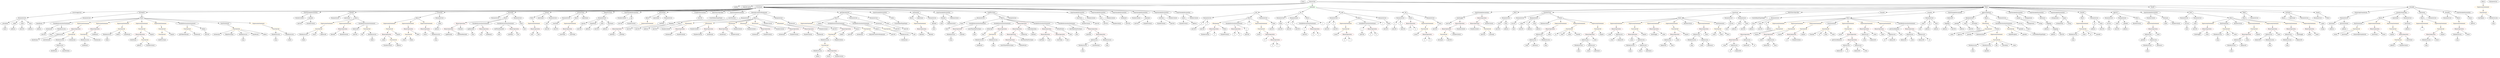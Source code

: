 strict digraph {
	graph [bb="0,0,27307,756"];
	node [label="\N"];
	Enter	[height=0.5,
		pos="14303,738",
		width=0.83628];
	ParameterList_Unnamed_22	[color=black,
		height=0.5,
		label=ParameterList,
		pos="23089,522",
		width=1.7095];
	Parameter_success_1	[color=black,
		height=0.5,
		label=success,
		pos="23089,450",
		width=1.1135];
	ParameterList_Unnamed_22 -> Parameter_success_1	[pos="e,23089,468.1 23089,503.7 23089,496.41 23089,487.73 23089,479.54"];
	ElementaryTypeName_bool_2	[color=black,
		height=0.5,
		label=bool,
		pos="22219,378",
		width=0.76697];
	ExpressionStatement_Unnamed_26	[color=orange,
		height=0.5,
		label=ExpressionStatement,
		pos="17753,450",
		width=2.458];
	BinaryOperation_Unnamed_35	[color=brown,
		height=0.5,
		label=BinaryOperation,
		pos="17753,378",
		width=1.9867];
	ExpressionStatement_Unnamed_26 -> BinaryOperation_Unnamed_35	[pos="e,17753,396.1 17753,431.7 17753,424.41 17753,415.73 17753,407.54"];
	ExpressionStatement_Unnamed_33	[color=orange,
		height=0.5,
		label=ExpressionStatement,
		pos="27127,666",
		width=2.458];
	FunctionCall_Unnamed_28	[color=orange,
		height=0.5,
		label=FunctionCall,
		pos="27127,594",
		width=1.6125];
	ExpressionStatement_Unnamed_33 -> FunctionCall_Unnamed_28	[pos="e,27127,612.1 27127,647.7 27127,640.41 27127,631.73 27127,623.54"];
	IndexAccess_Unnamed_18	[color=black,
		height=0.5,
		label=IndexAccess,
		pos="18288,234",
		width=1.6402];
	Identifier_balanceOf_12	[color=black,
		height=0.5,
		label=balanceOf,
		pos="18238,162",
		width=1.3491];
	IndexAccess_Unnamed_18 -> Identifier_balanceOf_12	[pos="e,18250,179.79 18275,216.05 18270,207.97 18263,198.12 18256,189.11"];
	Identifier__from_8	[color=black,
		height=0.5,
		label=_from,
		pos="18338,162",
		width=0.93331];
	IndexAccess_Unnamed_18 -> Identifier__from_8	[pos="e,18326,179.31 18300,216.05 18306,207.77 18313,197.62 18319,188.42"];
	IndexAccess_Unnamed_10	[color=black,
		height=0.5,
		label=IndexAccess,
		pos="17390,234",
		width=1.6402];
	MemberAccess_Unnamed_4	[color=black,
		height=0.5,
		label=MemberAccess,
		pos="17317,162",
		width=1.9174];
	IndexAccess_Unnamed_10 -> MemberAccess_Unnamed_4	[pos="e,17334,179.71 17372,216.41 17363,207.76 17352,197 17342,187.42"];
	IndexAccess_Unnamed_11	[color=black,
		height=0.5,
		label=IndexAccess,
		pos="17463,162",
		width=1.6402];
	IndexAccess_Unnamed_10 -> IndexAccess_Unnamed_11	[pos="e,17445,179.47 17407,216.41 17416,207.69 17427,196.85 17437,187.21"];
	VariableDeclaration_weiAmount	[color=black,
		height=0.5,
		label=weiAmount,
		pos="544.56,378",
		width=1.4739];
	ElementaryTypeName_uint256_40	[color=black,
		height=0.5,
		label=uint256,
		pos="472.56,306",
		width=1.0442];
	VariableDeclaration_weiAmount -> ElementaryTypeName_uint256_40	[pos="e,488.68,322.67 527.87,360.76 518.65,351.8 507.03,340.51 496.83,330.59"];
	BinaryOperation_Unnamed_48	[color=brown,
		height=0.5,
		label=BinaryOperation,
		pos="4989.6,378",
		width=1.9867];
	Identifier_capReached	[color=black,
		height=0.5,
		label=capReached,
		pos="4995.6,306",
		width=1.5709];
	BinaryOperation_Unnamed_48 -> Identifier_capReached	[pos="e,4994.1,324.1 4991,359.7 4991.7,352.41 4992.4,343.73 4993.1,335.54"];
	Identifier_endTimeReached	[color=black,
		height=0.5,
		label=endTimeReached,
		pos="5145.6,306",
		width=2.0976];
	BinaryOperation_Unnamed_48 -> Identifier_endTimeReached	[pos="e,5111.2,322.4 5023.4,361.81 5046.2,351.61 5076.4,338.06 5101,326.98"];
	ElementaryTypeName_address_2	[color=black,
		height=0.5,
		label=address,
		pos="25498,378",
		width=1.0996];
	BinaryOperation_Unnamed_36	[color=brown,
		height=0.5,
		label=BinaryOperation,
		pos="18680,378",
		width=1.9867];
	IndexAccess_Unnamed_22	[color=black,
		height=0.5,
		label=IndexAccess,
		pos="18624,306",
		width=1.6402];
	BinaryOperation_Unnamed_36 -> IndexAccess_Unnamed_22	[pos="e,18637,323.79 18666,360.05 18659,351.8 18651,341.7 18644,332.54"];
	Identifier__value_19	[color=black,
		height=0.5,
		label=_value,
		pos="18736,306",
		width=0.96103];
	BinaryOperation_Unnamed_36 -> Identifier__value_19	[pos="e,18723,322.83 18693,360.05 18700,351.56 18708,341.11 18716,331.73"];
	Identifier_msg_21	[color=black,
		height=0.5,
		label=msg,
		pos="10904,162",
		width=0.75];
	ExpressionStatement_Unnamed_5	[color=orange,
		height=0.5,
		label=ExpressionStatement,
		pos="26464,450",
		width=2.458];
	Identifier__	[color=black,
		height=0.5,
		label=_,
		pos="26464,378",
		width=0.75];
	ExpressionStatement_Unnamed_5 -> Identifier__	[pos="e,26464,396.1 26464,431.7 26464,424.41 26464,415.73 26464,407.54"];
	FunctionCall_Unnamed_5	[color=orange,
		height=0.5,
		label=FunctionCall,
		pos="26148,234",
		width=1.6125];
	ElementaryTypeName_address_4	[color=black,
		height=0.5,
		label=address,
		pos="26087,162",
		width=1.0996];
	FunctionCall_Unnamed_5 -> ElementaryTypeName_address_4	[pos="e,26100,178.99 26133,216.41 26126,207.74 26116,196.97 26108,187.38"];
	NumberLiteral_Unnamed_2	[color=black,
		height=0.5,
		label=NumberLiteral,
		pos="26208,162",
		width=1.765];
	FunctionCall_Unnamed_5 -> NumberLiteral_Unnamed_2	[pos="e,26193,179.96 26162,216.41 26169,208.08 26178,197.8 26186,188.49"];
	MemberAccess_Unnamed_11	[color=black,
		height=0.5,
		label=MemberAccess,
		pos="24247,306",
		width=1.9174];
	Identifier_msg_10	[color=black,
		height=0.5,
		label=msg,
		pos="24247,234",
		width=0.75];
	MemberAccess_Unnamed_11 -> Identifier_msg_10	[pos="e,24247,252.1 24247,287.7 24247,280.41 24247,271.73 24247,263.54"];
	BinaryOperation_Unnamed_67	[color=brown,
		height=0.5,
		label=BinaryOperation,
		pos="11066,234",
		width=1.9867];
	Identifier_moreThanMinPurchase	[color=black,
		height=0.5,
		label=moreThanMinPurchase,
		pos="11054,162",
		width=2.6937];
	BinaryOperation_Unnamed_67 -> Identifier_moreThanMinPurchase	[pos="e,11056,180.1 11063,215.7 11061,208.32 11060,199.52 11058,191.25"];
	Identifier_withinPeriod	[color=black,
		height=0.5,
		label=withinPeriod,
		pos="11226,162",
		width=1.5848];
	BinaryOperation_Unnamed_67 -> Identifier_withinPeriod	[pos="e,11193,177.21 11100,217.81 11125,207.21 11157,192.99 11183,181.69"];
	Identifier_finished_3	[color=black,
		height=0.5,
		label=finished,
		pos="10148,306",
		width=1.0996];
	BinaryOperation_Unnamed_29	[color=brown,
		height=0.5,
		label=BinaryOperation,
		pos="23578,378",
		width=1.9867];
	IndexAccess_Unnamed_14	[color=black,
		height=0.5,
		label=IndexAccess,
		pos="23522,306",
		width=1.6402];
	BinaryOperation_Unnamed_29 -> IndexAccess_Unnamed_14	[pos="e,23535,323.79 23564,360.05 23557,351.8 23549,341.7 23542,332.54"];
	Identifier__value_9	[color=black,
		height=0.5,
		label=_value,
		pos="23634,306",
		width=0.96103];
	BinaryOperation_Unnamed_29 -> Identifier__value_9	[pos="e,23621,322.83 23591,360.05 23598,351.56 23606,341.11 23614,331.73"];
	ExpressionStatement_Unnamed_11	[color=orange,
		height=0.5,
		label=ExpressionStatement,
		pos="19516,450",
		width=2.458];
	FunctionCall_Unnamed_11	[color=orange,
		height=0.5,
		label=FunctionCall,
		pos="19519,378",
		width=1.6125];
	ExpressionStatement_Unnamed_11 -> FunctionCall_Unnamed_11	[pos="e,19518,396.1 19516,431.7 19517,424.41 19517,415.73 19517,407.54"];
	IndexAccess_Unnamed_6	[color=black,
		height=0.5,
		label=IndexAccess,
		pos="20460,306",
		width=1.6402];
	Identifier__from_2	[color=black,
		height=0.5,
		label=_from,
		pos="20453,234",
		width=0.93331];
	IndexAccess_Unnamed_6 -> Identifier__from_2	[pos="e,20454,252.1 20458,287.7 20457,280.41 20456,271.73 20455,263.54"];
	Identifier_balanceOf_6	[color=black,
		height=0.5,
		label=balanceOf,
		pos="20553,234",
		width=1.3491];
	IndexAccess_Unnamed_6 -> Identifier_balanceOf_6	[pos="e,20532,250.67 20481,288.76 20494,279.45 20509,267.61 20523,257.41"];
	NumberLiteral_Unnamed	[color=black,
		height=0.5,
		label=NumberLiteral,
		pos="13188,306",
		width=1.765];
	ElementaryTypeName_address_6	[color=black,
		height=0.5,
		label=address,
		pos="146.56,378",
		width=1.0996];
	FunctionCall_Unnamed_43	[color=orange,
		height=0.5,
		label=FunctionCall,
		pos="10902,306",
		width=1.6125];
	MemberAccess_Unnamed_29	[color=black,
		height=0.5,
		label=MemberAccess,
		pos="10748,234",
		width=1.9174];
	FunctionCall_Unnamed_43 -> MemberAccess_Unnamed_29	[pos="e,10781,250.21 10870,290.5 10847,280.19 10816,266.23 10791,254.89"];
	MemberAccess_Unnamed_30	[color=black,
		height=0.5,
		label=MemberAccess,
		pos="10904,234",
		width=1.9174];
	FunctionCall_Unnamed_43 -> MemberAccess_Unnamed_30	[pos="e,10903,252.1 10902,287.7 10902,280.41 10903,271.73 10903,263.54"];
	Identifier__from_6	[color=black,
		height=0.5,
		label=_from,
		pos="16715,162",
		width=0.93331];
	Identifier_allowance_1	[color=black,
		height=0.5,
		label=allowance,
		pos="16814,162",
		width=1.3076];
	NumberLiteral_Unnamed_16	[color=black,
		height=0.5,
		label=NumberLiteral,
		pos="12941,450",
		width=1.765];
	BinaryOperation_Unnamed_30	[color=brown,
		height=0.5,
		label=BinaryOperation,
		pos="24568,306",
		width=1.9867];
	IndexAccess_Unnamed_16	[color=black,
		height=0.5,
		label=IndexAccess,
		pos="24457,234",
		width=1.6402];
	BinaryOperation_Unnamed_30 -> IndexAccess_Unnamed_16	[pos="e,24481,250.67 24542,288.76 24527,279.18 24507,266.92 24491,256.53"];
	Identifier__value_12	[color=black,
		height=0.5,
		label=_value,
		pos="24569,234",
		width=0.96103];
	BinaryOperation_Unnamed_30 -> Identifier__value_12	[pos="e,24568,252.1 24568,287.7 24568,280.41 24568,271.73 24568,263.54"];
	BinaryOperation_Unnamed_72	[color=brown,
		height=0.5,
		label=BinaryOperation,
		pos="10148,378",
		width=1.9867];
	BinaryOperation_Unnamed_72 -> Identifier_finished_3	[pos="e,10148,324.1 10148,359.7 10148,352.41 10148,343.73 10148,335.54"];
	Identifier__finished	[color=black,
		height=0.5,
		label=_finished,
		pos="10250,306",
		width=1.2382];
	BinaryOperation_Unnamed_72 -> Identifier__finished	[pos="e,10228,322.11 10171,360.59 10185,351.04 10203,338.9 10218,328.58"];
	FunctionCall_Unnamed_17	[color=orange,
		height=0.5,
		label=FunctionCall,
		pos="22017,378",
		width=1.6125];
	Identifier_tokenRecipient	[color=black,
		height=0.5,
		label=tokenRecipient,
		pos="22025,306",
		width=1.8343];
	FunctionCall_Unnamed_17 -> Identifier_tokenRecipient	[pos="e,22023,324.1 22019,359.7 22019,352.41 22020,343.73 22021,335.54"];
	Identifier__spender_1	[color=black,
		height=0.5,
		label=_spender,
		pos="22154,306",
		width=1.2521];
	FunctionCall_Unnamed_17 -> Identifier__spender_1	[pos="e,22127,320.64 22046,362.15 22066,351.55 22094,337.21 22117,325.81"];
	Identifier_weiAmount_10	[color=black,
		height=0.5,
		label=weiAmount,
		pos="9948.6,234",
		width=1.4739];
	PragmaDirective_solidity	[color=black,
		height=0.5,
		label=solidity,
		pos="8137.6,666",
		width=1.0442];
	ParameterList_Unnamed_13	[color=black,
		height=0.5,
		label=ParameterList,
		pos="244.56,522",
		width=1.7095];
	Parameter__extraData	[color=black,
		height=0.5,
		label=_extraData,
		pos="50.565,450",
		width=1.4046];
	ParameterList_Unnamed_13 -> Parameter__extraData	[pos="e,85.248,463.51 207.16,507.5 175.37,496.03 129.63,479.53 95.785,467.32"];
	Parameter__token	[color=black,
		height=0.5,
		label=_token,
		pos="155.56,450",
		width=1.0026];
	ParameterList_Unnamed_13 -> Parameter__token	[pos="e,174.28,465.72 223.92,504.76 211.74,495.18 196.17,482.94 182.97,472.55"];
	Parameter__value	[color=black,
		height=0.5,
		label=_value,
		pos="244.56,450",
		width=0.96103];
	ParameterList_Unnamed_13 -> Parameter__value	[pos="e,244.56,468.1 244.56,503.7 244.56,496.41 244.56,487.73 244.56,479.54"];
	Parameter__from	[color=black,
		height=0.5,
		label=_from,
		pos="334.56,450",
		width=0.93331];
	ParameterList_Unnamed_13 -> Parameter__from	[pos="e,315.94,465.48 265.44,504.76 277.84,495.12 293.72,482.77 307.13,472.34"];
	FunctionDefinition_buyTokens	[color=black,
		height=0.5,
		label=buyTokens,
		pos="1574.6,594",
		width=1.46];
	ParameterList_Unnamed_33	[color=black,
		height=0.5,
		label=ParameterList,
		pos="987.56,522",
		width=1.7095];
	FunctionDefinition_buyTokens -> ParameterList_Unnamed_33	[pos="e,1043.7,529.69 1525.5,587.15 1420.6,574.64 1174.3,545.27 1054.8,531.02"];
	Block_Unnamed_21	[color=black,
		height=0.5,
		label=Block,
		pos="1574.6,522",
		width=0.90558];
	FunctionDefinition_buyTokens -> Block_Unnamed_21	[pos="e,1574.6,540.1 1574.6,575.7 1574.6,568.41 1574.6,559.73 1574.6,551.54"];
	Parameter__finished	[color=black,
		height=0.5,
		label=_finished,
		pos="10282,450",
		width=1.2382];
	ElementaryTypeName_bool_14	[color=black,
		height=0.5,
		label=bool,
		pos="10282,378",
		width=0.76697];
	Parameter__finished -> ElementaryTypeName_bool_14	[pos="e,10282,396.1 10282,431.7 10282,424.41 10282,415.73 10282,407.54"];
	Block_Unnamed_18	[color=black,
		height=0.5,
		label=Block,
		pos="24847,522",
		width=0.90558];
	ExpressionStatement_Unnamed_29	[color=orange,
		height=0.5,
		label=ExpressionStatement,
		pos="25252,450",
		width=2.458];
	Block_Unnamed_18 -> ExpressionStatement_Unnamed_29	[pos="e,25187,462.59 24871,509.69 24876,507.53 24882,505.49 24888,504 25003,472.89 25036,486.2 25154,468 25161,466.9 25168,465.7 25176,\
464.47"];
	BinaryOperation_Unnamed_10	[color=brown,
		height=0.5,
		label=BinaryOperation,
		pos="26534,306",
		width=1.9867];
	MemberAccess_Unnamed_1	[color=black,
		height=0.5,
		label=MemberAccess,
		pos="26414,234",
		width=1.9174];
	BinaryOperation_Unnamed_10 -> MemberAccess_Unnamed_1	[pos="e,26441,250.98 26506,288.94 26490,279.34 26468,267.01 26451,256.56"];
	Identifier_owner_1	[color=black,
		height=0.5,
		label=owner,
		pos="26535,234",
		width=0.93331];
	BinaryOperation_Unnamed_10 -> Identifier_owner_1	[pos="e,26534,252.1 26534,287.7 26534,280.41 26534,271.73 26534,263.54"];
	Parameter__value_3	[color=black,
		height=0.5,
		label=_value,
		pos="16722,450",
		width=0.96103];
	ElementaryTypeName_uint256_24	[color=black,
		height=0.5,
		label=uint256,
		pos="16715,378",
		width=1.0442];
	Parameter__value_3 -> ElementaryTypeName_uint256_24	[pos="e,16716,396.1 16720,431.7 16719,424.41 16718,415.73 16717,407.54"];
	VariableDeclaration_amount	[color=black,
		height=0.5,
		label=amount,
		pos="6449.6,450",
		width=1.0581];
	ElementaryTypeName_uint256_39	[color=black,
		height=0.5,
		label=uint256,
		pos="6416.6,378",
		width=1.0442];
	VariableDeclaration_amount -> ElementaryTypeName_uint256_39	[pos="e,6424.5,395.79 6441.6,432.05 6437.9,424.23 6433.4,414.75 6429.3,405.98"];
	NumberLiteral_Unnamed_24	[color=black,
		height=0.5,
		label=NumberLiteral,
		pos="4316.6,162",
		width=1.765];
	Identifier_Burn	[color=black,
		height=0.5,
		label=Burn,
		pos="24363,306",
		width=0.7947];
	BinaryOperation_Unnamed_47	[color=brown,
		height=0.5,
		label=BinaryOperation,
		pos="5118.6,450",
		width=1.9867];
	BinaryOperation_Unnamed_47 -> BinaryOperation_Unnamed_48	[pos="e,5018.7,394.82 5089.3,433.12 5071.4,423.41 5048.3,410.86 5028.8,400.3"];
	Identifier_finished	[color=black,
		height=0.5,
		label=finished,
		pos="5118.6,378",
		width=1.0996];
	BinaryOperation_Unnamed_47 -> Identifier_finished	[pos="e,5118.6,396.1 5118.6,431.7 5118.6,424.41 5118.6,415.73 5118.6,407.54"];
	FunctionCall_Unnamed_7	[color=orange,
		height=0.5,
		label=FunctionCall,
		pos="15870,306",
		width=1.6125];
	Identifier_decimals	[color=black,
		height=0.5,
		label=decimals,
		pos="15838,234",
		width=1.1967];
	FunctionCall_Unnamed_7 -> Identifier_decimals	[pos="e,15845,252.1 15862,287.7 15858,280.07 15854,270.92 15850,262.4"];
	ElementaryTypeName_uint256_17	[color=black,
		height=0.5,
		label=uint256,
		pos="15937,234",
		width=1.0442];
	FunctionCall_Unnamed_7 -> ElementaryTypeName_uint256_17	[pos="e,15922,250.51 15885,288.41 15894,279.53 15905,268.44 15914,258.67"];
	ParameterList_Unnamed_20	[color=black,
		height=0.5,
		label=ParameterList,
		pos="16698,522",
		width=1.7095];
	Parameter_success	[color=black,
		height=0.5,
		label=success,
		pos="16629,450",
		width=1.1135];
	ParameterList_Unnamed_20 -> Parameter_success	[pos="e,16644,466.99 16681,504.41 16673,495.66 16662,484.75 16652,475.08"];
	Identifier_msg_5	[color=black,
		height=0.5,
		label=msg,
		pos="16933,162",
		width=0.75];
	Identifier_weiAmount_3	[color=black,
		height=0.5,
		label=weiAmount,
		pos="2401.6,306",
		width=1.4739];
	VariableDeclarationStatement_Unnamed_5	[color=black,
		height=0.5,
		label=VariableDeclarationStatement,
		pos="684.56,450",
		width=3.3174];
	VariableDeclarationStatement_Unnamed_5 -> VariableDeclaration_weiAmount	[pos="e,573.24,393.34 651.39,432.41 630.96,422.2 604.68,409.06 583.3,398.37"];
	MemberAccess_Unnamed_16	[color=black,
		height=0.5,
		label=MemberAccess,
		pos="684.56,378",
		width=1.9174];
	VariableDeclarationStatement_Unnamed_5 -> MemberAccess_Unnamed_16	[pos="e,684.56,396.1 684.56,431.7 684.56,424.41 684.56,415.73 684.56,407.54"];
	MemberAccess_Unnamed_12	[color=black,
		height=0.5,
		label=MemberAccess,
		pos="17954,162",
		width=1.9174];
	Identifier_msg_11	[color=black,
		height=0.5,
		label=msg,
		pos="17954,90",
		width=0.75];
	MemberAccess_Unnamed_12 -> Identifier_msg_11	[pos="e,17954,108.1 17954,143.7 17954,136.41 17954,127.73 17954,119.54"];
	ParameterList_Unnamed_4	[color=black,
		height=0.5,
		label=ParameterList,
		pos="14023,522",
		width=1.7095];
	Parameter_None_1	[color=black,
		height=0.5,
		label=None,
		pos="14020,450",
		width=0.85014];
	ParameterList_Unnamed_4 -> Parameter_None_1	[pos="e,14020,468.1 14022,503.7 14022,496.41 14021,487.73 14021,479.54"];
	stringLiteral_Unnamed_2	[color=black,
		height=0.5,
		label=stringLiteral,
		pos="22230,450",
		width=1.5016];
	Identifier__value_21	[color=black,
		height=0.5,
		label=_value,
		pos="18823,306",
		width=0.96103];
	Parameter__value_4	[color=black,
		height=0.5,
		label=_value,
		pos="23182,450",
		width=0.96103];
	ElementaryTypeName_uint256_25	[color=black,
		height=0.5,
		label=uint256,
		pos="23182,378",
		width=1.0442];
	Parameter__value_4 -> ElementaryTypeName_uint256_25	[pos="e,23182,396.1 23182,431.7 23182,424.41 23182,415.73 23182,407.54"];
	Mapping_Unnamed_3	[color=black,
		height=0.5,
		label=Mapping,
		pos="7407.6,450",
		width=1.2105];
	ElementaryTypeName_uint256_37	[color=black,
		height=0.5,
		label=uint256,
		pos="7050.6,378",
		width=1.0442];
	Mapping_Unnamed_3 -> ElementaryTypeName_uint256_37	[pos="e,7078.5,390.41 7375,437.59 7368.3,435.52 7361.3,433.53 7354.6,432 7241.7,406.22 7208.8,424.23 7096.6,396 7094.1,395.39 7091.7,394.7 \
7089.2,393.96"];
	ElementaryTypeName_address_22	[color=black,
		height=0.5,
		label=address,
		pos="7145.6,378",
		width=1.0996];
	Mapping_Unnamed_3 -> ElementaryTypeName_address_22	[pos="e,7175.3,390.17 7374.6,437.93 7368,435.85 7361.1,433.77 7354.6,432 7283.8,412.78 7264,416.28 7193.6,396 7191.1,395.3 7188.7,394.55 \
7186.2,393.77"];
	BinaryOperation_Unnamed_6	[color=brown,
		height=0.5,
		label=BinaryOperation,
		pos="15504,450",
		width=1.9867];
	Identifier_b_4	[color=black,
		height=0.5,
		label=b,
		pos="15484,378",
		width=0.75];
	BinaryOperation_Unnamed_6 -> Identifier_b_4	[pos="e,15488,396.1 15499,431.7 15496,424.24 15494,415.32 15492,406.97"];
	Identifier_a_5	[color=black,
		height=0.5,
		label=a,
		pos="15556,378",
		width=0.75];
	BinaryOperation_Unnamed_6 -> Identifier_a_5	[pos="e,15544,394.36 15516,432.05 15523,423.44 15530,412.81 15537,403.33"];
	NumberLiteral_Unnamed_12	[color=black,
		height=0.5,
		label=NumberLiteral,
		pos="12703,450",
		width=1.765];
	VariableDeclaration_wallet	[color=black,
		height=0.5,
		label=wallet,
		pos="12941,522",
		width=0.87786];
	VariableDeclaration_wallet -> NumberLiteral_Unnamed_16	[pos="e,12941,468.1 12941,503.7 12941,496.41 12941,487.73 12941,479.54"];
	ElementaryTypeName_address_21	[color=black,
		height=0.5,
		label=address,
		pos="13062,450",
		width=1.0996];
	VariableDeclaration_wallet -> ElementaryTypeName_address_21	[pos="e,13038,464.6 12962,508.49 12981,497.87 13007,482.48 13028,470.29"];
	ParameterList_Unnamed_37	[color=black,
		height=0.5,
		label=ParameterList,
		pos="8249.6,522",
		width=1.7095];
	Parameter_None_5	[color=black,
		height=0.5,
		label=None,
		pos="7499.6,450",
		width=0.85014];
	ParameterList_Unnamed_37 -> Parameter_None_5	[pos="e,7522.4,462.29 8205.7,509.07 8197.1,507.08 8188.1,505.27 8179.6,504 7897.8,462.21 7817,532.68 7539.6,468 7537.4,467.5 7535.2,466.89 \
7533.1,466.21"];
	Block_Unnamed_10	[color=black,
		height=0.5,
		label=Block,
		pos="20248,522",
		width=0.90558];
	Block_Unnamed_10 -> ExpressionStatement_Unnamed_11	[pos="e,19579,462.88 20215,519.3 20122,514.19 19843,497.44 19614,468 19606,467.04 19598,465.91 19591,464.7"];
	ExpressionStatement_Unnamed_10	[color=orange,
		height=0.5,
		label=ExpressionStatement,
		pos="19711,450",
		width=2.458];
	Block_Unnamed_10 -> ExpressionStatement_Unnamed_10	[pos="e,19775,462.68 20216,517.71 20143,510.12 19960,490.33 19809,468 19801,466.94 19794,465.77 19786,464.55"];
	ExpressionStatement_Unnamed_9	[color=orange,
		height=0.5,
		label=ExpressionStatement,
		pos="19906,450",
		width=2.458];
	Block_Unnamed_10 -> ExpressionStatement_Unnamed_9	[pos="e,19966,463.44 20217,514.79 20164,503.86 20052,480.9 19977,465.72"];
	EmitStatement_Unnamed_1	[color=black,
		height=0.5,
		label=EmitStatement,
		pos="20077,450",
		width=1.7788];
	Block_Unnamed_10 -> EmitStatement_Unnamed_1	[pos="e,20112,465.45 20222,510.52 20196,499.76 20154,482.79 20122,469.72"];
	ExpressionStatement_Unnamed_14	[color=orange,
		height=0.5,
		label=ExpressionStatement,
		pos="20248,450",
		width=2.458];
	Block_Unnamed_10 -> ExpressionStatement_Unnamed_14	[pos="e,20248,468.1 20248,503.7 20248,496.41 20248,487.73 20248,479.54"];
	ExpressionStatement_Unnamed_12	[color=orange,
		height=0.5,
		label=ExpressionStatement,
		pos="20443,450",
		width=2.458];
	Block_Unnamed_10 -> ExpressionStatement_Unnamed_12	[pos="e,20400,466.24 20274,511.41 20304,500.81 20352,483.47 20389,470.08"];
	ExpressionStatement_Unnamed_13	[color=orange,
		height=0.5,
		label=ExpressionStatement,
		pos="20638,450",
		width=2.458];
	Block_Unnamed_10 -> ExpressionStatement_Unnamed_13	[pos="e,20573,462.61 20278,515.45 20339,504.56 20475,480.1 20562,464.64"];
	VariableDeclarationStatement_Unnamed_3	[color=black,
		height=0.5,
		label=VariableDeclarationStatement,
		pos="20864,450",
		width=3.3174];
	Block_Unnamed_10 -> VariableDeclarationStatement_Unnamed_3	[pos="e,20777,462.7 20280,517.78 20357,509.86 20563,488.62 20735,468 20745,466.79 20755,465.49 20766,464.15"];
	ElementaryTypeName_uint256_4	[color=black,
		height=0.5,
		label=uint256,
		pos="14108,378",
		width=1.0442];
	VariableDeclaration_totalSupply	[color=black,
		height=0.5,
		label=totalSupply,
		pos="16041,522",
		width=1.4739];
	ElementaryTypeName_uint256_16	[color=black,
		height=0.5,
		label=uint256,
		pos="15914,450",
		width=1.0442];
	VariableDeclaration_totalSupply -> ElementaryTypeName_uint256_16	[pos="e,15937,464.17 16014,506.15 15994,495.51 15968,481.1 15947,469.67"];
	BinaryOperation_Unnamed_13	[color=brown,
		height=0.5,
		label=BinaryOperation,
		pos="16041,450",
		width=1.9867];
	VariableDeclaration_totalSupply -> BinaryOperation_Unnamed_13	[pos="e,16041,468.1 16041,503.7 16041,496.41 16041,487.73 16041,479.54"];
	VariableDeclaration_endTime	[color=black,
		height=0.5,
		label=endTime,
		pos="12703,522",
		width=1.1967];
	VariableDeclaration_endTime -> NumberLiteral_Unnamed_12	[pos="e,12703,468.1 12703,503.7 12703,496.41 12703,487.73 12703,479.54"];
	ElementaryTypeName_uint256_31	[color=black,
		height=0.5,
		label=uint256,
		pos="12822,450",
		width=1.0442];
	VariableDeclaration_endTime -> ElementaryTypeName_uint256_31	[pos="e,12798,464.6 12727,506.67 12745,496.17 12769,481.82 12789,470.32"];
	StateVariableDeclaration_Unnamed_4	[color=black,
		height=0.5,
		label=StateVariableDeclaration,
		pos="16278,594",
		width=2.8184];
	StateVariableDeclaration_Unnamed_4 -> VariableDeclaration_totalSupply	[pos="e,16080,534.53 16227,577.98 16186,566.09 16130,549.56 16090,537.73"];
	BinaryOperation_Unnamed_15	[color=brown,
		height=0.5,
		label=BinaryOperation,
		pos="16278,522",
		width=1.9867];
	StateVariableDeclaration_Unnamed_4 -> BinaryOperation_Unnamed_15	[pos="e,16278,540.1 16278,575.7 16278,568.41 16278,559.73 16278,551.54"];
	Identifier_Transfer	[color=black,
		height=0.5,
		label=Transfer,
		pos="19852,306",
		width=1.1689];
	MemberAccess_Unnamed_32	[color=black,
		height=0.5,
		label=MemberAccess,
		pos="3373.6,306",
		width=1.9174];
	Identifier_token_3	[color=black,
		height=0.5,
		label=token,
		pos="3373.6,234",
		width=0.864];
	MemberAccess_Unnamed_32 -> Identifier_token_3	[pos="e,3373.6,252.1 3373.6,287.7 3373.6,280.41 3373.6,271.73 3373.6,263.54"];
	Identifier_balanceOf_1	[color=black,
		height=0.5,
		label=balanceOf,
		pos="19315,162",
		width=1.3491];
	Identifier__value	[color=black,
		height=0.5,
		label=_value,
		pos="19285,234",
		width=0.96103];
	ParameterList_Unnamed_21	[color=black,
		height=0.5,
		label=ParameterList,
		pos="23230,522",
		width=1.7095];
	ParameterList_Unnamed_21 -> Parameter__value_4	[pos="e,23193,467.31 23218,504.05 23212,495.85 23205,485.83 23199,476.71"];
	Parameter__spender	[color=black,
		height=0.5,
		label=_spender,
		pos="23280,450",
		width=1.2521];
	ParameterList_Unnamed_21 -> Parameter__spender	[pos="e,23268,467.79 23242,504.05 23247,495.97 23254,486.12 23261,477.11"];
	UserDefinedTypeName_Unnamed_2	[color=black,
		height=0.5,
		label=UserDefinedTypeName,
		pos="7934.6,522",
		width=2.7214];
	NumberLiteral_Unnamed_35	[color=black,
		height=0.5,
		label=NumberLiteral,
		pos="8277.6,378",
		width=1.765];
	ElementaryTypeName_uint256_47	[color=black,
		height=0.5,
		label=uint256,
		pos="9347.6,306",
		width=1.0442];
	Identifier_weiAmount_11	[color=black,
		height=0.5,
		label=weiAmount,
		pos="9456.6,306",
		width=1.4739];
	Identifier__token	[color=black,
		height=0.5,
		label=_token,
		pos="4265.6,234",
		width=1.0026];
	ElementaryTypeName_bool_1	[color=black,
		height=0.5,
		label=bool,
		pos="23091,378",
		width=0.76697];
	Parameter_success_1 -> ElementaryTypeName_bool_1	[pos="e,23090,396.1 23089,431.7 23089,424.41 23090,415.73 23090,407.54"];
	StateVariableDeclaration_Unnamed_13	[color=black,
		height=0.5,
		label=StateVariableDeclaration,
		pos="3471.6,594",
		width=2.8184];
	NumberLiteral_Unnamed_21	[color=black,
		height=0.5,
		label=NumberLiteral,
		pos="3350.6,522",
		width=1.765];
	StateVariableDeclaration_Unnamed_13 -> NumberLiteral_Unnamed_21	[pos="e,3377.4,538.51 3442.9,576.41 3426.2,566.77 3405,554.52 3387.2,544.18"];
	VariableDeclaration_minSale	[color=black,
		height=0.5,
		label=minSale,
		pos="3471.6,522",
		width=1.0996];
	StateVariableDeclaration_Unnamed_13 -> VariableDeclaration_minSale	[pos="e,3471.6,540.1 3471.6,575.7 3471.6,568.41 3471.6,559.73 3471.6,551.54"];
	Identifier_assert_3	[color=black,
		height=0.5,
		label=assert,
		pos="20189,306",
		width=0.89172];
	MemberAccess_Unnamed_22	[color=black,
		height=0.5,
		label=MemberAccess,
		pos="3061.6,306",
		width=1.9174];
	Identifier_msg_17	[color=black,
		height=0.5,
		label=msg,
		pos="3061.6,234",
		width=0.75];
	MemberAccess_Unnamed_22 -> Identifier_msg_17	[pos="e,3061.6,252.1 3061.6,287.7 3061.6,280.41 3061.6,271.73 3061.6,263.54"];
	Identifier_name	[color=black,
		height=0.5,
		label=name,
		pos="25262,306",
		width=0.83628];
	ParameterList_Unnamed_5	[color=black,
		height=0.5,
		label=ParameterList,
		pos="15387,522",
		width=1.7095];
	Parameter_a_2	[color=black,
		height=0.5,
		label=a,
		pos="15315,450",
		width=0.75];
	ParameterList_Unnamed_5 -> Parameter_a_2	[pos="e,15329,465.11 15370,504.41 15360,495.06 15348,483.26 15337,473.13"];
	Parameter_b_2	[color=black,
		height=0.5,
		label=b,
		pos="15387,450",
		width=0.75];
	ParameterList_Unnamed_5 -> Parameter_b_2	[pos="e,15387,468.1 15387,503.7 15387,496.41 15387,487.73 15387,479.54"];
	Identifier_a	[color=black,
		height=0.5,
		label=a,
		pos="13297,306",
		width=0.75];
	IndexAccess_Unnamed_12	[color=black,
		height=0.5,
		label=IndexAccess,
		pos="16860,306",
		width=1.6402];
	IndexAccess_Unnamed_13	[color=black,
		height=0.5,
		label=IndexAccess,
		pos="16787,234",
		width=1.6402];
	IndexAccess_Unnamed_12 -> IndexAccess_Unnamed_13	[pos="e,16804,251.47 16842,288.41 16833,279.69 16822,268.85 16812,259.21"];
	MemberAccess_Unnamed_5	[color=black,
		height=0.5,
		label=MemberAccess,
		pos="16933,234",
		width=1.9174];
	IndexAccess_Unnamed_12 -> MemberAccess_Unnamed_5	[pos="e,16915,251.71 16877,288.41 16886,279.76 16897,269 16907,259.42"];
	Identifier_a_4	[color=black,
		height=0.5,
		label=a,
		pos="15648,234",
		width=0.75];
	BinaryOperation_Unnamed_20	[color=brown,
		height=0.5,
		label=BinaryOperation,
		pos="19126,306",
		width=1.9867];
	BinaryOperation_Unnamed_21	[color=brown,
		height=0.5,
		label=BinaryOperation,
		pos="18980,234",
		width=1.9867];
	BinaryOperation_Unnamed_20 -> BinaryOperation_Unnamed_21	[pos="e,19012,250.45 19094,289.64 19072,279.55 19045,266.25 19022,255.29"];
	IndexAccess_Unnamed_3	[color=black,
		height=0.5,
		label=IndexAccess,
		pos="19129,234",
		width=1.6402];
	BinaryOperation_Unnamed_20 -> IndexAccess_Unnamed_3	[pos="e,19128,252.1 19126,287.7 19127,280.41 19127,271.73 19127,263.54"];
	ExpressionStatement_Unnamed_23	[color=orange,
		height=0.5,
		label=ExpressionStatement,
		pos="24179,450",
		width=2.458];
	BinaryOperation_Unnamed_32	[color=brown,
		height=0.5,
		label=BinaryOperation,
		pos="24160,378",
		width=1.9867];
	ExpressionStatement_Unnamed_23 -> BinaryOperation_Unnamed_32	[pos="e,24164,396.1 24174,431.7 24172,424.24 24169,415.32 24167,406.97"];
	FunctionCall_Unnamed_6	[color=orange,
		height=0.5,
		label=FunctionCall,
		pos="25767,378",
		width=1.6125];
	Identifier_owner_2	[color=black,
		height=0.5,
		label=owner,
		pos="25530,306",
		width=0.93331];
	FunctionCall_Unnamed_6 -> Identifier_owner_2	[pos="e,25555,317.92 25722,366.39 25682,356.62 25622,341.08 25572,324 25570,323.35 25568,322.66 25566,321.94"];
	Identifier_newOwner_1	[color=black,
		height=0.5,
		label=newOwner,
		pos="25632,306",
		width=1.4046];
	FunctionCall_Unnamed_6 -> Identifier_newOwner_1	[pos="e,25659,321.27 25738,361.98 25718,351.63 25691,337.76 25669,326.54"];
	Identifier_OwnershipTransferred	[color=black,
		height=0.5,
		label=OwnershipTransferred,
		pos="25795,306",
		width=2.6243];
	FunctionCall_Unnamed_6 -> Identifier_OwnershipTransferred	[pos="e,25788,324.1 25773,359.7 25777,352.15 25780,343.12 25783,334.68"];
	ElementaryTypeName_uint256_50	[color=black,
		height=0.5,
		label=uint256,
		pos="6162.6,378",
		width=1.0442];
	FunctionCall_Unnamed_10	[color=orange,
		height=0.5,
		label=FunctionCall,
		pos="19653,378",
		width=1.6125];
	ExpressionStatement_Unnamed_10 -> FunctionCall_Unnamed_10	[pos="e,19666,395.79 19697,432.05 19690,423.8 19681,413.7 19674,404.54"];
	VariableDeclaration_symbol	[color=black,
		height=0.5,
		label=symbol,
		pos="22101,522",
		width=1.0581];
	VariableDeclaration_symbol -> stringLiteral_Unnamed_2	[pos="e,22202,465.8 22125,507.83 22144,497.51 22171,482.96 22192,471.17"];
	ElementaryTypeName_string_1	[color=black,
		height=0.5,
		label=string,
		pos="22333,450",
		width=0.864];
	VariableDeclaration_symbol -> ElementaryTypeName_string_1	[pos="e,22309,461.88 22130,509.92 22136,507.84 22142,505.77 22148,504 22211,484.68 22230,489.05 22293,468 22294,467.39 22296,466.74 22298,\
466.05"];
	VariableDeclaration_withinCap	[color=black,
		height=0.5,
		label=withinCap,
		pos="10882,378",
		width=1.3353];
	ElementaryTypeName_bool_13	[color=black,
		height=0.5,
		label=bool,
		pos="10798,306",
		width=0.76697];
	VariableDeclaration_withinCap -> ElementaryTypeName_bool_13	[pos="e,10814,320.7 10863,361.12 10851,351.31 10836,338.62 10823,328"];
	ElementaryTypeName_uint256_5	[color=black,
		height=0.5,
		label=uint256,
		pos="14201,378",
		width=1.0442];
	Identifier_assert	[color=black,
		height=0.5,
		label=assert,
		pos="13784,306",
		width=0.89172];
	ElementaryTypeName_address_18	[color=black,
		height=0.5,
		label=address,
		pos="23280,378",
		width=1.0996];
	Parameter__spender -> ElementaryTypeName_address_18	[pos="e,23280,396.1 23280,431.7 23280,424.41 23280,415.73 23280,407.54"];
	Identifier_assert_2	[color=black,
		height=0.5,
		label=assert,
		pos="14669,306",
		width=0.89172];
	Identifier_require_1	[color=black,
		height=0.5,
		label=require,
		pos="26149,306",
		width=1.0026];
	EventDefinition_Burn	[color=black,
		height=0.5,
		label=Burn,
		pos="16644,594",
		width=0.7947];
	ParameterList_Unnamed_15	[color=black,
		height=0.5,
		label=ParameterList,
		pos="16542,522",
		width=1.7095];
	EventDefinition_Burn -> ParameterList_Unnamed_15	[pos="e,16565,538.95 16625,580.16 16611,570.46 16591,556.9 16574,545.42"];
	FunctionCall_Unnamed_31	[color=orange,
		height=0.5,
		label=FunctionCall,
		pos="1794.6,378",
		width=1.6125];
	FunctionCall_Unnamed_32	[color=orange,
		height=0.5,
		label=FunctionCall,
		pos="1794.6,306",
		width=1.6125];
	FunctionCall_Unnamed_31 -> FunctionCall_Unnamed_32	[pos="e,1794.6,324.1 1794.6,359.7 1794.6,352.41 1794.6,343.73 1794.6,335.54"];
	Identifier_require_11	[color=black,
		height=0.5,
		label=require,
		pos="1906.6,306",
		width=1.0026];
	FunctionCall_Unnamed_31 -> Identifier_require_11	[pos="e,1884.8,320.6 1819.4,361.46 1836,351.13 1857.8,337.48 1875.5,326.43"];
	Identifier_weiRaised_3	[color=black,
		height=0.5,
		label=weiRaised,
		pos="10748,162",
		width=1.3491];
	MemberAccess_Unnamed_29 -> Identifier_weiRaised_3	[pos="e,10748,180.1 10748,215.7 10748,208.41 10748,199.73 10748,191.54"];
	ExpressionStatement_Unnamed_44	[color=orange,
		height=0.5,
		label=ExpressionStatement,
		pos="6304.6,450",
		width=2.458];
	BinaryOperation_Unnamed_70	[color=brown,
		height=0.5,
		label=BinaryOperation,
		pos="6289.6,378",
		width=1.9867];
	ExpressionStatement_Unnamed_44 -> BinaryOperation_Unnamed_70	[pos="e,6293.2,396.1 6300.9,431.7 6299.3,424.32 6297.4,415.52 6295.6,407.25"];
	NumberLiteral_Unnamed_17	[color=black,
		height=0.5,
		label=NumberLiteral,
		pos="13054,522",
		width=1.765];
	Identifier_a_6	[color=black,
		height=0.5,
		label=a,
		pos="15037,306",
		width=0.75];
	MemberAccess_Unnamed_23	[color=black,
		height=0.5,
		label=MemberAccess,
		pos="9948.6,306",
		width=1.9174];
	MemberAccess_Unnamed_23 -> Identifier_weiAmount_10	[pos="e,9948.6,252.1 9948.6,287.7 9948.6,280.41 9948.6,271.73 9948.6,263.54"];
	FunctionDefinition_endSale	[color=black,
		height=0.5,
		label=endSale,
		pos="3898.6,594",
		width=1.0996];
	ParameterList_Unnamed_42	[color=black,
		height=0.5,
		label=ParameterList,
		pos="3716.6,522",
		width=1.7095];
	FunctionDefinition_endSale -> ParameterList_Unnamed_42	[pos="e,3752.8,536.93 3868.9,581.6 3840.3,570.59 3796.5,553.74 3763.2,540.93"];
	ModifierInvocation_onlyOwner_2	[color=black,
		height=0.5,
		label=onlyOwner,
		pos="3847.6,522",
		width=1.4323];
	FunctionDefinition_endSale -> ModifierInvocation_onlyOwner_2	[pos="e,3859.9,539.96 3886.5,576.41 3880.5,568.25 3873.2,558.22 3866.6,549.07"];
	Block_Unnamed_26	[color=black,
		height=0.5,
		label=Block,
		pos="3949.6,522",
		width=0.90558];
	FunctionDefinition_endSale -> Block_Unnamed_26	[pos="e,3937.9,538.99 3910.7,576.41 3916.8,568.01 3924.3,557.63 3931.2,548.26"];
	BinaryOperation_Unnamed_71	[color=brown,
		height=0.5,
		label=BinaryOperation,
		pos="6830.6,378",
		width=1.9867];
	Identifier_endTime_2	[color=black,
		height=0.5,
		label=endTime,
		pos="6776.6,306",
		width=1.1967];
	BinaryOperation_Unnamed_71 -> Identifier_endTime_2	[pos="e,6789.1,323.31 6817.5,360.05 6811,351.68 6803.1,341.4 6796,332.13"];
	Identifier__endTime	[color=black,
		height=0.5,
		label=_endTime,
		pos="6885.6,306",
		width=1.3353];
	BinaryOperation_Unnamed_71 -> Identifier__endTime	[pos="e,6872.4,323.79 6843.9,360.05 6850.3,351.89 6858.1,341.91 6865.3,332.82"];
	ParameterList_Unnamed_34	[color=black,
		height=0.5,
		label=ParameterList,
		pos="5496.6,522",
		width=1.7095];
	Identifier__to_5	[color=black,
		height=0.5,
		label=_to,
		pos="19939,306",
		width=0.75];
	Identifier_buyTokens	[color=black,
		height=0.5,
		label=buyTokens,
		pos="27098,522",
		width=1.46];
	Block_Unnamed_7	[color=black,
		height=0.5,
		label=Block,
		pos="26464,522",
		width=0.90558];
	Block_Unnamed_7 -> ExpressionStatement_Unnamed_5	[pos="e,26464,468.1 26464,503.7 26464,496.41 26464,487.73 26464,479.54"];
	ExpressionStatement_Unnamed_4	[color=orange,
		height=0.5,
		label=ExpressionStatement,
		pos="26659,450",
		width=2.458];
	Block_Unnamed_7 -> ExpressionStatement_Unnamed_4	[pos="e,26613,465.81 26489,510.32 26494,508.17 26499,505.97 26505,504 26537,491.83 26573,479.27 26602,469.44"];
	Identifier_msg_4	[color=black,
		height=0.5,
		label=msg,
		pos="17317,90",
		width=0.75];
	ParameterList_Unnamed_41	[color=black,
		height=0.5,
		label=ParameterList,
		pos="10787,522",
		width=1.7095];
	Parameter_None_7	[color=black,
		height=0.5,
		label=None,
		pos="10595,450",
		width=0.85014];
	ParameterList_Unnamed_41 -> Parameter_None_7	[pos="e,10619,461.51 10747,507.88 10716,497.56 10672,482.55 10635,468 10633,467.31 10631,466.59 10629,465.85"];
	Identifier__value_18	[color=black,
		height=0.5,
		label=_value,
		pos="17661,306",
		width=0.96103];
	BinaryOperation_Unnamed_35 -> Identifier__value_18	[pos="e,17679,321.34 17731,360.41 17718,350.75 17702,338.48 17688,328.14"];
	IndexAccess_Unnamed_21	[color=black,
		height=0.5,
		label=IndexAccess,
		pos="17773,306",
		width=1.6402];
	BinaryOperation_Unnamed_35 -> IndexAccess_Unnamed_21	[pos="e,17768,324.1 17758,359.7 17760,352.24 17762,343.32 17765,334.97"];
	Identifier_balanceOf_4	[color=black,
		height=0.5,
		label=balanceOf,
		pos="20894,234",
		width=1.3491];
	VariableDeclarationStatement_Unnamed_12	[color=black,
		height=0.5,
		label=VariableDeclarationStatement,
		pos="10763,450",
		width=3.3174];
	BinaryOperation_Unnamed_60	[color=brown,
		height=0.5,
		label=BinaryOperation,
		pos="10533,378",
		width=1.9867];
	VariableDeclarationStatement_Unnamed_12 -> BinaryOperation_Unnamed_60	[pos="e,10577,392.45 10711,433.38 10674,422.19 10625,407.15 10588,395.72"];
	VariableDeclaration_moreThanMinPurchase	[color=black,
		height=0.5,
		label=moreThanMinPurchase,
		pos="10719,378",
		width=2.6937];
	VariableDeclarationStatement_Unnamed_12 -> VariableDeclaration_moreThanMinPurchase	[pos="e,10729,396.1 10752,431.7 10747,423.9 10741,414.51 10735,405.83"];
	FunctionDefinition_transferFrom	[color=black,
		height=0.5,
		label=transferFrom,
		pos="17010,594",
		width=1.6402];
	FunctionDefinition_transferFrom -> ParameterList_Unnamed_20	[pos="e,16745,533.75 16963,582.6 16908,570.27 16817,549.71 16757,536.26"];
	ParameterList_Unnamed_19	[color=black,
		height=0.5,
		label=ParameterList,
		pos="16853,522",
		width=1.7095];
	FunctionDefinition_transferFrom -> ParameterList_Unnamed_19	[pos="e,16885,537.68 16977,578.67 16954,568.15 16922,553.77 16896,542.25"];
	Block_Unnamed_12	[color=black,
		height=0.5,
		label=Block,
		pos="17168,522",
		width=0.90558];
	FunctionDefinition_transferFrom -> Block_Unnamed_12	[pos="e,17143,533.88 17042,578.67 17068,566.94 17106,550.4 17133,538.4"];
	BinaryOperation_Unnamed_18	[color=brown,
		height=0.5,
		label=BinaryOperation,
		pos="19630,306",
		width=1.9867];
	Identifier__to	[color=black,
		height=0.5,
		label=_to,
		pos="19575,234",
		width=0.75];
	BinaryOperation_Unnamed_18 -> Identifier__to	[pos="e,19587,250.36 19616,288.05 19609,279.44 19601,268.81 19594,259.33"];
	NumberLiteral_Unnamed_9	[color=black,
		height=0.5,
		label=NumberLiteral,
		pos="19684,234",
		width=1.765];
	BinaryOperation_Unnamed_18 -> NumberLiteral_Unnamed_9	[pos="e,19671,251.79 19643,288.05 19649,279.89 19657,269.91 19664,260.82"];
	ElementaryTypeName_address_26	[color=black,
		height=0.5,
		label=address,
		pos="4437.6,162",
		width=1.0996];
	Identifier_TokenPurchase	[color=black,
		height=0.5,
		label=TokenPurchase,
		pos="2541.6,306",
		width=1.9036];
	Block_Unnamed_17	[color=black,
		height=0.5,
		label=Block,
		pos="18423,522",
		width=0.90558];
	Block_Unnamed_17 -> ExpressionStatement_Unnamed_26	[pos="e,17817,462.84 18390,518.91 18303,513.06 18055,495.19 17851,468 17843,467.01 17835,465.88 17828,464.66"];
	ExpressionStatement_Unnamed_25	[color=orange,
		height=0.5,
		label=ExpressionStatement,
		pos="17948,450",
		width=2.458];
	Block_Unnamed_17 -> ExpressionStatement_Unnamed_25	[pos="e,18013,462.59 18391,516.91 18326,508.43 18173,488.07 18046,468 18038,466.89 18031,465.69 18024,464.46"];
	ExpressionStatement_Unnamed_28	[color=orange,
		height=0.5,
		label=ExpressionStatement,
		pos="18143,450",
		width=2.458];
	Block_Unnamed_17 -> ExpressionStatement_Unnamed_28	[pos="e,18197,464.59 18393,513.64 18349,502.73 18266,481.96 18208,467.34"];
	ExpressionStatement_Unnamed_24	[color=orange,
		height=0.5,
		label=ExpressionStatement,
		pos="18338,450",
		width=2.458];
	Block_Unnamed_17 -> ExpressionStatement_Unnamed_24	[pos="e,18358,467.95 18405,506.5 18394,497.47 18380,485.64 18367,475.23"];
	BooleanLiteral_Unnamed_4	[color=black,
		height=0.5,
		label=BooleanLiteral,
		pos="18509,450",
		width=1.7788];
	Block_Unnamed_17 -> BooleanLiteral_Unnamed_4	[pos="e,18488,467.45 18440,506.5 18452,497.26 18467,485.07 18480,474.47"];
	ExpressionStatement_Unnamed_27	[color=orange,
		height=0.5,
		label=ExpressionStatement,
		pos="18680,450",
		width=2.458];
	Block_Unnamed_17 -> ExpressionStatement_Unnamed_27	[pos="e,18628,465.02 18452,513.11 18491,502.22 18565,482.33 18617,467.99"];
	EmitStatement_Unnamed_3	[color=black,
		height=0.5,
		label=EmitStatement,
		pos="18851,450",
		width=1.7788];
	Block_Unnamed_17 -> EmitStatement_Unnamed_3	[pos="e,18803,462.43 18454,517.07 18517,509.21 18658,490.38 18777,468 18782,467.02 18787,465.94 18792,464.81"];
	FunctionDefinition_Crowdsale	[color=black,
		height=0.5,
		label=Crowdsale,
		pos="4876.6,594",
		width=1.4046];
	Block_Unnamed_19	[color=black,
		height=0.5,
		label=Block,
		pos="4635.6,522",
		width=0.90558];
	FunctionDefinition_Crowdsale -> Block_Unnamed_19	[pos="e,4664.1,531.28 4838.1,581.83 4793.4,568.84 4720,547.52 4674.9,534.42"];
	ParameterList_Unnamed_31	[color=black,
		height=0.5,
		label=ParameterList,
		pos="4876.6,522",
		width=1.7095];
	FunctionDefinition_Crowdsale -> ParameterList_Unnamed_31	[pos="e,4876.6,540.1 4876.6,575.7 4876.6,568.41 4876.6,559.73 4876.6,551.54"];
	FunctionDefinition_hasEnded	[color=black,
		height=0.5,
		label=hasEnded,
		pos="5664.6,594",
		width=1.3076];
	FunctionDefinition_hasEnded -> ParameterList_Unnamed_34	[pos="e,5530.9,537.33 5633.8,580.16 5607.9,569.37 5570.5,553.8 5541.3,541.64"];
	Block_Unnamed_22	[color=black,
		height=0.5,
		label=Block,
		pos="5608.6,522",
		width=0.90558];
	FunctionDefinition_hasEnded -> Block_Unnamed_22	[pos="e,5621.4,538.99 5651.3,576.41 5644.5,567.92 5636.1,557.41 5628.5,547.96"];
	ParameterList_Unnamed_35	[color=black,
		height=0.5,
		label=ParameterList,
		pos="5740.6,522",
		width=1.7095];
	FunctionDefinition_hasEnded -> ParameterList_Unnamed_35	[pos="e,5722.6,539.55 5681.8,577.12 5691.4,568.27 5703.6,557.07 5714.3,547.16"];
	BinaryOperation_Unnamed_14	[color=brown,
		height=0.5,
		label=BinaryOperation,
		pos="15900,378",
		width=1.9867];
	BinaryOperation_Unnamed_14 -> FunctionCall_Unnamed_7	[pos="e,15877,324.1 15892,359.7 15889,352.15 15885,343.12 15881,334.68"];
	NumberLiteral_Unnamed_6	[color=black,
		height=0.5,
		label=NumberLiteral,
		pos="16010,306",
		width=1.765];
	BinaryOperation_Unnamed_14 -> NumberLiteral_Unnamed_6	[pos="e,15985,322.91 15925,360.76 15940,351.33 15959,339.32 15975,329.04"];
	FunctionCall_Unnamed_11 -> BinaryOperation_Unnamed_20	[pos="e,19178,318.53 19476,365.46 19468,363.49 19459,361.58 19452,360 19344,338.44 19315,343.31 19207,324 19201,323 19195,321.9 19189,\
320.76"];
	Identifier_require_4	[color=black,
		height=0.5,
		label=require,
		pos="19252,306",
		width=1.0026];
	FunctionCall_Unnamed_11 -> Identifier_require_4	[pos="e,19279,318.02 19475,365.81 19467,363.84 19459,361.84 19452,360 19383,343.3 19364,344.54 19297,324 19294,323.32 19292,322.58 19290,\
321.81"];
	ElementaryTypeName_uint256_21	[color=black,
		height=0.5,
		label=uint256,
		pos="19308,378",
		width=1.0442];
	NumberLiteral_Unnamed_15	[color=black,
		height=0.5,
		label=NumberLiteral,
		pos="6863.6,522",
		width=1.765];
	NumberLiteral_Unnamed_4	[color=black,
		height=0.5,
		label=NumberLiteral,
		pos="23555,522",
		width=1.765];
	BinaryOperation_Unnamed_19	[color=brown,
		height=0.5,
		label=BinaryOperation,
		pos="19378,306",
		width=1.9867];
	BinaryOperation_Unnamed_19 -> Identifier__value	[pos="e,19304,249.34 19356,288.41 19343,278.75 19326,266.48 19313,256.14"];
	IndexAccess_Unnamed_1	[color=black,
		height=0.5,
		label=IndexAccess,
		pos="19397,234",
		width=1.6402];
	BinaryOperation_Unnamed_19 -> IndexAccess_Unnamed_1	[pos="e,19392,252.1 19382,287.7 19384,280.24 19387,271.32 19389,262.97"];
	ElementaryTypeName_uint256_43	[color=black,
		height=0.5,
		label=uint256,
		pos="7240.6,378",
		width=1.0442];
	ElementaryTypeName_uint256_28	[color=black,
		height=0.5,
		label=uint256,
		pos="19118,378",
		width=1.0442];
	Parameter__to_2	[color=black,
		height=0.5,
		label=_to,
		pos="16802,450",
		width=0.75];
	ElementaryTypeName_address_17	[color=black,
		height=0.5,
		label=address,
		pos="16810,378",
		width=1.0996];
	Parameter__to_2 -> ElementaryTypeName_address_17	[pos="e,16808,396.1 16804,431.7 16804,424.41 16805,415.73 16806,407.54"];
	FunctionCall_Unnamed_18	[color=orange,
		height=0.5,
		label=FunctionCall,
		pos="21783,378",
		width=1.6125];
	Identifier__value_10	[color=black,
		height=0.5,
		label=_value,
		pos="21356,306",
		width=0.96103];
	FunctionCall_Unnamed_18 -> Identifier__value_10	[pos="e,21381,318.19 21740,365.34 21732,363.36 21724,361.47 21716,360 21577,334.56 21537,357.75 21400,324 21397,323.4 21395,322.69 21392,\
321.92"];
	Identifier_approve	[color=black,
		height=0.5,
		label=approve,
		pos="21450,306",
		width=1.1412];
	FunctionCall_Unnamed_18 -> Identifier_approve	[pos="e,21480,318.31 21739,365.49 21732,363.54 21723,361.63 21716,360 21620,340.01 21594,347.74 21500,324 21497,323.31 21494,322.53 21491,\
321.7"];
	Identifier__spender_2	[color=black,
		height=0.5,
		label=_spender,
		pos="21554,306",
		width=1.2521];
	FunctionCall_Unnamed_18 -> Identifier__spender_2	[pos="e,21588,317.94 21742,364.81 21706,354.15 21654,338.19 21608,324 21605,323.12 21602,322.21 21599,321.29"];
	MemberAccess_Unnamed_9	[color=black,
		height=0.5,
		label=MemberAccess,
		pos="24389,162",
		width=1.9174];
	Identifier_msg_8	[color=black,
		height=0.5,
		label=msg,
		pos="24389,90",
		width=0.75];
	MemberAccess_Unnamed_9 -> Identifier_msg_8	[pos="e,24389,108.1 24389,143.7 24389,136.41 24389,127.73 24389,119.54"];
	Identifier_beneficiary	[color=black,
		height=0.5,
		label=beneficiary,
		pos="1479.6,234",
		width=1.4184];
	BinaryOperation_Unnamed_57	[color=brown,
		height=0.5,
		label=BinaryOperation,
		pos="11501,378",
		width=1.9867];
	BinaryOperation_Unnamed_59	[color=brown,
		height=0.5,
		label=BinaryOperation,
		pos="11495,306",
		width=1.9867];
	BinaryOperation_Unnamed_57 -> BinaryOperation_Unnamed_59	[pos="e,11496,324.1 11499,359.7 11498,352.41 11498,343.73 11497,335.54"];
	BinaryOperation_Unnamed_58	[color=brown,
		height=0.5,
		label=BinaryOperation,
		pos="11656,306",
		width=1.9867];
	BinaryOperation_Unnamed_57 -> BinaryOperation_Unnamed_58	[pos="e,11622,322.28 11534,361.81 11557,351.62 11587,338.08 11611,327.01"];
	ParameterList_Unnamed_11	[color=black,
		height=0.5,
		label=ParameterList,
		pos="26576,522",
		width=1.7095];
	ParameterList_Unnamed_7	[color=black,
		height=0.5,
		label=ParameterList,
		pos="14640,522",
		width=1.7095];
	Parameter_b_3	[color=black,
		height=0.5,
		label=b,
		pos="14568,450",
		width=0.75];
	ParameterList_Unnamed_7 -> Parameter_b_3	[pos="e,14582,465.11 14623,504.41 14613,495.06 14601,483.26 14590,473.13"];
	Parameter_a_3	[color=black,
		height=0.5,
		label=a,
		pos="14640,450",
		width=0.75];
	ParameterList_Unnamed_7 -> Parameter_a_3	[pos="e,14640,468.1 14640,503.7 14640,496.41 14640,487.73 14640,479.54"];
	Parameter__from_2	[color=black,
		height=0.5,
		label=_from,
		pos="16881,450",
		width=0.93331];
	ElementaryTypeName_address_16	[color=black,
		height=0.5,
		label=address,
		pos="16907,378",
		width=1.0996];
	Parameter__from_2 -> ElementaryTypeName_address_16	[pos="e,16900,395.79 16887,432.05 16890,424.4 16893,415.16 16896,406.56"];
	Parameter__to_1	[color=black,
		height=0.5,
		label=_to,
		pos="22916,450",
		width=0.75];
	ElementaryTypeName_address_15	[color=black,
		height=0.5,
		label=address,
		pos="22913,378",
		width=1.0996];
	Parameter__to_1 -> ElementaryTypeName_address_15	[pos="e,22913,396.1 22915,431.7 22915,424.41 22914,415.73 22914,407.54"];
	ExpressionStatement_Unnamed_37	[color=orange,
		height=0.5,
		label=ExpressionStatement,
		pos="913.56,450",
		width=2.458];
	BinaryOperation_Unnamed_44	[color=brown,
		height=0.5,
		label=BinaryOperation,
		pos="843.56,378",
		width=1.9867];
	ExpressionStatement_Unnamed_37 -> BinaryOperation_Unnamed_44	[pos="e,860.35,395.79 896.62,432.05 888.11,423.54 877.63,413.07 868.25,403.68"];
	IfStatement_Unnamed_3	[color=orange,
		height=0.5,
		label=IfStatement,
		pos="7601.6,450",
		width=1.4739];
	NumberLiteral_Unnamed_29	[color=black,
		height=0.5,
		label=NumberLiteral,
		pos="7359.6,378",
		width=1.765];
	IfStatement_Unnamed_3 -> NumberLiteral_Unnamed_29	[pos="e,7402.6,391.46 7562.1,437.6 7521.8,425.92 7458.7,407.68 7413.7,394.65"];
	BinaryOperation_Unnamed_50	[color=brown,
		height=0.5,
		label=BinaryOperation,
		pos="7512.6,378",
		width=1.9867];
	IfStatement_Unnamed_3 -> BinaryOperation_Unnamed_50	[pos="e,7533.6,395.55 7581.4,433.12 7569.9,424.09 7555.3,412.62 7542.5,402.57"];
	VariableDeclaration_finished	[color=black,
		height=0.5,
		label=finished,
		pos="10386,522",
		width=1.0996];
	ElementaryTypeName_bool_5	[color=black,
		height=0.5,
		label=bool,
		pos="10372,450",
		width=0.76697];
	VariableDeclaration_finished -> ElementaryTypeName_bool_5	[pos="e,10375,468.1 10382,503.7 10381,496.32 10379,487.52 10377,479.25"];
	BooleanLiteral_Unnamed_5	[color=black,
		height=0.5,
		label=BooleanLiteral,
		pos="10482,450",
		width=1.7788];
	VariableDeclaration_finished -> BooleanLiteral_Unnamed_5	[pos="e,10459,467.29 10406,506.15 10419,496.81 10436,484.54 10450,473.96"];
	Identifier__value_3	[color=black,
		height=0.5,
		label=_value,
		pos="20659,306",
		width=0.96103];
	ParameterList_Unnamed_26	[color=black,
		height=0.5,
		label=ParameterList,
		pos="23921,522",
		width=1.7095];
	Parameter_success_3	[color=black,
		height=0.5,
		label=success,
		pos="23945,450",
		width=1.1135];
	ParameterList_Unnamed_26 -> Parameter_success_3	[pos="e,23939,468.1 23926,503.7 23929,496.24 23932,487.32 23935,478.97"];
	ElementaryTypeName_uint256_12	[color=black,
		height=0.5,
		label=uint256,
		pos="14556,378",
		width=1.0442];
	BinaryOperation_Unnamed_33	[color=brown,
		height=0.5,
		label=BinaryOperation,
		pos="18385,306",
		width=1.9867];
	BinaryOperation_Unnamed_33 -> IndexAccess_Unnamed_18	[pos="e,18310,250.91 18362,288.76 18349,279.51 18333,267.77 18319,257.63"];
	Identifier__value_16	[color=black,
		height=0.5,
		label=_value,
		pos="18400,234",
		width=0.96103];
	BinaryOperation_Unnamed_33 -> Identifier__value_16	[pos="e,18396,252.1 18388,287.7 18390,280.32 18392,271.52 18394,263.25"];
	VariableDeclaration_previousBalances	[color=black,
		height=0.5,
		label=previousBalances,
		pos="20744,378",
		width=2.0976];
	ElementaryTypeName_uint_1	[color=black,
		height=0.5,
		label=uint,
		pos="20875,306",
		width=0.75];
	VariableDeclaration_previousBalances -> ElementaryTypeName_uint_1	[pos="e,20854,318.03 20773,361.12 20794,349.87 20823,334.82 20844,323.44"];
	ParameterList_Unnamed_44	[color=black,
		height=0.5,
		label=ParameterList,
		pos="6266.6,522",
		width=1.7095];
	Parameter__startTime	[color=black,
		height=0.5,
		label=_startTime,
		pos="6147.6,450",
		width=1.4046];
	ParameterList_Unnamed_44 -> Parameter__startTime	[pos="e,6173.1,466.01 6240.2,505.46 6223.3,495.54 6201.2,482.56 6182.8,471.75"];
	ElementaryTypeName_uint256_22	[color=black,
		height=0.5,
		label=uint256,
		pos="16452,378",
		width=1.0442];
	Parameter__value_1	[color=black,
		height=0.5,
		label=_value,
		pos="21036,450",
		width=0.96103];
	ElementaryTypeName_uint	[color=black,
		height=0.5,
		label=uint,
		pos="21026,378",
		width=0.75];
	Parameter__value_1 -> ElementaryTypeName_uint	[pos="e,21028,396.1 21033,431.7 21032,424.32 21031,415.52 21030,407.25"];
	EmitStatement_Unnamed	[color=black,
		height=0.5,
		label=EmitStatement,
		pos="25784,450",
		width=1.7788];
	EmitStatement_Unnamed -> FunctionCall_Unnamed_6	[pos="e,25771,396.1 25779,431.7 25778,424.32 25775,415.52 25773,407.25"];
	ParameterList_Unnamed_3	[color=black,
		height=0.5,
		label=ParameterList,
		pos="14168,522",
		width=1.7095];
	Parameter_a_1	[color=black,
		height=0.5,
		label=a,
		pos="14096,450",
		width=0.75];
	ParameterList_Unnamed_3 -> Parameter_a_1	[pos="e,14110,465.11 14151,504.41 14141,495.06 14129,483.26 14118,473.13"];
	Parameter_b_1	[color=black,
		height=0.5,
		label=b,
		pos="14168,450",
		width=0.75];
	ParameterList_Unnamed_3 -> Parameter_b_1	[pos="e,14168,468.1 14168,503.7 14168,496.41 14168,487.73 14168,479.54"];
	ElementaryTypeName_uint256_11	[color=black,
		height=0.5,
		label=uint256,
		pos="14649,378",
		width=1.0442];
	ElementaryTypeName_uint256_34	[color=black,
		height=0.5,
		label=uint256,
		pos="3352.6,450",
		width=1.0442];
	MemberAccess_Unnamed_18	[color=black,
		height=0.5,
		label=MemberAccess,
		pos="661.56,234",
		width=1.9174];
	IndexAccess_Unnamed_25	[color=black,
		height=0.5,
		label=IndexAccess,
		pos="661.56,162",
		width=1.6402];
	MemberAccess_Unnamed_18 -> IndexAccess_Unnamed_25	[pos="e,661.56,180.1 661.56,215.7 661.56,208.41 661.56,199.73 661.56,191.54"];
	Identifier__value_1	[color=black,
		height=0.5,
		label=_value,
		pos="18870,162",
		width=0.96103];
	BinaryOperation_Unnamed_21 -> Identifier__value_1	[pos="e,18891,176.56 18954,216.76 18938,206.57 18917,193.36 18900,182.58"];
	IndexAccess_Unnamed_2	[color=black,
		height=0.5,
		label=IndexAccess,
		pos="18982,162",
		width=1.6402];
	BinaryOperation_Unnamed_21 -> IndexAccess_Unnamed_2	[pos="e,18981,180.1 18980,215.7 18980,208.41 18981,199.73 18981,191.54"];
	FunctionDefinition_burnFrom	[color=black,
		height=0.5,
		label=burnFrom,
		pos="19018,594",
		width=1.3353];
	FunctionDefinition_burnFrom -> Block_Unnamed_17	[pos="e,18454,526.75 18972,587.68 18861,574.58 18575,540.9 18466,528.07"];
	ParameterList_Unnamed_28	[color=black,
		height=0.5,
		label=ParameterList,
		pos="18948,522",
		width=1.7095];
	FunctionDefinition_burnFrom -> ParameterList_Unnamed_28	[pos="e,18964,539.63 19001,576.76 18993,568.14 18982,557.36 18972,547.73"];
	ParameterList_Unnamed_27	[color=black,
		height=0.5,
		label=ParameterList,
		pos="19089,522",
		width=1.7095];
	FunctionDefinition_burnFrom -> ParameterList_Unnamed_27	[pos="e,19072,539.63 19034,576.76 19043,568.06 19054,557.15 19064,547.43"];
	MemberAccess_Unnamed_13	[color=black,
		height=0.5,
		label=MemberAccess,
		pos="18552,234",
		width=1.9174];
	IndexAccess_Unnamed_22 -> MemberAccess_Unnamed_13	[pos="e,18569,251.47 18607,288.41 18598,279.69 18586,268.85 18576,259.21"];
	IndexAccess_Unnamed_23	[color=black,
		height=0.5,
		label=IndexAccess,
		pos="18698,234",
		width=1.6402];
	IndexAccess_Unnamed_22 -> IndexAccess_Unnamed_23	[pos="e,18680,251.47 18641,288.41 18650,279.69 18662,268.85 18672,259.21"];
	Identifier__startTime	[color=black,
		height=0.5,
		label=_startTime,
		pos="6232.6,306",
		width=1.4046];
	IndexAccess_Unnamed_4	[color=black,
		height=0.5,
		label=IndexAccess,
		pos="20979,306",
		width=1.6402];
	IndexAccess_Unnamed_4 -> Identifier_balanceOf_4	[pos="e,20913,250.91 20959,288.76 20948,279.69 20934,268.22 20922,258.21"];
	Identifier__from_1	[color=black,
		height=0.5,
		label=_from,
		pos="20994,234",
		width=0.93331];
	IndexAccess_Unnamed_4 -> Identifier__from_1	[pos="e,20990,252.1 20982,287.7 20984,280.32 20986,271.52 20988,263.25"];
	FunctionDefinition_setRate	[color=black,
		height=0.5,
		label=setRate,
		pos="6059.6,594",
		width=1.0581];
	Block_Unnamed_27	[color=black,
		height=0.5,
		label=Block,
		pos="5892.6,522",
		width=0.90558];
	FunctionDefinition_setRate -> Block_Unnamed_27	[pos="e,5918.1,533.72 6031.6,581.28 6003.3,569.41 5959.4,551 5928.5,538.05"];
	ModifierInvocation_onlyOwner_3	[color=black,
		height=0.5,
		label=onlyOwner,
		pos="5994.6,522",
		width=1.4323];
	FunctionDefinition_setRate -> ModifierInvocation_onlyOwner_3	[pos="e,6009.7,539.31 6044.8,577.12 6036.7,568.38 6026.5,557.35 6017.3,547.54"];
	ParameterList_Unnamed_43	[color=black,
		height=0.5,
		label=ParameterList,
		pos="6125.6,522",
		width=1.7095];
	FunctionDefinition_setRate -> ParameterList_Unnamed_43	[pos="e,6109.7,539.8 6074.5,577.12 6082.7,568.51 6092.9,557.67 6102,547.96"];
	Identifier_balanceOf_11	[color=black,
		height=0.5,
		label=balanceOf,
		pos="24705,234",
		width=1.3491];
	FunctionDefinition_setStartTime	[color=black,
		height=0.5,
		label=setStartTime,
		pos="6429.6,594",
		width=1.5986];
	FunctionDefinition_setStartTime -> ParameterList_Unnamed_44	[pos="e,6300.3,537.51 6396.6,578.83 6371.9,568.22 6337.8,553.58 6310.7,541.96"];
	Block_Unnamed_28	[color=black,
		height=0.5,
		label=Block,
		pos="6378.6,522",
		width=0.90558];
	FunctionDefinition_setStartTime -> Block_Unnamed_28	[pos="e,6390.1,538.83 6417.2,576.05 6411.1,567.65 6403.6,557.32 6396.8,548.02"];
	ModifierInvocation_onlyOwner_4	[color=black,
		height=0.5,
		label=onlyOwner,
		pos="6480.6,522",
		width=1.4323];
	FunctionDefinition_setStartTime -> ModifierInvocation_onlyOwner_4	[pos="e,6468.3,539.79 6441.9,576.05 6447.9,567.89 6455.1,557.91 6461.7,548.82"];
	Identifier_require_3	[color=black,
		height=0.5,
		label=require,
		pos="19504,306",
		width=1.0026];
	VariableDeclaration_lessThanMaxPurchase	[color=black,
		height=0.5,
		label=lessThanMaxPurchase,
		pos="11817,378",
		width=2.6105];
	ElementaryTypeName_bool_12	[color=black,
		height=0.5,
		label=bool,
		pos="11846,306",
		width=0.76697];
	VariableDeclaration_lessThanMaxPurchase -> ElementaryTypeName_bool_12	[pos="e,11839,323.62 11824,359.7 11827,351.95 11831,342.64 11834,334.02"];
	BinaryOperation_Unnamed_68	[color=brown,
		height=0.5,
		label=BinaryOperation,
		pos="3816.6,378",
		width=1.9867];
	Identifier_finished_2	[color=black,
		height=0.5,
		label=finished,
		pos="3704.6,306",
		width=1.0996];
	BinaryOperation_Unnamed_68 -> Identifier_finished_2	[pos="e,3727,321.02 3790.6,360.76 3774.5,350.7 3753.7,337.71 3736.6,327.01"];
	BooleanLiteral_Unnamed_7	[color=black,
		height=0.5,
		label=BooleanLiteral,
		pos="3826.6,306",
		width=1.7788];
	BinaryOperation_Unnamed_68 -> BooleanLiteral_Unnamed_7	[pos="e,3824.1,324.1 3819,359.7 3820.1,352.32 3821.3,343.52 3822.5,335.25"];
	ParameterList_Unnamed_14	[color=black,
		height=0.5,
		label=ParameterList,
		pos="19445,522",
		width=1.7095];
	VariableDeclaration_from	[color=black,
		height=0.5,
		label=from,
		pos="19232,450",
		width=0.7947];
	ParameterList_Unnamed_14 -> VariableDeclaration_from	[pos="e,19254,461.75 19400,509.28 19364,499.5 19312,484.54 19269,468 19267,467.42 19265,466.81 19264,466.17"];
	VariableDeclaration_value	[color=black,
		height=0.5,
		label=value,
		pos="19308,450",
		width=0.82242];
	ParameterList_Unnamed_14 -> VariableDeclaration_value	[pos="e,19330,462.26 19415,505.81 19393,494.49 19362,479.06 19340,467.45"];
	VariableDeclaration_to	[color=black,
		height=0.5,
		label=to,
		pos="19383,450",
		width=0.75];
	ParameterList_Unnamed_14 -> VariableDeclaration_to	[pos="e,19396,465.89 19430,504.05 19422,495.13 19412,484.06 19403,474.33"];
	ElementaryTypeName_bool_3	[color=black,
		height=0.5,
		label=bool,
		pos="23945,378",
		width=0.76697];
	Parameter_success_3 -> ElementaryTypeName_bool_3	[pos="e,23945,396.1 23945,431.7 23945,424.41 23945,415.73 23945,407.54"];
	Identifier_bonus	[color=black,
		height=0.5,
		label=bonus,
		pos="9113.6,18",
		width=0.93331];
	Parameter__spender_1	[color=black,
		height=0.5,
		label=_spender,
		pos="21427,450",
		width=1.2521];
	ElementaryTypeName_address_19	[color=black,
		height=0.5,
		label=address,
		pos="21495,378",
		width=1.0996];
	Parameter__spender_1 -> ElementaryTypeName_address_19	[pos="e,21479,394.67 21442,432.76 21451,423.89 21462,412.74 21471,402.89"];
	Identifier__from_10	[color=black,
		height=0.5,
		label=_from,
		pos="17685,234",
		width=0.93331];
	Block_Unnamed_9	[color=black,
		height=0.5,
		label=Block,
		pos="24528,522",
		width=0.90558];
	ExpressionStatement_Unnamed_8	[color=orange,
		height=0.5,
		label=ExpressionStatement,
		pos="25057,450",
		width=2.458];
	Block_Unnamed_9 -> ExpressionStatement_Unnamed_8	[pos="e,24993,462.85 24552,509.52 24557,507.37 24563,505.37 24569,504 24738,462.19 24786,490.89 24959,468 24966,467.02 24974,465.88 24981,\
464.67"];
	FunctionCall_Unnamed_9	[color=orange,
		height=0.5,
		label=FunctionCall,
		pos="19787,378",
		width=1.6125];
	FunctionCall_Unnamed_9 -> BinaryOperation_Unnamed_18	[pos="e,19664,322.16 19754,362.67 19731,352.29 19699,338.15 19674,326.72"];
	Identifier_require_2	[color=black,
		height=0.5,
		label=require,
		pos="19756,306",
		width=1.0026];
	FunctionCall_Unnamed_9 -> Identifier_require_2	[pos="e,19763,323.62 19779,359.7 19775,351.95 19771,342.64 19768,334.02"];
	VariableDeclarationStatement_Unnamed_1	[color=black,
		height=0.5,
		label=VariableDeclarationStatement,
		pos="14332,450",
		width=3.3174];
	VariableDeclaration_c_1	[color=black,
		height=0.5,
		label=c,
		pos="14293,378",
		width=0.75];
	VariableDeclarationStatement_Unnamed_1 -> VariableDeclaration_c_1	[pos="e,14302,395.14 14322,431.7 14317,423.67 14312,413.95 14307,405.05"];
	BinaryOperation_Unnamed_4	[color=brown,
		height=0.5,
		label=BinaryOperation,
		pos="14410,378",
		width=1.9867];
	VariableDeclarationStatement_Unnamed_1 -> BinaryOperation_Unnamed_4	[pos="e,14391,395.79 14350,432.05 14360,423.46 14372,412.86 14382,403.4"];
	Parameter_None_2	[color=black,
		height=0.5,
		label=None,
		pos="15819,450",
		width=0.85014];
	ElementaryTypeName_uint256_10	[color=black,
		height=0.5,
		label=uint256,
		pos="15773,378",
		width=1.0442];
	Parameter_None_2 -> ElementaryTypeName_uint256_10	[pos="e,15783,395.63 15808,432.76 15803,424.58 15796,414.45 15790,405.2"];
	stringLiteral_Unnamed_1	[color=black,
		height=0.5,
		label=stringLiteral,
		pos="22491,522",
		width=1.5016];
	BinaryOperation_Unnamed_23	[color=brown,
		height=0.5,
		label=BinaryOperation,
		pos="20418,378",
		width=1.9867];
	BinaryOperation_Unnamed_23 -> IndexAccess_Unnamed_6	[pos="e,20449,324.1 20428,359.7 20433,351.9 20438,342.51 20443,333.83"];
	Identifier__value_2	[color=black,
		height=0.5,
		label=_value,
		pos="20572,306",
		width=0.96103];
	BinaryOperation_Unnamed_23 -> Identifier__value_2	[pos="e,20546,318.47 20451,361.81 20476,350.41 20510,334.83 20536,323.2"];
	stringLiteral_Unnamed	[color=black,
		height=0.5,
		label=stringLiteral,
		pos="22542,450",
		width=1.5016];
	BooleanLiteral_Unnamed	[color=black,
		height=0.5,
		label=BooleanLiteral,
		pos="16997,450",
		width=1.7788];
	EventDefinition_TokenPurchase	[color=black,
		height=0.5,
		label=TokenPurchase,
		pos="6719.6,594",
		width=1.9036];
	ParameterList_Unnamed_30	[color=black,
		height=0.5,
		label=ParameterList,
		pos="6655.6,522",
		width=1.7095];
	EventDefinition_TokenPurchase -> ParameterList_Unnamed_30	[pos="e,6670.9,539.79 6704.1,576.05 6696.4,567.71 6687.1,557.49 6678.7,548.25"];
	Identifier_endTime	[color=black,
		height=0.5,
		label=endTime,
		pos="5670.6,306",
		width=1.1967];
	EventDefinition_OwnershipTransferred	[color=black,
		height=0.5,
		label=OwnershipTransferred,
		pos="25809,594",
		width=2.6243];
	ParameterList_Unnamed_9	[color=black,
		height=0.5,
		label=ParameterList,
		pos="25634,522",
		width=1.7095];
	EventDefinition_OwnershipTransferred -> ParameterList_Unnamed_9	[pos="e,25669,537.11 25769,577.29 25743,566.65 25707,552.55 25680,541.39"];
	ExpressionStatement_Unnamed_9 -> FunctionCall_Unnamed_9	[pos="e,19813,394.35 19878,432.59 19861,422.84 19840,410.37 19822,399.92"];
	Parameter_b	[color=black,
		height=0.5,
		label=b,
		pos="13147,450",
		width=0.75];
	ElementaryTypeName_uint256_1	[color=black,
		height=0.5,
		label=uint256,
		pos="13073,378",
		width=1.0442];
	Parameter_b -> ElementaryTypeName_uint256_1	[pos="e,13089,394.61 13132,434.83 13122,425.54 13109,413.16 13097,402.42"];
	InheritanceSpecifier_Unnamed	[color=black,
		height=0.5,
		label=InheritanceSpecifier,
		pos="19284,594",
		width=2.3333];
	UserDefinedTypeName_Unnamed	[color=black,
		height=0.5,
		label=UserDefinedTypeName,
		pos="19267,522",
		width=2.7214];
	InheritanceSpecifier_Unnamed -> UserDefinedTypeName_Unnamed	[pos="e,19271,540.1 19279,575.7 19278,568.32 19275,559.52 19273,551.25"];
	Identifier__token_1	[color=black,
		height=0.5,
		label=_token,
		pos="4514.6,234",
		width=1.0026];
	Parameter__value_2	[color=black,
		height=0.5,
		label=_value,
		pos="22996,450",
		width=0.96103];
	ElementaryTypeName_uint256_23	[color=black,
		height=0.5,
		label=uint256,
		pos="23008,378",
		width=1.0442];
	Parameter__value_2 -> ElementaryTypeName_uint256_23	[pos="e,23005,396.1 22999,431.7 23000,424.32 23001,415.52 23003,407.25"];
	Identifier_startTime	[color=black,
		height=0.5,
		label=startTime,
		pos="11638,234",
		width=1.266];
	BinaryOperation_Unnamed	[color=brown,
		height=0.5,
		label=BinaryOperation,
		pos="13293,378",
		width=1.9867];
	BinaryOperation_Unnamed -> NumberLiteral_Unnamed	[pos="e,13211,322.91 13268,360.76 13254,351.33 13236,339.32 13221,329.04"];
	BinaryOperation_Unnamed -> Identifier_a	[pos="e,13296,324.1 13294,359.7 13294,352.41 13294,343.73 13295,335.54"];
	Identifier_require	[color=black,
		height=0.5,
		label=require,
		pos="26660,306",
		width=1.0026];
	Identifier_balanceOf_3	[color=black,
		height=0.5,
		label=balanceOf,
		pos="19114,162",
		width=1.3491];
	IndexAccess_Unnamed_3 -> Identifier_balanceOf_3	[pos="e,19117,180.1 19125,215.7 19123,208.32 19121,199.52 19120,191.25"];
	Identifier__to_2	[color=black,
		height=0.5,
		label=_to,
		pos="19208,162",
		width=0.75];
	IndexAccess_Unnamed_3 -> Identifier__to_2	[pos="e,19192,177.02 19147,216.76 19158,207.17 19172,194.91 19183,184.52"];
	Identifier__value_7	[color=black,
		height=0.5,
		label=_value,
		pos="16972,306",
		width=0.96103];
	Identifier_beneficiary_2	[color=black,
		height=0.5,
		label=beneficiary,
		pos="597.56,90",
		width=1.4184];
	ElementaryTypeName_bytes_1	[color=black,
		height=0.5,
		label=bytes,
		pos="21676,378",
		width=0.85014];
	MemberAccess_Unnamed_25	[color=black,
		height=0.5,
		label=MemberAccess,
		pos="8990.6,90",
		width=1.9174];
	Identifier_tokens_3	[color=black,
		height=0.5,
		label=tokens,
		pos="8990.6,18",
		width=0.97489];
	MemberAccess_Unnamed_25 -> Identifier_tokens_3	[pos="e,8990.6,36.104 8990.6,71.697 8990.6,64.407 8990.6,55.726 8990.6,47.536"];
	Identifier_maxSale	[color=black,
		height=0.5,
		label=maxSale,
		pos="11967,306",
		width=1.1551];
	FunctionCall_Unnamed_12	[color=orange,
		height=0.5,
		label=FunctionCall,
		pos="20018,378",
		width=1.6125];
	EmitStatement_Unnamed_1 -> FunctionCall_Unnamed_12	[pos="e,20032,395.79 20062,432.05 20055,423.8 20047,413.7 20039,404.54"];
	ContractDefinition_tokenRecipient	[color=black,
		height=0.5,
		label=tokenRecipient,
		pos="8259.6,666",
		width=1.8343];
	FunctionDefinition_receiveApproval	[color=black,
		height=0.5,
		label=receiveApproval,
		pos="853.56,594",
		width=1.9867];
	ContractDefinition_tokenRecipient -> FunctionDefinition_receiveApproval	[pos="e,924.26,597.3 8213,652.8 8203.7,650.82 8193.8,649.06 8184.6,648 7816.3,605.78 1883.2,617.78 1512.6,612 1304.8,608.76 1060.2,601.56 \
935.58,597.65"];
	MemberAccess_Unnamed_26	[color=black,
		height=0.5,
		label=MemberAccess,
		pos="10456,306",
		width=1.9174];
	Identifier_msg_18	[color=black,
		height=0.5,
		label=msg,
		pos="10456,234",
		width=0.75];
	MemberAccess_Unnamed_26 -> Identifier_msg_18	[pos="e,10456,252.1 10456,287.7 10456,280.41 10456,271.73 10456,263.54"];
	Identifier__from_9	[color=black,
		height=0.5,
		label=_from,
		pos="18067,90",
		width=0.93331];
	VariableDeclaration_newOwner	[color=black,
		height=0.5,
		label=newOwner,
		pos="25498,450",
		width=1.4046];
	VariableDeclaration_newOwner -> ElementaryTypeName_address_2	[pos="e,25498,396.1 25498,431.7 25498,424.41 25498,415.73 25498,407.54"];
	ElementaryTypeName_uint256_2	[color=black,
		height=0.5,
		label=uint256,
		pos="13922,378",
		width=1.0442];
	IndexAccess_Unnamed_13 -> Identifier__from_6	[pos="e,16730,178.04 16770,216.41 16760,207.31 16748,195.9 16738,185.96"];
	IndexAccess_Unnamed_13 -> Identifier_allowance_1	[pos="e,16807,180.1 16793,215.7 16796,208.15 16800,199.12 16803,190.68"];
	ElementaryTypeName_address_9	[color=black,
		height=0.5,
		label=address,
		pos="22471,306",
		width=1.0996];
	ExpressionStatement_Unnamed_43	[color=orange,
		height=0.5,
		label=ExpressionStatement,
		pos="5913.6,450",
		width=2.458];
	BinaryOperation_Unnamed_69	[color=brown,
		height=0.5,
		label=BinaryOperation,
		pos="5942.6,378",
		width=1.9867];
	ExpressionStatement_Unnamed_43 -> BinaryOperation_Unnamed_69	[pos="e,5935.5,396.1 5920.7,431.7 5923.9,424.15 5927.6,415.12 5931.1,406.68"];
	ParameterList_Unnamed_23	[color=black,
		height=0.5,
		label=ParameterList,
		pos="21576,522",
		width=1.7095];
	ParameterList_Unnamed_23 -> Parameter__spender_1	[pos="e,21455,464.4 21544,506.15 21521,495.39 21490,480.76 21465,469.27"];
	Parameter__value_5	[color=black,
		height=0.5,
		label=_value,
		pos="21525,450",
		width=0.96103];
	ParameterList_Unnamed_23 -> Parameter__value_5	[pos="e,21536,467.31 21563,504.05 21557,495.77 21550,485.62 21543,476.42"];
	Parameter__extraData_1	[color=black,
		height=0.5,
		label=_extraData,
		pos="21628,450",
		width=1.4046];
	ParameterList_Unnamed_23 -> Parameter__extraData_1	[pos="e,21615,467.79 21588,504.05 21594,495.89 21602,485.91 21608,476.82"];
	BinaryOperation_Unnamed_43	[color=brown,
		height=0.5,
		label=BinaryOperation,
		pos="1053.6,378",
		width=1.9867];
	FunctionCall_Unnamed_34	[color=orange,
		height=0.5,
		label=FunctionCall,
		pos="928.56,306",
		width=1.6125];
	BinaryOperation_Unnamed_43 -> FunctionCall_Unnamed_34	[pos="e,955.96,322.34 1025.2,361.12 1007.6,351.27 984.83,338.51 965.8,327.85"];
	Identifier_weiRaised	[color=black,
		height=0.5,
		label=weiRaised,
		pos="1053.6,306",
		width=1.3491];
	BinaryOperation_Unnamed_43 -> Identifier_weiRaised	[pos="e,1053.6,324.1 1053.6,359.7 1053.6,352.41 1053.6,343.73 1053.6,335.54"];
	EventDefinition_Transfer	[color=black,
		height=0.5,
		label=Transfer,
		pos="20228,594",
		width=1.1689];
	EventDefinition_Transfer -> ParameterList_Unnamed_14	[pos="e,19503,528.2 20187,589.34 20060,578 19673,543.4 19514,529.19"];
	BinaryOperation_Unnamed_60 -> MemberAccess_Unnamed_26	[pos="e,10474,323.71 10514,360.41 10505,351.76 10493,341 10482,331.42"];
	Identifier_minSale	[color=black,
		height=0.5,
		label=minSale,
		pos="10583,306",
		width=1.0996];
	BinaryOperation_Unnamed_60 -> Identifier_minSale	[pos="e,10571,323.31 10545,360.05 10551,351.77 10558,341.62 10564,332.42"];
	MemberAccess_Unnamed_20	[color=black,
		height=0.5,
		label=MemberAccess,
		pos="2697.6,306",
		width=1.9174];
	Identifier_msg_16	[color=black,
		height=0.5,
		label=msg,
		pos="2697.6,234",
		width=0.75];
	MemberAccess_Unnamed_20 -> Identifier_msg_16	[pos="e,2697.6,252.1 2697.6,287.7 2697.6,280.41 2697.6,271.73 2697.6,263.54"];
	Identifier_weiAmount_5	[color=black,
		height=0.5,
		label=weiAmount,
		pos="7385.6,306",
		width=1.4739];
	NumberLiteral_Unnamed_32	[color=black,
		height=0.5,
		label=NumberLiteral,
		pos="8881.6,306",
		width=1.765];
	FunctionCall_Unnamed_41	[color=orange,
		height=0.5,
		label=FunctionCall,
		pos="9145.6,306",
		width=1.6125];
	MemberAccess_Unnamed_24	[color=black,
		height=0.5,
		label=MemberAccess,
		pos="9070.6,234",
		width=1.9174];
	FunctionCall_Unnamed_41 -> MemberAccess_Unnamed_24	[pos="e,9088.5,251.71 9127.8,288.41 9118.5,279.76 9107,269 9096.7,259.42"];
	NumberLiteral_Unnamed_40	[color=black,
		height=0.5,
		label=NumberLiteral,
		pos="9221.6,234",
		width=1.765];
	FunctionCall_Unnamed_41 -> NumberLiteral_Unnamed_40	[pos="e,9203.4,251.71 9163.6,288.41 9173,279.76 9184.6,269 9195.1,259.42"];
	Identifier_getTokenAmount	[color=black,
		height=0.5,
		label=getTokenAmount,
		pos="2036.6,306",
		width=2.0976];
	BinaryOperation_Unnamed_39	[color=brown,
		height=0.5,
		label=BinaryOperation,
		pos="4302.6,306",
		width=1.9867];
	BinaryOperation_Unnamed_39 -> Identifier__token	[pos="e,4274.4,251.62 4293.4,287.7 4289.3,279.87 4284.3,270.44 4279.7,261.73"];
	FunctionCall_Unnamed_26	[color=orange,
		height=0.5,
		label=FunctionCall,
		pos="4377.6,234",
		width=1.6125];
	BinaryOperation_Unnamed_39 -> FunctionCall_Unnamed_26	[pos="e,4359.9,251.47 4320.3,288.41 4329.7,279.69 4341.3,268.85 4351.6,259.21"];
	Identifier_owner_4	[color=black,
		height=0.5,
		label=owner,
		pos="4730.6,306",
		width=0.93331];
	IfStatement_Unnamed_4	[color=orange,
		height=0.5,
		label=IfStatement,
		pos="7818.6,450",
		width=1.4739];
	NumberLiteral_Unnamed_31	[color=black,
		height=0.5,
		label=NumberLiteral,
		pos="7665.6,378",
		width=1.765];
	IfStatement_Unnamed_4 -> NumberLiteral_Unnamed_31	[pos="e,7698,393.82 7788,435 7765.2,424.56 7733.7,410.17 7708.4,398.59"];
	BinaryOperation_Unnamed_51	[color=brown,
		height=0.5,
		label=BinaryOperation,
		pos="7818.6,378",
		width=1.9867];
	IfStatement_Unnamed_4 -> BinaryOperation_Unnamed_51	[pos="e,7818.6,396.1 7818.6,431.7 7818.6,424.41 7818.6,415.73 7818.6,407.54"];
	Parameter__endTime	[color=black,
		height=0.5,
		label=_endTime,
		pos="7297.6,450",
		width=1.3353];
	ElementaryTypeName_uint256_51	[color=black,
		height=0.5,
		label=uint256,
		pos="6957.6,378",
		width=1.0442];
	Parameter__endTime -> ElementaryTypeName_uint256_51	[pos="e,6985.5,390.35 7261.6,437.64 7254.3,435.58 7246.7,433.59 7239.6,432 7136,409.03 7106.3,422.53 7003.6,396 7001.2,395.38 6998.7,394.68 \
6996.2,393.92"];
	MemberAccess_Unnamed_2	[color=black,
		height=0.5,
		label=MemberAccess,
		pos="25014,234",
		width=1.9174];
	Identifier_msg_2	[color=black,
		height=0.5,
		label=msg,
		pos="25014,162",
		width=0.75];
	MemberAccess_Unnamed_2 -> Identifier_msg_2	[pos="e,25014,180.1 25014,215.7 25014,208.41 25014,199.73 25014,191.54"];
	Identifier_Token	[color=black,
		height=0.5,
		label=Token,
		pos="4603.6,234",
		width=0.96103];
	ElementaryTypeName_uint256_6	[color=black,
		height=0.5,
		label=uint256,
		pos="14015,378",
		width=1.0442];
	Parameter_None_1 -> ElementaryTypeName_uint256_6	[pos="e,14016,396.1 14018,431.7 14018,424.41 14017,415.73 14017,407.54"];
	Block_Unnamed_24	[color=black,
		height=0.5,
		label=Block,
		pos="9230.6,522",
		width=0.90558];
	ExpressionStatement_Unnamed_40	[color=orange,
		height=0.5,
		label=ExpressionStatement,
		pos="8915.6,450",
		width=2.458];
	Block_Unnamed_24 -> ExpressionStatement_Unnamed_40	[pos="e,8973.7,463.91 9200.6,514.35 9151.4,503.41 9052,481.32 8984.6,466.35"];
	Identifier_tokens_4	[color=black,
		height=0.5,
		label=tokens,
		pos="9057.6,450",
		width=0.97489];
	Block_Unnamed_24 -> Identifier_tokens_4	[pos="e,9084.5,461.9 9204.7,510.52 9175.6,498.77 9128.2,479.6 9095.1,466.2"];
	VariableDeclarationStatement_Unnamed_10	[color=black,
		height=0.5,
		label=VariableDeclarationStatement,
		pos="9230.6,450",
		width=3.3174];
	Block_Unnamed_24 -> VariableDeclarationStatement_Unnamed_10	[pos="e,9230.6,468.1 9230.6,503.7 9230.6,496.41 9230.6,487.73 9230.6,479.54"];
	VariableDeclarationStatement_Unnamed_9	[color=black,
		height=0.5,
		label=VariableDeclarationStatement,
		pos="9487.6,450",
		width=3.3174];
	Block_Unnamed_24 -> VariableDeclarationStatement_Unnamed_9	[pos="e,9431.4,466.3 9259.5,513.11 9298.3,502.54 9368.3,483.49 9420.5,469.26"];
	Identifier_allowance_3	[color=black,
		height=0.5,
		label=allowance,
		pos="18166,90",
		width=1.3076];
	NumberLiteral_Unnamed_23	[color=black,
		height=0.5,
		label=NumberLiteral,
		pos="12435,522",
		width=1.765];
	ElementaryTypeName_uint256_33	[color=black,
		height=0.5,
		label=uint256,
		pos="12108,450",
		width=1.0442];
	ExpressionStatement_Unnamed_30	[color=orange,
		height=0.5,
		label=ExpressionStatement,
		pos="4343.6,450",
		width=2.458];
	FunctionCall_Unnamed_25	[color=orange,
		height=0.5,
		label=FunctionCall,
		pos="4343.6,378",
		width=1.6125];
	ExpressionStatement_Unnamed_30 -> FunctionCall_Unnamed_25	[pos="e,4343.6,396.1 4343.6,431.7 4343.6,424.41 4343.6,415.73 4343.6,407.54"];
	IndexAccess_Unnamed_20	[color=black,
		height=0.5,
		label=IndexAccess,
		pos="18100,162",
		width=1.6402];
	IndexAccess_Unnamed_20 -> Identifier__from_9	[pos="e,18074,107.62 18091,143.7 18088,135.95 18083,126.64 18079,118.02"];
	IndexAccess_Unnamed_20 -> Identifier_allowance_3	[pos="e,18150,107.47 18115,144.41 18123,135.87 18133,125.28 18142,115.79"];
	NumberLiteral_Unnamed_1	[color=black,
		height=0.5,
		label=NumberLiteral,
		pos="13412,306",
		width=1.765];
	IfStatement_Unnamed_1	[color=orange,
		height=0.5,
		label=IfStatement,
		pos="21750,450",
		width=1.4739];
	IfStatement_Unnamed_1 -> FunctionCall_Unnamed_18	[pos="e,21774,396.28 21758,432.05 21761,424.43 21765,415.23 21770,406.65"];
	Block_Unnamed_15	[color=black,
		height=0.5,
		label=Block,
		pos="21892,378",
		width=0.90558];
	IfStatement_Unnamed_1 -> Block_Unnamed_15	[pos="e,21868,390.76 21779,434.67 21802,423.38 21834,407.62 21858,395.75"];
	Parameter_None_4	[color=black,
		height=0.5,
		label=None,
		pos="5776.6,450",
		width=0.85014];
	ElementaryTypeName_bool_6	[color=black,
		height=0.5,
		label=bool,
		pos="5825.6,378",
		width=0.76697];
	Parameter_None_4 -> ElementaryTypeName_bool_6	[pos="e,5814.5,394.82 5787.7,433.12 5793.7,424.52 5801.3,413.72 5808.1,404.02"];
	Identifier_msg_3	[color=black,
		height=0.5,
		label=msg,
		pos="22691,234",
		width=0.75];
	Identifier__value_15	[color=black,
		height=0.5,
		label=_value,
		pos="24444,306",
		width=0.96103];
	ElementaryTypeName_bool	[color=black,
		height=0.5,
		label=bool,
		pos="16632,378",
		width=0.76697];
	NumberLiteral_Unnamed_8	[color=black,
		height=0.5,
		label=NumberLiteral,
		pos="16198,378",
		width=1.765];
	Identifier__value_6	[color=black,
		height=0.5,
		label=_value,
		pos="17502,234",
		width=0.96103];
	Identifier_owner_5	[color=black,
		height=0.5,
		label=owner,
		pos="3494.6,306",
		width=0.93331];
	VariableDeclaration_owner	[color=black,
		height=0.5,
		label=owner,
		pos="26965,522",
		width=0.93331];
	ElementaryTypeName_address	[color=black,
		height=0.5,
		label=address,
		pos="27000,450",
		width=1.0996];
	VariableDeclaration_owner -> ElementaryTypeName_address	[pos="e,26991,467.96 26973,504.41 26977,496.59 26982,487.06 26986,478.23"];
	VariableDeclaration_maxSale	[color=black,
		height=0.5,
		label=maxSale,
		pos="12558,522",
		width=1.1551];
	ElementaryTypeName_uint256_35	[color=black,
		height=0.5,
		label=uint256,
		pos="12439,450",
		width=1.0442];
	VariableDeclaration_maxSale -> ElementaryTypeName_uint256_35	[pos="e,12461,464.43 12533,506.83 12516,496.29 12491,481.77 12471,470.19"];
	NumberLiteral_Unnamed_22	[color=black,
		height=0.5,
		label=NumberLiteral,
		pos="12558,450",
		width=1.765];
	VariableDeclaration_maxSale -> NumberLiteral_Unnamed_22	[pos="e,12558,468.1 12558,503.7 12558,496.41 12558,487.73 12558,479.54"];
	FunctionDefinition_transferOwnership	[color=black,
		height=0.5,
		label=transferOwnership,
		pos="26241,594",
		width=2.1947];
	Block_Unnamed_8	[color=black,
		height=0.5,
		label=Block,
		pos="26015,522",
		width=0.90558];
	FunctionDefinition_transferOwnership -> Block_Unnamed_8	[pos="e,26042,531.65 26195,578.92 26154,566.06 26093,547.24 26053,535.05"];
	ModifierInvocation_onlyOwner	[color=black,
		height=0.5,
		label=onlyOwner,
		pos="26176,522",
		width=1.4323];
	FunctionDefinition_transferOwnership -> ModifierInvocation_onlyOwner	[pos="e,26191,539.31 26225,576.05 26217,567.5 26207,556.97 26198,547.56"];
	ParameterList_Unnamed_12	[color=black,
		height=0.5,
		label=ParameterList,
		pos="26307,522",
		width=1.7095];
	FunctionDefinition_transferOwnership -> ParameterList_Unnamed_12	[pos="e,26291,539.79 26257,576.05 26264,567.63 26274,557.28 26283,547.97"];
	ParameterList_Unnamed_1	[color=black,
		height=0.5,
		label=ParameterList,
		pos="13219,522",
		width=1.7095];
	ParameterList_Unnamed_1 -> Parameter_b	[pos="e,13161,465.11 13202,504.41 13192,495.06 13180,483.26 13169,473.13"];
	Parameter_a	[color=black,
		height=0.5,
		label=a,
		pos="13219,450",
		width=0.75];
	ParameterList_Unnamed_1 -> Parameter_a	[pos="e,13219,468.1 13219,503.7 13219,496.41 13219,487.73 13219,479.54"];
	NumberLiteral_Unnamed_27	[color=black,
		height=0.5,
		label=NumberLiteral,
		pos="8583.6,378",
		width=1.765];
	ElementaryTypeName_uint256_27	[color=black,
		height=0.5,
		label=uint256,
		pos="24033,378",
		width=1.0442];
	ExpressionStatement_Unnamed_1	[color=orange,
		height=0.5,
		label=ExpressionStatement,
		pos="15682,450",
		width=2.458];
	FunctionCall_Unnamed_1	[color=orange,
		height=0.5,
		label=FunctionCall,
		pos="15659,378",
		width=1.6125];
	ExpressionStatement_Unnamed_1 -> FunctionCall_Unnamed_1	[pos="e,15664,396.1 15676,431.7 15673,424.24 15670,415.32 15668,406.97"];
	FunctionCall_Unnamed_23	[color=orange,
		height=0.5,
		label=FunctionCall,
		pos="17948,378",
		width=1.6125];
	ExpressionStatement_Unnamed_25 -> FunctionCall_Unnamed_23	[pos="e,17948,396.1 17948,431.7 17948,424.41 17948,415.73 17948,407.54"];
	FunctionCall_Unnamed	[color=orange,
		height=0.5,
		label=FunctionCall,
		pos="13804,378",
		width=1.6125];
	FunctionCall_Unnamed -> Identifier_assert	[pos="e,13788,324.1 13799,359.7 13796,352.24 13794,343.32 13792,334.97"];
	BinaryOperation_Unnamed_2	[color=brown,
		height=0.5,
		label=BinaryOperation,
		pos="13906,306",
		width=1.9867];
	FunctionCall_Unnamed -> BinaryOperation_Unnamed_2	[pos="e,13882,323.31 13827,361.12 13840,351.85 13857,340.01 13872,329.76"];
	FunctionCall_Unnamed_45	[color=orange,
		height=0.5,
		label=FunctionCall,
		pos="3545.6,378",
		width=1.6125];
	FunctionCall_Unnamed_45 -> MemberAccess_Unnamed_32	[pos="e,3409.9,321.77 3511.6,363.17 3485.5,352.57 3449.3,337.82 3420.5,326.1"];
	FunctionCall_Unnamed_45 -> Identifier_owner_5	[pos="e,3506.4,323.31 3533.2,360.05 3527.2,351.77 3519.8,341.62 3513.1,332.42"];
	Identifier_tokensLeft	[color=black,
		height=0.5,
		label=tokensLeft,
		pos="3596.6,306",
		width=1.3907];
	FunctionCall_Unnamed_45 -> Identifier_tokensLeft	[pos="e,3584.3,323.79 3557.9,360.05 3563.9,351.89 3571.1,341.91 3577.7,332.82"];
	Identifier_contributions_1	[color=black,
		height=0.5,
		label=contributions,
		pos="726.56,90",
		width=1.6541];
	Parameter_a_1 -> ElementaryTypeName_uint256_4	[pos="e,14105,396.1 14099,431.7 14100,424.32 14101,415.52 14103,407.25"];
	FunctionCall_Unnamed_3	[color=orange,
		height=0.5,
		label=FunctionCall,
		pos="26659,378",
		width=1.6125];
	FunctionCall_Unnamed_3 -> BinaryOperation_Unnamed_10	[pos="e,26562,322.89 26631,361.81 26614,352.06 26591,339.26 26572,328.48"];
	FunctionCall_Unnamed_3 -> Identifier_require	[pos="e,26659,324.1 26659,359.7 26659,352.41 26659,343.73 26659,335.54"];
	Identifier_balanceOf_9	[color=black,
		height=0.5,
		label=balanceOf,
		pos="20165,90",
		width=1.3491];
	VariableDeclaration_tokensLeft	[color=black,
		height=0.5,
		label=tokensLeft,
		pos="3956.6,378",
		width=1.3907];
	ElementaryTypeName_uint256_48	[color=black,
		height=0.5,
		label=uint256,
		pos="3946.6,306",
		width=1.0442];
	VariableDeclaration_tokensLeft -> ElementaryTypeName_uint256_48	[pos="e,3949,324.1 3954.1,359.7 3953,352.32 3951.8,343.52 3950.6,335.25"];
	BinaryOperation_Unnamed_70 -> Identifier__startTime	[pos="e,6246.2,323.79 6275.8,360.05 6269,351.8 6260.8,341.7 6253.4,332.54"];
	Identifier_startTime_1	[color=black,
		height=0.5,
		label=startTime,
		pos="6346.6,306",
		width=1.266];
	BinaryOperation_Unnamed_70 -> Identifier_startTime_1	[pos="e,6333.3,323.31 6303.4,360.05 6310.2,351.68 6318.6,341.4 6326.1,332.13"];
	BinaryOperation_Unnamed_25	[color=brown,
		height=0.5,
		label=BinaryOperation,
		pos="20311,306",
		width=1.9867];
	Identifier_previousBalances	[color=black,
		height=0.5,
		label=previousBalances,
		pos="20152,234",
		width=2.0976];
	BinaryOperation_Unnamed_25 -> Identifier_previousBalances	[pos="e,20187,250.4 20276,289.81 20253,279.61 20222,266.06 20197,254.98"];
	BinaryOperation_Unnamed_26	[color=brown,
		height=0.5,
		label=BinaryOperation,
		pos="20317,234",
		width=1.9867];
	BinaryOperation_Unnamed_25 -> BinaryOperation_Unnamed_26	[pos="e,20315,252.1 20312,287.7 20313,280.41 20313,271.73 20314,263.54"];
	Block_Unnamed_25	[color=black,
		height=0.5,
		label=Block,
		pos="11020,522",
		width=0.90558];
	Block_Unnamed_25 -> VariableDeclarationStatement_Unnamed_12	[pos="e,10819,466.3 10991,513.11 10952,502.54 10882,483.49 10830,469.26"];
	VariableDeclarationStatement_Unnamed_14	[color=black,
		height=0.5,
		label=VariableDeclarationStatement,
		pos="11020,450",
		width=3.3174];
	Block_Unnamed_25 -> VariableDeclarationStatement_Unnamed_14	[pos="e,11020,468.1 11020,503.7 11020,496.41 11020,487.73 11020,479.54"];
	BinaryOperation_Unnamed_64	[color=brown,
		height=0.5,
		label=BinaryOperation,
		pos="11229,450",
		width=1.9867];
	Block_Unnamed_25 -> BinaryOperation_Unnamed_64	[pos="e,11183,464.22 11045,510.22 11050,508.07 11055,505.9 11061,504 11097,490.6 11139,477.35 11172,467.44"];
	VariableDeclarationStatement_Unnamed_11	[color=black,
		height=0.5,
		label=VariableDeclarationStatement,
		pos="11438,450",
		width=3.3174];
	Block_Unnamed_25 -> VariableDeclarationStatement_Unnamed_11	[pos="e,11351,462.67 11044,509.72 11049,507.55 11055,505.5 11061,504 11074,500.35 11232,478.65 11339,464.17"];
	VariableDeclarationStatement_Unnamed_13	[color=black,
		height=0.5,
		label=VariableDeclarationStatement,
		pos="11695,450",
		width=3.3174];
	Block_Unnamed_25 -> VariableDeclarationStatement_Unnamed_13	[pos="e,11609,462.97 11043,509.6 11049,507.39 11055,505.35 11061,504 11280,452.24 11342,490.71 11566,468 11576,466.93 11587,465.69 11598,\
464.37"];
	ElementaryTypeName_uint256	[color=black,
		height=0.5,
		label=uint256,
		pos="13166,378",
		width=1.0442];
	Parameter_a -> ElementaryTypeName_uint256	[pos="e,13178,395.47 13207,433.46 13200,424.92 13192,414.1 13185,404.36"];
	BinaryOperation_Unnamed_12	[color=brown,
		height=0.5,
		label=BinaryOperation,
		pos="25958,378",
		width=1.9867];
	Identifier_newOwner_2	[color=black,
		height=0.5,
		label=newOwner,
		pos="25958,306",
		width=1.4046];
	BinaryOperation_Unnamed_12 -> Identifier_newOwner_2	[pos="e,25958,324.1 25958,359.7 25958,352.41 25958,343.73 25958,335.54"];
	Identifier_owner_3	[color=black,
		height=0.5,
		label=owner,
		pos="26060,306",
		width=0.93331];
	BinaryOperation_Unnamed_12 -> Identifier_owner_3	[pos="e,26040,320.72 25981,360.59 25996,350.55 26015,337.63 26030,327"];
	FunctionCall_Unnamed_13	[color=orange,
		height=0.5,
		label=FunctionCall,
		pos="20248,378",
		width=1.6125];
	ExpressionStatement_Unnamed_14 -> FunctionCall_Unnamed_13	[pos="e,20248,396.1 20248,431.7 20248,424.41 20248,415.73 20248,407.54"];
	IndexAccess_Unnamed_26	[color=black,
		height=0.5,
		label=IndexAccess,
		pos="12025,234",
		width=1.6402];
	MemberAccess_Unnamed_27	[color=black,
		height=0.5,
		label=MemberAccess,
		pos="11898,162",
		width=1.9174];
	IndexAccess_Unnamed_26 -> MemberAccess_Unnamed_27	[pos="e,11926,178.64 11997,217.81 11979,207.95 11956,194.96 11936,184.1"];
	Identifier_contributions_2	[color=black,
		height=0.5,
		label=contributions,
		pos="12045,162",
		width=1.6541];
	IndexAccess_Unnamed_26 -> Identifier_contributions_2	[pos="e,12040,180.1 12030,215.7 12032,208.24 12034,199.32 12037,190.97"];
	VariableDeclaration_token	[color=black,
		height=0.5,
		label=token,
		pos="9871.6,522",
		width=0.864];
	UserDefinedTypeName_Unnamed_3	[color=black,
		height=0.5,
		label=UserDefinedTypeName,
		pos="9926.6,450",
		width=2.7214];
	VariableDeclaration_token -> UserDefinedTypeName_Unnamed_3	[pos="e,9913,468.29 9884,505.12 9890.5,496.89 9898.6,486.62 9905.9,477.26"];
	FunctionDefinition_mul	[color=black,
		height=0.5,
		label=mul,
		pos="13754,594",
		width=0.75];
	FunctionDefinition_mul -> ParameterList_Unnamed_1	[pos="e,13274,530.24 13727,589.53 13647,579 13403,547.2 13285,531.69"];
	Block_Unnamed_1	[color=black,
		height=0.5,
		label=Block,
		pos="13671,522",
		width=0.90558];
	FunctionDefinition_mul -> Block_Unnamed_1	[pos="e,13688,537.52 13737,579.17 13726,569.39 13710,556.09 13697,544.88"];
	ParameterList_Unnamed_2	[color=black,
		height=0.5,
		label=ParameterList,
		pos="13834,522",
		width=1.7095];
	FunctionDefinition_mul -> ParameterList_Unnamed_2	[pos="e,13815,539.51 13769,579.17 13780,570 13794,557.73 13806,546.99"];
	MemberAccess_Unnamed_17	[color=black,
		height=0.5,
		label=MemberAccess,
		pos="941.56,234",
		width=1.9174];
	Identifier_weiRaised_1	[color=black,
		height=0.5,
		label=weiRaised,
		pos="941.56,162",
		width=1.3491];
	MemberAccess_Unnamed_17 -> Identifier_weiRaised_1	[pos="e,941.56,180.1 941.56,215.7 941.56,208.41 941.56,199.73 941.56,191.54"];
	FunctionDefinition_div	[color=black,
		height=0.5,
		label=div,
		pos="14250,594",
		width=0.75];
	FunctionDefinition_div -> ParameterList_Unnamed_4	[pos="e,14064,535.75 14225,585.51 14190,574.51 14122,553.7 14075,539.13"];
	FunctionDefinition_div -> ParameterList_Unnamed_3	[pos="e,14187,539.51 14233,579.17 14223,569.91 14208,557.49 14195,546.68"];
	Block_Unnamed_3	[color=black,
		height=0.5,
		label=Block,
		pos="14332,522",
		width=0.90558];
	FunctionDefinition_div -> Block_Unnamed_3	[pos="e,14314,537.77 14266,579.17 14277,569.46 14293,556.26 14306,545.1"];
	Identifier_validPurchase	[color=black,
		height=0.5,
		label=validPurchase,
		pos="1794.6,234",
		width=1.7234];
	ExpressionStatement_Unnamed_2	[color=orange,
		height=0.5,
		label=ExpressionStatement,
		pos="14773,450",
		width=2.458];
	FunctionCall_Unnamed_2	[color=orange,
		height=0.5,
		label=FunctionCall,
		pos="14773,378",
		width=1.6125];
	ExpressionStatement_Unnamed_2 -> FunctionCall_Unnamed_2	[pos="e,14773,396.1 14773,431.7 14773,424.41 14773,415.73 14773,407.54"];
	ElementaryTypeName_uint256_32	[color=black,
		height=0.5,
		label=uint256,
		pos="6853.6,450",
		width=1.0442];
	ExpressionStatement_Unnamed_15	[color=orange,
		height=0.5,
		label=ExpressionStatement,
		pos="22783,450",
		width=2.458];
	FunctionCall_Unnamed_14	[color=orange,
		height=0.5,
		label=FunctionCall,
		pos="22797,378",
		width=1.6125];
	ExpressionStatement_Unnamed_15 -> FunctionCall_Unnamed_14	[pos="e,22793,396.1 22786,431.7 22788,424.32 22789,415.52 22791,407.25"];
	VariableDeclaration_endTimeReached	[color=black,
		height=0.5,
		label=endTimeReached,
		pos="5543.6,378",
		width=2.0976];
	ElementaryTypeName_bool_8	[color=black,
		height=0.5,
		label=bool,
		pos="5543.6,306",
		width=0.76697];
	VariableDeclaration_endTimeReached -> ElementaryTypeName_bool_8	[pos="e,5543.6,324.1 5543.6,359.7 5543.6,352.41 5543.6,343.73 5543.6,335.54"];
	Identifier_weiAmount_4	[color=black,
		height=0.5,
		label=weiAmount,
		pos="8601.6,306",
		width=1.4739];
	Identifier_newOwner	[color=black,
		height=0.5,
		label=newOwner,
		pos="26275,234",
		width=1.4046];
	BinaryOperation_Unnamed_65	[color=brown,
		height=0.5,
		label=BinaryOperation,
		pos="11181,378",
		width=1.9867];
	BinaryOperation_Unnamed_66	[color=brown,
		height=0.5,
		label=BinaryOperation,
		pos="11122,306",
		width=1.9867];
	BinaryOperation_Unnamed_65 -> BinaryOperation_Unnamed_66	[pos="e,11136,323.79 11166,360.05 11159,351.8 11151,341.7 11143,332.54"];
	Identifier_withinCap	[color=black,
		height=0.5,
		label=withinCap,
		pos="11260,306",
		width=1.3353];
	BinaryOperation_Unnamed_65 -> Identifier_withinCap	[pos="e,11242,322.99 11199,360.41 11209,351.48 11222,340.31 11233,330.5"];
	Identifier_b_2	[color=black,
		height=0.5,
		label=b,
		pos="14393,306",
		width=0.75];
	Block_Unnamed_20	[color=black,
		height=0.5,
		label=Block,
		pos="27127,738",
		width=0.90558];
	Block_Unnamed_20 -> ExpressionStatement_Unnamed_33	[pos="e,27127,684.1 27127,719.7 27127,712.41 27127,703.73 27127,695.54"];
	ElementaryTypeName_address_23	[color=black,
		height=0.5,
		label=address,
		pos="6701.6,378",
		width=1.0996];
	FunctionCall_Unnamed_29	[color=orange,
		height=0.5,
		label=FunctionCall,
		pos="1574.6,378",
		width=1.6125];
	BinaryOperation_Unnamed_42	[color=brown,
		height=0.5,
		label=BinaryOperation,
		pos="1556.6,306",
		width=1.9867];
	FunctionCall_Unnamed_29 -> BinaryOperation_Unnamed_42	[pos="e,1561,324.1 1570.1,359.7 1568.2,352.32 1566,343.52 1563.8,335.25"];
	Identifier_require_10	[color=black,
		height=0.5,
		label=require,
		pos="1682.6,306",
		width=1.0026];
	FunctionCall_Unnamed_29 -> Identifier_require_10	[pos="e,1661.3,320.76 1598.8,361.29 1614.5,351.11 1635.1,337.77 1651.9,326.86"];
	Identifier__to_8	[color=black,
		height=0.5,
		label=_to,
		pos="17052,306",
		width=0.75];
	ElementaryTypeName_address_10	[color=black,
		height=0.5,
		label=address,
		pos="19213,378",
		width=1.0996];
	Parameter__from_3	[color=black,
		height=0.5,
		label=_from,
		pos="19065,450",
		width=0.93331];
	ElementaryTypeName_address_20	[color=black,
		height=0.5,
		label=address,
		pos="19023,378",
		width=1.0996];
	Parameter__from_3 -> ElementaryTypeName_address_20	[pos="e,19032,395.47 19055,432.41 19050,424.3 19044,414.35 19038,405.25"];
	ExpressionStatement_Unnamed_36	[color=orange,
		height=0.5,
		label=ExpressionStatement,
		pos="1143.6,450",
		width=2.458];
	ExpressionStatement_Unnamed_36 -> BinaryOperation_Unnamed_43	[pos="e,1074.7,395.47 1122.2,432.41 1110.7,423.43 1096.2,412.19 1083.6,402.34"];
	Identifier_tokens_2	[color=black,
		height=0.5,
		label=tokens,
		pos="9256.6,306",
		width=0.97489];
	MemberAccess_Unnamed_3	[color=black,
		height=0.5,
		label=MemberAccess,
		pos="22691,306",
		width=1.9174];
	MemberAccess_Unnamed_3 -> Identifier_msg_3	[pos="e,22691,252.1 22691,287.7 22691,280.41 22691,271.73 22691,263.54"];
	IfStatement_Unnamed_7	[color=orange,
		height=0.5,
		label=IfStatement,
		pos="8113.6,450",
		width=1.4739];
	BinaryOperation_Unnamed_54	[color=brown,
		height=0.5,
		label=BinaryOperation,
		pos="7979.6,378",
		width=1.9867];
	IfStatement_Unnamed_7 -> BinaryOperation_Unnamed_54	[pos="e,8009.5,394.63 8085.5,434.33 8066.3,424.33 8040.7,410.96 8019.5,399.87"];
	NumberLiteral_Unnamed_37	[color=black,
		height=0.5,
		label=NumberLiteral,
		pos="8132.6,378",
		width=1.765];
	IfStatement_Unnamed_7 -> NumberLiteral_Unnamed_37	[pos="e,8127.9,396.1 8118.3,431.7 8120.3,424.24 8122.7,415.32 8125,406.97"];
	FunctionDefinition__transfer	[color=black,
		height=0.5,
		label=_transfer,
		pos="21116,594",
		width=1.2105];
	FunctionDefinition__transfer -> Block_Unnamed_10	[pos="e,20280,525.6 21073,589.55 20925,577.67 20440,538.49 20291,526.51"];
	ParameterList_Unnamed_17	[color=black,
		height=0.5,
		label=ParameterList,
		pos="21116,522",
		width=1.7095];
	FunctionDefinition__transfer -> ParameterList_Unnamed_17	[pos="e,21116,540.1 21116,575.7 21116,568.41 21116,559.73 21116,551.54"];
	Identifier_msg_1	[color=black,
		height=0.5,
		label=msg,
		pos="26414,162",
		width=0.75];
	Parameter_None_5 -> ElementaryTypeName_uint256_43	[pos="e,7268.6,390.11 7476.4,437.95 7471.2,435.77 7465.8,433.65 7460.6,432 7385.3,408.09 7362.5,417.75 7286.6,396 7284.2,395.31 7281.7,\
394.56 7279.3,393.77"];
	Identifier_msg_20	[color=black,
		height=0.5,
		label=msg,
		pos="12171,162",
		width=0.75];
	Identifier__from	[color=black,
		height=0.5,
		label=_from,
		pos="19415,162",
		width=0.93331];
	MemberAccess_Unnamed_19	[color=black,
		height=0.5,
		label=MemberAccess,
		pos="1189.6,306",
		width=1.9174];
	Identifier_token_1	[color=black,
		height=0.5,
		label=token,
		pos="1189.6,234",
		width=0.864];
	MemberAccess_Unnamed_19 -> Identifier_token_1	[pos="e,1189.6,252.1 1189.6,287.7 1189.6,280.41 1189.6,271.73 1189.6,263.54"];
	VariableDeclaration_name	[color=black,
		height=0.5,
		label=name,
		pos="22593,522",
		width=0.83628];
	VariableDeclaration_name -> stringLiteral_Unnamed	[pos="e,22554,467.8 22581,505.12 22575,496.77 22567,486.32 22560,476.84"];
	ElementaryTypeName_string	[color=black,
		height=0.5,
		label=string,
		pos="22645,450",
		width=0.864];
	VariableDeclaration_name -> ElementaryTypeName_string	[pos="e,22633,466.82 22604,505.12 22611,496.52 22619,485.72 22626,476.02"];
	Parameter_b_1 -> ElementaryTypeName_uint256_5	[pos="e,14193,395.96 14175,432.41 14179,424.59 14184,415.06 14188,406.23"];
	ElementaryTypeName_uint8	[color=black,
		height=0.5,
		label=uint8,
		pos="23713,450",
		width=0.7947];
	IndexAccess_Unnamed_9	[color=black,
		height=0.5,
		label=IndexAccess,
		pos="20249,162",
		width=1.6402];
	IndexAccess_Unnamed_9 -> Identifier_balanceOf_9	[pos="e,20184,106.91 20229,144.76 20218,135.69 20204,124.22 20192,114.21"];
	Identifier__to_6	[color=black,
		height=0.5,
		label=_to,
		pos="20259,90",
		width=0.75];
	IndexAccess_Unnamed_9 -> Identifier__to_6	[pos="e,20256,108.1 20251,143.7 20252,136.32 20253,127.52 20255,119.25"];
	Identifier_a_2	[color=black,
		height=0.5,
		label=a,
		pos="13928,162",
		width=0.75];
	Block_Unnamed_29	[color=black,
		height=0.5,
		label=Block,
		pos="7142.6,522",
		width=0.90558];
	ExpressionStatement_Unnamed_45	[color=orange,
		height=0.5,
		label=ExpressionStatement,
		pos="7142.6,450",
		width=2.458];
	Block_Unnamed_29 -> ExpressionStatement_Unnamed_45	[pos="e,7142.6,468.1 7142.6,503.7 7142.6,496.41 7142.6,487.73 7142.6,479.54"];
	Identifier_weiAmount_9	[color=black,
		height=0.5,
		label=weiAmount,
		pos="7971.6,306",
		width=1.4739];
	BinaryOperation_Unnamed_54 -> Identifier_weiAmount_9	[pos="e,7973.5,324.1 7977.6,359.7 7976.8,352.41 7975.8,343.73 7974.8,335.54"];
	NumberLiteral_Unnamed_36	[color=black,
		height=0.5,
		label=NumberLiteral,
		pos="8106.6,306",
		width=1.765];
	BinaryOperation_Unnamed_54 -> NumberLiteral_Unnamed_36	[pos="e,8078.3,322.58 8008.4,361.12 8026.1,351.34 8049.1,338.69 8068.3,328.07"];
	Identifier_wallet	[color=black,
		height=0.5,
		label=wallet,
		pos="3217.6,234",
		width=0.87786];
	Identifier_msg_9	[color=black,
		height=0.5,
		label=msg,
		pos="24841,162",
		width=0.75];
	ModifierDefinition_onlyOwner	[color=black,
		height=0.5,
		label=onlyOwner,
		pos="26464,594",
		width=1.4323];
	ModifierDefinition_onlyOwner -> Block_Unnamed_7	[pos="e,26464,540.1 26464,575.7 26464,568.41 26464,559.73 26464,551.54"];
	ModifierDefinition_onlyOwner -> ParameterList_Unnamed_11	[pos="e,26551,538.64 26488,577.81 26503,568.13 26524,555.43 26541,544.7"];
	IndexAccess_Unnamed_24	[color=black,
		height=0.5,
		label=IndexAccess,
		pos="659.56,306",
		width=1.6402];
	Identifier_beneficiary_1	[color=black,
		height=0.5,
		label=beneficiary,
		pos="385.56,234",
		width=1.4184];
	IndexAccess_Unnamed_24 -> Identifier_beneficiary_1	[pos="e,424.24,246.17 614.95,293.82 607.15,291.88 599.12,289.88 591.56,288 526.7,271.9 510.17,269.11 445.56,252 442.22,251.11 438.77,250.18 \
435.3,249.23"];
	Identifier_contributions	[color=black,
		height=0.5,
		label=contributions,
		pos="514.56,234",
		width=1.6541];
	IndexAccess_Unnamed_24 -> Identifier_contributions	[pos="e,544.92,249.65 629.17,290.33 607.71,279.97 578.72,265.97 555.26,254.65"];
	ElementaryTypeName_uint256_45	[color=black,
		height=0.5,
		label=uint256,
		pos="9958.6,378",
		width=1.0442];
	ExpressionStatement_Unnamed_38	[color=orange,
		height=0.5,
		label=ExpressionStatement,
		pos="1365.6,450",
		width=2.458];
	FunctionCall_Unnamed_36	[color=orange,
		height=0.5,
		label=FunctionCall,
		pos="1338.6,378",
		width=1.6125];
	ExpressionStatement_Unnamed_38 -> FunctionCall_Unnamed_36	[pos="e,1345.2,396.1 1358.9,431.7 1356,424.15 1352.5,415.12 1349.2,406.68"];
	ElementaryTypeName_uint256_8	[color=black,
		height=0.5,
		label=uint256,
		pos="15308,378",
		width=1.0442];
	Parameter_a_2 -> ElementaryTypeName_uint256_8	[pos="e,15309,396.1 15313,431.7 15312,424.41 15311,415.73 15310,407.54"];
	BinaryOperation_Unnamed_24	[color=brown,
		height=0.5,
		label=BinaryOperation,
		pos="20579,378",
		width=1.9867];
	BinaryOperation_Unnamed_24 -> Identifier__value_3	[pos="e,20641,322.04 20598,360.41 20608,351.13 20621,339.44 20633,329.36"];
	IndexAccess_Unnamed_7	[color=black,
		height=0.5,
		label=IndexAccess,
		pos="20771,306",
		width=1.6402];
	BinaryOperation_Unnamed_24 -> IndexAccess_Unnamed_7	[pos="e,20734,320.48 20618,362.67 20648,351.56 20691,336.13 20723,324.33"];
	ElementaryTypeName_bool_10	[color=black,
		height=0.5,
		label=bool,
		pos="11773,306",
		width=0.76697];
	ContractDefinition_Crowdsale	[color=black,
		height=0.5,
		label=Crowdsale,
		pos="8394.6,666",
		width=1.4046];
	ContractDefinition_Crowdsale -> FunctionDefinition_buyTokens	[pos="e,1627.2,595.54 8358.4,653.07 8350.6,650.98 8342.4,649.12 8334.6,648 8061,608.99 3637.8,614.31 3361.6,612 2687.3,606.35 1870,598.04 \
1638.4,595.66"];
	ContractDefinition_Crowdsale -> StateVariableDeclaration_Unnamed_13	[pos="e,3567.1,600.27 8358.4,653.07 8350.6,650.98 8342.4,649.12 8334.6,648 8087.9,612.72 4098.7,618.6 3849.6,612 3758.1,609.58 3654.2,\
604.75 3578.5,600.86"];
	ContractDefinition_Crowdsale -> FunctionDefinition_endSale	[pos="e,3938.4,595.86 8358.4,653.09 8350.6,650.99 8342.4,649.13 8334.6,648 8141.1,620.11 5012,614.81 4816.6,612 4486,607.25 4088.4,599.04 \
3949.5,596.09"];
	ContractDefinition_Crowdsale -> FunctionDefinition_Crowdsale	[pos="e,4927.1,596.35 8358.4,653.11 8350.6,651.01 8342.4,649.14 8334.6,648 8034.8,604.34 5911.4,617.52 5608.6,612 5360.2,607.48 5064.5,\
599.95 4938.5,596.65"];
	ContractDefinition_Crowdsale -> FunctionDefinition_hasEnded	[pos="e,5711,597.76 8358.4,653.12 8350.6,651.02 8342.4,649.15 8334.6,648 8079.3,610.51 6270.5,620.3 6012.6,612 5910.4,608.71 5791.5,602.36 \
5722.5,598.42"];
	ContractDefinition_Crowdsale -> FunctionDefinition_setRate	[pos="e,6097.3,597.58 8358.4,653.14 8350.6,651.04 8342.4,649.16 8334.6,648 8117.8,615.86 6581.6,620.14 6362.6,612 6273,608.67 6168.6,602.26 \
6108.7,598.33"];
	ContractDefinition_Crowdsale -> FunctionDefinition_setStartTime	[pos="e,6484,600.25 8358.1,653.07 8350.4,651 8342.3,649.15 8334.6,648 7962.4,592.26 7017.4,631.05 6641.6,612 6592.5,609.51 6537.2,605.02 \
6495.4,601.28"];
	ContractDefinition_Crowdsale -> EventDefinition_TokenPurchase	[pos="e,6778.9,603.32 8358.1,653.09 8350.4,651.02 8342.3,649.17 8334.6,648 8011,599.01 7188.9,635.34 6862.6,612 6839,610.31 6813.3,607.56 \
6790.3,604.75"];
	StateVariableDeclaration_Unnamed_10	[color=black,
		height=0.5,
		label=StateVariableDeclaration,
		pos="6972.6,594",
		width=2.8184];
	ContractDefinition_Crowdsale -> StateVariableDeclaration_Unnamed_10	[pos="e,7065.7,601.48 8358.1,653.14 8350.4,651.07 8342.3,649.2 8334.6,648 8095.3,610.72 7487.4,623.53 7245.6,612 7189.9,609.35 7127.9,\
605.55 7077,602.22"];
	FunctionDefinition_setEndTime	[color=black,
		height=0.5,
		label=setEndTime,
		pos="7309.6,594",
		width=1.5293];
	ContractDefinition_Crowdsale -> FunctionDefinition_setEndTime	[pos="e,7363.9,597.65 8358.1,653.25 8350.4,651.17 8342.3,649.27 8334.6,648 8310.8,644.08 7598.2,609.08 7375.4,598.21"];
	UsingForDeclaration_Unnamed	[color=black,
		height=0.5,
		label=UsingForDeclaration,
		pos="7763.6,594",
		width=2.4303];
	ContractDefinition_Crowdsale -> UsingForDeclaration_Unnamed	[pos="e,7825.9,606.97 8357.7,653.3 8350.1,651.25 8342.1,649.34 8334.6,648 8126.1,610.96 8069.6,638.49 7859.6,612 7852.3,611.09 7844.8,\
610 7837.3,608.82"];
	InheritanceSpecifier_Unnamed_1	[color=black,
		height=0.5,
		label=InheritanceSpecifier,
		pos="7952.6,594",
		width=2.3333];
	ContractDefinition_Crowdsale -> InheritanceSpecifier_Unnamed_1	[pos="e,8013.8,606.7 8357.3,653.5 8349.8,651.46 8342,649.51 8334.6,648 8207.7,622.28 8173.5,631.65 8045.6,612 8038.9,610.97 8031.9,609.84 \
8025,608.66"];
	StateVariableDeclaration_Unnamed_16	[color=black,
		height=0.5,
		label=StateVariableDeclaration,
		pos="8155.6,594",
		width=2.8184];
	ContractDefinition_Crowdsale -> StateVariableDeclaration_Unnamed_16	[pos="e,8206.5,609.91 8356.4,653.83 8319,642.87 8261.3,625.97 8217.3,613.1"];
	FunctionDefinition_bonusPercentForWeiAmount	[color=black,
		height=0.5,
		label=bonusPercentForWeiAmount,
		pos="8394.6,594",
		width=3.3313];
	ContractDefinition_Crowdsale -> FunctionDefinition_bonusPercentForWeiAmount	[pos="e,8394.6,612.1 8394.6,647.7 8394.6,640.41 8394.6,631.73 8394.6,623.54"];
	FunctionDefinition_getTokenAmount	[color=black,
		height=0.5,
		label=getTokenAmount,
		pos="9335.6,594",
		width=2.0976];
	ContractDefinition_Crowdsale -> FunctionDefinition_getTokenAmount	[pos="e,9264.3,600.3 8443.8,661.34 8596.4,649.98 9062.4,615.32 9253,601.14"];
	StateVariableDeclaration_Unnamed_7	[color=black,
		height=0.5,
		label=StateVariableDeclaration,
		pos="9701.6,594",
		width=2.8184];
	ContractDefinition_Crowdsale -> StateVariableDeclaration_Unnamed_7	[pos="e,9607.3,600.91 8444.5,662.58 8593.1,655.33 9045.5,633.03 9420.6,612 9478.5,608.75 9543.2,604.86 9595.9,601.61"];
	FunctionDefinition_setFinished	[color=black,
		height=0.5,
		label=setFinished,
		pos="10085,594",
		width=1.46];
	ContractDefinition_Crowdsale -> FunctionDefinition_setFinished	[pos="e,10033,598.58 8445.1,663.56 8628.6,658.25 9277.1,638.63 9811.6,612 9883.7,608.4 9966.6,603.08 10022,599.35"];
	StateVariableDeclaration_Unnamed_17	[color=black,
		height=0.5,
		label=StateVariableDeclaration,
		pos="10386,594",
		width=2.8184];
	ContractDefinition_Crowdsale -> StateVariableDeclaration_Unnamed_17	[pos="e,10295,602.33 8445.1,664.22 8654.4,660.85 9473.8,646.09 10147,612 10191,609.72 10241,606.34 10283,603.19"];
	FunctionDefinition_validPurchase	[color=black,
		height=0.5,
		label=validPurchase,
		pos="10903,594",
		width=1.7234];
	ContractDefinition_Crowdsale -> FunctionDefinition_validPurchase	[pos="e,10842,597.86 8445,664.04 8678.3,659.51 9676.9,639.42 10496,612 10613,608.07 10749,602.09 10830,598.37"];
	StateVariableDeclaration_Unnamed_8	[color=black,
		height=0.5,
		label=StateVariableDeclaration,
		pos="11820,594",
		width=2.8184];
	ContractDefinition_Crowdsale -> StateVariableDeclaration_Unnamed_8	[pos="e,11719,597.05 8445.3,663.96 8820.6,656.29 11166,608.36 11708,597.28"];
	StateVariableDeclaration_Unnamed_12	[color=black,
		height=0.5,
		label=StateVariableDeclaration,
		pos="12041,594",
		width=2.8184];
	ContractDefinition_Crowdsale -> StateVariableDeclaration_Unnamed_12	[pos="e,11970,607.29 8445.4,665.2 8824,666.51 11210,672.25 11930,612 11939,611.21 11949,610.11 11959,608.85"];
	StateVariableDeclaration_Unnamed_15	[color=black,
		height=0.5,
		label=StateVariableDeclaration,
		pos="12262,594",
		width=2.8184];
	ContractDefinition_Crowdsale -> StateVariableDeclaration_Unnamed_15	[pos="e,12191,607.3 8445.2,664.71 8865.1,662.24 11765,644.1 12151,612 12160,611.22 12170,610.12 12180,608.85"];
	StateVariableDeclaration_Unnamed_14	[color=black,
		height=0.5,
		label=StateVariableDeclaration,
		pos="12483,594",
		width=2.8184];
	ContractDefinition_Crowdsale -> StateVariableDeclaration_Unnamed_14	[pos="e,12412,607.31 8445.4,664.75 8879.8,662.56 11962,645.9 12372,612 12381,611.22 12391,610.12 12401,608.86"];
	StateVariableDeclaration_Unnamed_9	[color=black,
		height=0.5,
		label=StateVariableDeclaration,
		pos="12704,594",
		width=2.8184];
	ContractDefinition_Crowdsale -> StateVariableDeclaration_Unnamed_9	[pos="e,12633,607.32 8445.4,664.79 8893.1,662.87 12160,647.71 12593,612 12602,611.22 12612,610.13 12622,608.87"];
	StateVariableDeclaration_Unnamed_11	[color=black,
		height=0.5,
		label=StateVariableDeclaration,
		pos="12941,594",
		width=2.8184];
	ContractDefinition_Crowdsale -> StateVariableDeclaration_Unnamed_11	[pos="e,12866,606.53 8445.5,664.76 8906.7,662.58 12357,645.19 12814,612 12827,611.04 12841,609.6 12854,607.95"];
	BinaryOperation_Unnamed_37	[color=brown,
		height=0.5,
		label=BinaryOperation,
		pos="18155,378",
		width=1.9867];
	ExpressionStatement_Unnamed_28 -> BinaryOperation_Unnamed_37	[pos="e,18152,396.1 18146,431.7 18147,424.32 18148,415.52 18150,407.25"];
	IndexAccess_Unnamed_1 -> Identifier_balanceOf_1	[pos="e,19333,178.91 19378,216.76 19367,207.69 19353,196.22 19342,186.21"];
	IndexAccess_Unnamed_1 -> Identifier__from	[pos="e,19410,180.1 19401,215.7 19403,208.32 19405,199.52 19407,191.25"];
	VariableDeclaration_from -> ElementaryTypeName_address_10	[pos="e,19217,396.28 19227,432.05 19225,424.6 19223,415.64 19220,407.22"];
	ParameterList_Unnamed_17 -> Parameter__value_1	[pos="e,21053,466.04 21097,504.41 21086,495.13 21073,483.44 21061,473.36"];
	Parameter__to	[color=black,
		height=0.5,
		label=_to,
		pos="21116,450",
		width=0.75];
	ParameterList_Unnamed_17 -> Parameter__to	[pos="e,21116,468.1 21116,503.7 21116,496.41 21116,487.73 21116,479.54"];
	Parameter__from_1	[color=black,
		height=0.5,
		label=_from,
		pos="21204,450",
		width=0.93331];
	ParameterList_Unnamed_17 -> Parameter__from_1	[pos="e,21185,465.48 21136,504.76 21148,495.21 21163,483.01 21176,472.64"];
	MemberAccess_Unnamed_4 -> Identifier_msg_4	[pos="e,17317,108.1 17317,143.7 17317,136.41 17317,127.73 17317,119.54"];
	ElementaryTypeName_uint256_7	[color=black,
		height=0.5,
		label=uint256,
		pos="14293,306",
		width=1.0442];
	VariableDeclaration_c_1 -> ElementaryTypeName_uint256_7	[pos="e,14293,324.1 14293,359.7 14293,352.41 14293,343.73 14293,335.54"];
	ElementaryTypeName_bytes	[color=black,
		height=0.5,
		label=bytes,
		pos="50.565,378",
		width=0.85014];
	Parameter__extraData -> ElementaryTypeName_bytes	[pos="e,50.565,396.1 50.565,431.7 50.565,424.41 50.565,415.73 50.565,407.54"];
	BinaryOperation_Unnamed_55	[color=brown,
		height=0.5,
		label=BinaryOperation,
		pos="9296.6,378",
		width=1.9867];
	BinaryOperation_Unnamed_55 -> FunctionCall_Unnamed_41	[pos="e,9176.8,321.49 9263.4,361.64 9241,351.23 9211.1,337.39 9187.1,326.24"];
	BinaryOperation_Unnamed_55 -> Identifier_tokens_2	[pos="e,9266.1,323.62 9286.7,359.7 9282.2,351.78 9276.7,342.23 9271.7,333.44"];
	FunctionCall_Unnamed_22	[color=orange,
		height=0.5,
		label=FunctionCall,
		pos="18385,378",
		width=1.6125];
	ExpressionStatement_Unnamed_24 -> FunctionCall_Unnamed_22	[pos="e,18373,396.1 18349,431.7 18354,423.81 18361,414.3 18367,405.55"];
	Identifier_weiAmount_8	[color=black,
		height=0.5,
		label=weiAmount,
		pos="8313.6,306",
		width=1.4739];
	Block_Unnamed_14	[color=black,
		height=0.5,
		label=Block,
		pos="21757,522",
		width=0.90558];
	Block_Unnamed_14 -> IfStatement_Unnamed_1	[pos="e,21751,468.1 21755,503.7 21754,496.41 21753,487.73 21752,479.54"];
	VariableDeclarationStatement_Unnamed_4	[color=black,
		height=0.5,
		label=VariableDeclarationStatement,
		pos="21940,450",
		width=3.3174];
	Block_Unnamed_14 -> VariableDeclarationStatement_Unnamed_4	[pos="e,21897,467.23 21783,510.97 21810,500.67 21852,484.34 21886,471.33"];
	ExpressionStatement_Unnamed_42	[color=orange,
		height=0.5,
		label=ExpressionStatement,
		pos="3641.6,450",
		width=2.458];
	ExpressionStatement_Unnamed_42 -> FunctionCall_Unnamed_45	[pos="e,3567.5,394.99 3618.8,432.41 3606.2,423.21 3590.3,411.64 3576.6,401.63"];
	BinaryOperation_Unnamed_40	[color=brown,
		height=0.5,
		label=BinaryOperation,
		pos="4731.6,378",
		width=1.9867];
	BinaryOperation_Unnamed_40 -> Identifier_owner_4	[pos="e,4730.8,324.1 4731.3,359.7 4731.2,352.41 4731.1,343.73 4731,335.54"];
	MemberAccess_Unnamed_14	[color=black,
		height=0.5,
		label=MemberAccess,
		pos="4851.6,306",
		width=1.9174];
	BinaryOperation_Unnamed_40 -> MemberAccess_Unnamed_14	[pos="e,4824.2,322.98 4759.1,360.94 4775.6,351.34 4796.7,339.01 4814.6,328.56"];
	FunctionCall_Unnamed_22 -> BinaryOperation_Unnamed_33	[pos="e,18385,324.1 18385,359.7 18385,352.41 18385,343.73 18385,335.54"];
	Identifier_require_7	[color=black,
		height=0.5,
		label=require,
		pos="18511,306",
		width=1.0026];
	FunctionCall_Unnamed_22 -> Identifier_require_7	[pos="e,18487,320.04 18412,361.81 18431,351.15 18457,336.83 18477,325.5"];
	StateVariableDeclaration_Unnamed_5	[color=black,
		height=0.5,
		label=StateVariableDeclaration,
		pos="21447,594",
		width=2.8184];
	VariableDeclaration_balanceOf	[color=black,
		height=0.5,
		label=balanceOf,
		pos="21358,522",
		width=1.3491];
	StateVariableDeclaration_Unnamed_5 -> VariableDeclaration_balanceOf	[pos="e,21378,538.83 21425,576.05 21413,566.94 21399,555.57 21386,545.7"];
	Identifier__spender	[color=black,
		height=0.5,
		label=_spender,
		pos="23461,234",
		width=1.2521];
	IndexAccess_Unnamed_14 -> Identifier__spender	[pos="e,23475,251.47 23507,288.41 23500,279.95 23491,269.49 23482,260.08"];
	IndexAccess_Unnamed_15	[color=black,
		height=0.5,
		label=IndexAccess,
		pos="23583,234",
		width=1.6402];
	IndexAccess_Unnamed_14 -> IndexAccess_Unnamed_15	[pos="e,23568,251.47 23536,288.41 23543,279.95 23553,269.49 23561,260.08"];
	Identifier_tokens	[color=black,
		height=0.5,
		label=tokens,
		pos="1311.6,306",
		width=0.97489];
	Block_Unnamed_22 -> BinaryOperation_Unnamed_47	[pos="e,5176.5,460.98 5584.2,509.57 5578.8,507.42 5573.1,505.4 5567.6,504 5418.6,466.17 5375.9,488.29 5223.6,468 5212,466.46 5199.7,464.64 \
5187.8,462.77"];
	VariableDeclarationStatement_Unnamed_7	[color=black,
		height=0.5,
		label=VariableDeclarationStatement,
		pos="5351.6,450",
		width=3.3174];
	Block_Unnamed_22 -> VariableDeclarationStatement_Unnamed_7	[pos="e,5420.4,465.08 5583.6,509.96 5578.4,507.83 5572.8,505.73 5567.6,504 5523.2,489.45 5472.6,476.82 5431.5,467.55"];
	VariableDeclarationStatement_Unnamed_8	[color=black,
		height=0.5,
		label=VariableDeclarationStatement,
		pos="5608.6,450",
		width=3.3174];
	Block_Unnamed_22 -> VariableDeclarationStatement_Unnamed_8	[pos="e,5608.6,468.1 5608.6,503.7 5608.6,496.41 5608.6,487.73 5608.6,479.54"];
	Block_Unnamed_2	[color=black,
		height=0.5,
		label=Block,
		pos="13415,378",
		width=0.90558];
	Block_Unnamed_2 -> NumberLiteral_Unnamed_1	[pos="e,13412,324.1 13414,359.7 13414,352.41 13413,343.73 13413,335.54"];
	VariableDeclarationStatement_Unnamed_2	[color=black,
		height=0.5,
		label=VariableDeclarationStatement,
		pos="14999,450",
		width=3.3174];
	VariableDeclaration_c_2	[color=black,
		height=0.5,
		label=c,
		pos="14937,378",
		width=0.75];
	VariableDeclarationStatement_Unnamed_2 -> VariableDeclaration_c_2	[pos="e,14950,393.74 14983,431.7 14975,422.77 14966,411.76 14957,402.11"];
	BinaryOperation_Unnamed_7	[color=brown,
		height=0.5,
		label=BinaryOperation,
		pos="15054,378",
		width=1.9867];
	VariableDeclarationStatement_Unnamed_2 -> BinaryOperation_Unnamed_7	[pos="e,15040,396.1 15012,431.7 15018,423.64 15026,413.89 15033,404.98"];
	NumberLiteral_Unnamed_26	[color=black,
		height=0.5,
		label=NumberLiteral,
		pos="8736.6,306",
		width=1.765];
	Identifier_assert_1	[color=black,
		height=0.5,
		label=assert,
		pos="15566,306",
		width=0.89172];
	BinaryOperation_Unnamed_63	[color=brown,
		height=0.5,
		label=BinaryOperation,
		pos="11020,378",
		width=1.9867];
	BinaryOperation_Unnamed_63 -> FunctionCall_Unnamed_43	[pos="e,10928,322.5 10992,360.94 10976,351.2 10955,338.66 10937,328.12"];
	Identifier_cap_1	[color=black,
		height=0.5,
		label=cap,
		pos="11005,306",
		width=0.75];
	BinaryOperation_Unnamed_63 -> Identifier_cap_1	[pos="e,11008,324.1 11016,359.7 11014,352.32 11012,343.52 11011,335.25"];
	ContractDefinition_SafeMath	[color=green,
		height=0.5,
		label=SafeMath,
		pos="14404,666",
		width=1.2798];
	ContractDefinition_SafeMath -> FunctionDefinition_mul	[pos="e,13780,597.89 14359,660.24 14239,647.24 13905,611.26 13792,599.09"];
	ContractDefinition_SafeMath -> FunctionDefinition_div	[pos="e,14271,604.89 14374,651.67 14348,639.62 14309,621.93 14282,609.53"];
	FunctionDefinition_add	[color=black,
		height=0.5,
		label=add,
		pos="14706,594",
		width=0.75];
	ContractDefinition_SafeMath -> FunctionDefinition_add	[pos="e,14680,600.91 14442,655.99 14501,642.38 14612,616.76 14669,603.47"];
	FunctionDefinition_sub	[color=black,
		height=0.5,
		label=sub,
		pos="15445,594",
		width=0.75];
	ContractDefinition_SafeMath -> FunctionDefinition_sub	[pos="e,15418,596.8 14449,661.95 14623,650.24 15246,608.34 15407,597.55"];
	FunctionDefinition_approveAndCall	[color=black,
		height=0.5,
		label=approveAndCall,
		pos="21757,594",
		width=1.9867];
	FunctionDefinition_approveAndCall -> ParameterList_Unnamed_23	[pos="e,21612,536.94 21719,578.33 21691,567.47 21652,552.63 21622,541.04"];
	FunctionDefinition_approveAndCall -> Block_Unnamed_14	[pos="e,21757,540.1 21757,575.7 21757,568.41 21757,559.73 21757,551.54"];
	ParameterList_Unnamed_24	[color=black,
		height=0.5,
		label=ParameterList,
		pos="21927,522",
		width=1.7095];
	FunctionDefinition_approveAndCall -> ParameterList_Unnamed_24	[pos="e,21892,537.23 21793,578.15 21819,567.49 21854,553.04 21881,541.6"];
	BinaryOperation_Unnamed_49	[color=brown,
		height=0.5,
		label=BinaryOperation,
		pos="8736.6,378",
		width=1.9867];
	BinaryOperation_Unnamed_49 -> Identifier_weiAmount_4	[pos="e,8629.5,321.46 8706.3,361.29 8686.5,351.04 8660.5,337.57 8639.4,326.62"];
	BinaryOperation_Unnamed_49 -> NumberLiteral_Unnamed_26	[pos="e,8736.6,324.1 8736.6,359.7 8736.6,352.41 8736.6,343.73 8736.6,335.54"];
	Identifier__from_7	[color=black,
		height=0.5,
		label=_from,
		pos="17131,306",
		width=0.93331];
	MemberAccess_Unnamed_8	[color=black,
		height=0.5,
		label=MemberAccess,
		pos="21582,162",
		width=1.9174];
	Identifier_msg_7	[color=black,
		height=0.5,
		label=msg,
		pos="21582,90",
		width=0.75];
	MemberAccess_Unnamed_8 -> Identifier_msg_7	[pos="e,21582,108.1 21582,143.7 21582,136.41 21582,127.73 21582,119.54"];
	FunctionDefinition_add -> ParameterList_Unnamed_7	[pos="e,14655,539.79 14692,578.15 14683,569.38 14673,558.03 14663,547.91"];
	Block_Unnamed_5	[color=black,
		height=0.5,
		label=Block,
		pos="14886,522",
		width=0.90558];
	FunctionDefinition_add -> Block_Unnamed_5	[pos="e,14859,533.15 14728,584.13 14759,572.33 14813,551.32 14849,537.27"];
	ParameterList_Unnamed_8	[color=black,
		height=0.5,
		label=ParameterList,
		pos="15119,522",
		width=1.7095];
	FunctionDefinition_add -> ParameterList_Unnamed_8	[pos="e,15066,531.85 14732,588.57 14796,577.68 14963,549.36 15055,533.73"];
	BinaryOperation_Unnamed_17	[color=brown,
		height=0.5,
		label=BinaryOperation,
		pos="25057,378",
		width=1.9867];
	IndexAccess_Unnamed	[color=black,
		height=0.5,
		label=IndexAccess,
		pos="25031,306",
		width=1.6402];
	BinaryOperation_Unnamed_17 -> IndexAccess_Unnamed	[pos="e,25037,324.1 25050,359.7 25047,352.15 25044,343.12 25041,334.68"];
	Identifier_totalSupply	[color=black,
		height=0.5,
		label=totalSupply,
		pos="25161,306",
		width=1.4739];
	BinaryOperation_Unnamed_17 -> Identifier_totalSupply	[pos="e,25138,322.43 25081,360.76 25095,351.2 25113,338.98 25128,328.61"];
	Parameter__value_7	[color=black,
		height=0.5,
		label=_value,
		pos="19151,450",
		width=0.96103];
	Parameter__value_7 -> ElementaryTypeName_uint256_28	[pos="e,19125,395.79 19143,432.05 19139,424.23 19134,414.75 19130,405.98"];
	Block_Unnamed_28 -> ExpressionStatement_Unnamed_44	[pos="e,6322.6,468.04 6362.9,506.15 6353.6,497.35 6341.5,485.97 6330.8,475.83"];
	BinaryOperation_Unnamed_56	[color=brown,
		height=0.5,
		label=BinaryOperation,
		pos="9149.6,90",
		width=1.9867];
	BinaryOperation_Unnamed_56 -> Identifier_bonus	[pos="e,9122.1,35.622 9140.7,71.697 9136.6,63.868 9131.8,54.435 9127.3,45.728"];
	NumberLiteral_Unnamed_39	[color=black,
		height=0.5,
		label=NumberLiteral,
		pos="9228.6,18",
		width=1.765];
	BinaryOperation_Unnamed_56 -> NumberLiteral_Unnamed_39	[pos="e,9210,35.47 9168.3,72.411 9178.2,63.606 9190.6,52.628 9201.6,42.919"];
	ExpressionStatement_Unnamed_17	[color=orange,
		height=0.5,
		label=ExpressionStatement,
		pos="17168,450",
		width=2.458];
	BinaryOperation_Unnamed_28	[color=brown,
		height=0.5,
		label=BinaryOperation,
		pos="17036,378",
		width=1.9867];
	ExpressionStatement_Unnamed_17 -> BinaryOperation_Unnamed_28	[pos="e,17065,394.67 17137,432.76 17119,423 17095,410.46 17075,399.95"];
	ModifierInvocation_onlyOwner_5	[color=black,
		height=0.5,
		label=onlyOwner,
		pos="7244.6,522",
		width=1.4323];
	FunctionCall_Unnamed_12 -> Identifier_Transfer	[pos="e,19881,319.33 19984,363 19958,351.68 19920,335.71 19891,323.72"];
	FunctionCall_Unnamed_12 -> Identifier__to_5	[pos="e,19954,321.02 19999,360.76 19988,351.17 19975,338.91 19963,328.52"];
	Identifier__from_3	[color=black,
		height=0.5,
		label=_from,
		pos="20018,306",
		width=0.93331];
	FunctionCall_Unnamed_12 -> Identifier__from_3	[pos="e,20018,324.1 20018,359.7 20018,352.41 20018,343.73 20018,335.54"];
	Identifier__value_4	[color=black,
		height=0.5,
		label=_value,
		pos="20104,306",
		width=0.96103];
	FunctionCall_Unnamed_12 -> Identifier__value_4	[pos="e,20085,321.72 20038,360.76 20049,351.27 20064,339.17 20077,328.85"];
	Identifier_totalSupply_2	[color=black,
		height=0.5,
		label=totalSupply,
		pos="18155,306",
		width=1.4739];
	BinaryOperation_Unnamed_66 -> BinaryOperation_Unnamed_67	[pos="e,11079,251.79 11108,288.05 11101,279.8 11093,269.7 11086,260.54"];
	Identifier_lessThanMaxPurchase	[color=black,
		height=0.5,
		label=lessThanMaxPurchase,
		pos="11250,234",
		width=2.6105];
	BinaryOperation_Unnamed_66 -> Identifier_lessThanMaxPurchase	[pos="e,11220,251.31 11151,289.12 11168,279.54 11191,267.22 11210,256.75"];
	Block_Unnamed_23	[color=black,
		height=0.5,
		label=Block,
		pos="8361.6,522",
		width=0.90558];
	Block_Unnamed_23 -> IfStatement_Unnamed_3	[pos="e,7651.1,457.01 8337.7,509.57 8332.2,507.36 8326.3,505.33 8320.6,504 8075.9,447.13 8006.8,489.7 7756.6,468 7725.5,465.31 7691,461.6 \
7662.5,458.33"];
	Block_Unnamed_23 -> IfStatement_Unnamed_4	[pos="e,7870.4,454.57 8337.2,509.57 8331.8,507.42 8326.1,505.41 8320.6,504 8239.1,483.27 7997.7,463.83 7881.9,455.4"];
	Block_Unnamed_23 -> IfStatement_Unnamed_7	[pos="e,8153.5,462.12 8336.6,509.97 8331.4,507.84 8325.8,505.74 8320.6,504 8257.5,483.23 8239.8,484.78 8175.6,468 8172,467.07 8168.3,466.1 \
8164.6,465.11"];
	IfStatement_Unnamed_6	[color=orange,
		height=0.5,
		label=IfStatement,
		pos="8237.6,450",
		width=1.4739];
	Block_Unnamed_23 -> IfStatement_Unnamed_6	[pos="e,8263.8,465.83 8339.4,508.49 8321.2,498.21 8295.1,483.46 8273.8,471.47"];
	IfStatement_Unnamed_2	[color=orange,
		height=0.5,
		label=IfStatement,
		pos="8361.6,450",
		width=1.4739];
	Block_Unnamed_23 -> IfStatement_Unnamed_2	[pos="e,8361.6,468.1 8361.6,503.7 8361.6,496.41 8361.6,487.73 8361.6,479.54"];
	NumberLiteral_Unnamed_38	[color=black,
		height=0.5,
		label=NumberLiteral,
		pos="8496.6,450",
		width=1.765];
	Block_Unnamed_23 -> NumberLiteral_Unnamed_38	[pos="e,8467.1,466.3 8384.8,508.97 8404.6,498.68 8433.6,483.66 8457,471.49"];
	IfStatement_Unnamed_5	[color=orange,
		height=0.5,
		label=IfStatement,
		pos="8631.6,450",
		width=1.4739];
	Block_Unnamed_23 -> IfStatement_Unnamed_5	[pos="e,8591.2,462.17 8390.9,513.71 8431.2,503.64 8506,484.82 8569.6,468 8573.1,467.07 8576.7,466.11 8580.3,465.13"];
	ParameterList_Unnamed_25	[color=black,
		height=0.5,
		label=ParameterList,
		pos="24062,522",
		width=1.7095];
	Parameter__value_6	[color=black,
		height=0.5,
		label=_value,
		pos="24038,450",
		width=0.96103];
	ParameterList_Unnamed_25 -> Parameter__value_6	[pos="e,24043,468.1 24056,503.7 24053,496.24 24050,487.32 24047,478.97"];
	NumberLiteral_Unnamed_13	[color=black,
		height=0.5,
		label=NumberLiteral,
		pos="12828,522",
		width=1.765];
	VariableDeclaration_value -> ElementaryTypeName_uint256_21	[pos="e,19308,396.1 19308,431.7 19308,424.41 19308,415.73 19308,407.54"];
	MemberAccess_Unnamed_6	[color=black,
		height=0.5,
		label=MemberAccess,
		pos="23516,162",
		width=1.9174];
	Identifier_msg_6	[color=black,
		height=0.5,
		label=msg,
		pos="23516,90",
		width=0.75];
	MemberAccess_Unnamed_6 -> Identifier_msg_6	[pos="e,23516,108.1 23516,143.7 23516,136.41 23516,127.73 23516,119.54"];
	FunctionCall_Unnamed_4	[color=orange,
		height=0.5,
		label=FunctionCall,
		pos="26150,378",
		width=1.6125];
	FunctionCall_Unnamed_4 -> Identifier_require_1	[pos="e,26149,324.1 26149,359.7 26149,352.41 26149,343.73 26149,335.54"];
	BinaryOperation_Unnamed_11	[color=brown,
		height=0.5,
		label=BinaryOperation,
		pos="26275,306",
		width=1.9867];
	FunctionCall_Unnamed_4 -> BinaryOperation_Unnamed_11	[pos="e,26246,322.89 26177,361.81 26194,352.06 26217,339.26 26236,328.48"];
	StateVariableDeclaration_Unnamed_10 -> NumberLiteral_Unnamed_15	[pos="e,6888.3,538.91 6946.5,576.23 6931.9,566.85 6913.5,555.05 6897.7,544.95"];
	VariableDeclaration_cap	[color=black,
		height=0.5,
		label=cap,
		pos="6972.6,522",
		width=0.75];
	StateVariableDeclaration_Unnamed_10 -> VariableDeclaration_cap	[pos="e,6972.6,540.1 6972.6,575.7 6972.6,568.41 6972.6,559.73 6972.6,551.54"];
	Identifier_endTime_1	[color=black,
		height=0.5,
		label=endTime,
		pos="11424,234",
		width=1.1967];
	ElementaryTypeName_address_3	[color=black,
		height=0.5,
		label=address,
		pos="26307,378",
		width=1.0996];
	Identifier_msg_19	[color=black,
		height=0.5,
		label=msg,
		pos="11898,90",
		width=0.75];
	MemberAccess_Unnamed_27 -> Identifier_msg_19	[pos="e,11898,108.1 11898,143.7 11898,136.41 11898,127.73 11898,119.54"];
	MemberAccess_Unnamed_7	[color=black,
		height=0.5,
		label=MemberAccess,
		pos="21738,162",
		width=1.9174];
	Identifier_spender	[color=black,
		height=0.5,
		label=spender,
		pos="21738,90",
		width=1.1135];
	MemberAccess_Unnamed_7 -> Identifier_spender	[pos="e,21738,108.1 21738,143.7 21738,136.41 21738,127.73 21738,119.54"];
	Identifier__value_8	[color=black,
		height=0.5,
		label=_value,
		pos="17217,306",
		width=0.96103];
	Identifier_b_3	[color=black,
		height=0.5,
		label=b,
		pos="15720,234",
		width=0.75];
	Parameter_success_4	[color=black,
		height=0.5,
		label=success,
		pos="18973,450",
		width=1.1135];
	ElementaryTypeName_bool_4	[color=black,
		height=0.5,
		label=bool,
		pos="18938,378",
		width=0.76697];
	Parameter_success_4 -> ElementaryTypeName_bool_4	[pos="e,18946,395.31 18964,432.05 18960,424.12 18955,414.47 18951,405.59"];
	BinaryOperation_Unnamed_41	[color=brown,
		height=0.5,
		label=BinaryOperation,
		pos="4540.6,378",
		width=1.9867];
	FunctionCall_Unnamed_27	[color=orange,
		height=0.5,
		label=FunctionCall,
		pos="4540.6,306",
		width=1.6125];
	BinaryOperation_Unnamed_41 -> FunctionCall_Unnamed_27	[pos="e,4540.6,324.1 4540.6,359.7 4540.6,352.41 4540.6,343.73 4540.6,335.54"];
	Identifier_token	[color=black,
		height=0.5,
		label=token,
		pos="4647.6,306",
		width=0.864];
	BinaryOperation_Unnamed_41 -> Identifier_token	[pos="e,4627.5,320.1 4565.4,360.76 4581.2,350.43 4601.7,337.01 4618.3,326.15"];
	FunctionCall_Unnamed_15	[color=orange,
		height=0.5,
		label=FunctionCall,
		pos="17558,378",
		width=1.6125];
	BinaryOperation_Unnamed_27	[color=brown,
		height=0.5,
		label=BinaryOperation,
		pos="17446,306",
		width=1.9867];
	FunctionCall_Unnamed_15 -> BinaryOperation_Unnamed_27	[pos="e,17472,323.22 17533,361.46 17518,351.97 17498,339.67 17481,329.17"];
	Identifier_require_5	[color=black,
		height=0.5,
		label=require,
		pos="17572,306",
		width=1.0026];
	FunctionCall_Unnamed_15 -> Identifier_require_5	[pos="e,17568,324.1 17561,359.7 17563,352.32 17564,343.52 17566,335.25"];
	NumberLiteral_Unnamed_10	[color=black,
		height=0.5,
		label=NumberLiteral,
		pos="11896,450",
		width=1.765];
	IndexAccess_Unnamed_16 -> MemberAccess_Unnamed_9	[pos="e,24405,179.96 24440,216.41 24432,207.99 24422,197.58 24413,188.2"];
	Identifier_balanceOf_10	[color=black,
		height=0.5,
		label=balanceOf,
		pos="24525,162",
		width=1.3491];
	IndexAccess_Unnamed_16 -> Identifier_balanceOf_10	[pos="e,24509,179.47 24473,216.41 24481,207.78 24491,197.06 24501,187.5"];
	Identifier_require_6	[color=black,
		height=0.5,
		label=require,
		pos="24694,306",
		width=1.0026];
	BooleanLiteral_Unnamed_1	[color=black,
		height=0.5,
		label=BooleanLiteral,
		pos="23407,450",
		width=1.7788];
	ExpressionStatement_Unnamed_34	[color=orange,
		height=0.5,
		label=ExpressionStatement,
		pos="1574.6,450",
		width=2.458];
	ExpressionStatement_Unnamed_34 -> FunctionCall_Unnamed_29	[pos="e,1574.6,396.1 1574.6,431.7 1574.6,424.41 1574.6,415.73 1574.6,407.54"];
	Block_Unnamed_8 -> EmitStatement_Unnamed	[pos="e,25826,463.87 25987,512.56 25950,501.35 25884,481.32 25837,467.16"];
	ExpressionStatement_Unnamed_7	[color=orange,
		height=0.5,
		label=ExpressionStatement,
		pos="25955,450",
		width=2.458];
	Block_Unnamed_8 -> ExpressionStatement_Unnamed_7	[pos="e,25969,467.96 26001,505.46 25994,496.95 25985,486.19 25976,476.48"];
	ExpressionStatement_Unnamed_6	[color=orange,
		height=0.5,
		label=ExpressionStatement,
		pos="26150,450",
		width=2.458];
	Block_Unnamed_8 -> ExpressionStatement_Unnamed_6	[pos="e,26118,467.2 26038,508.97 26057,498.92 26085,484.36 26108,472.34"];
	IndexAccess_Unnamed_25 -> Identifier_beneficiary_2	[pos="e,612.62,107.47 646.4,144.41 638.59,135.87 628.91,125.28 620.23,115.79"];
	IndexAccess_Unnamed_25 -> Identifier_contributions_1	[pos="e,711.27,107.47 676.97,144.41 684.9,135.87 694.73,125.28 703.55,115.79"];
	BinaryOperation_Unnamed_62	[color=brown,
		height=0.5,
		label=BinaryOperation,
		pos="12098,306",
		width=1.9867];
	BinaryOperation_Unnamed_62 -> IndexAccess_Unnamed_26	[pos="e,12042,251.47 12080,288.41 12071,279.69 12060,268.85 12050,259.21"];
	MemberAccess_Unnamed_28	[color=black,
		height=0.5,
		label=MemberAccess,
		pos="12171,234",
		width=1.9174];
	BinaryOperation_Unnamed_62 -> MemberAccess_Unnamed_28	[pos="e,12153,251.71 12115,288.41 12124,279.76 12135,269 12145,259.42"];
	ParameterList_Unnamed_32	[color=black,
		height=0.5,
		label=ParameterList,
		pos="27239,738",
		width=1.7095];
	Block_Unnamed_30	[color=black,
		height=0.5,
		label=Block,
		pos="10034,522",
		width=0.90558];
	ExpressionStatement_Unnamed_46	[color=orange,
		height=0.5,
		label=ExpressionStatement,
		pos="10131,450",
		width=2.458];
	Block_Unnamed_30 -> ExpressionStatement_Unnamed_46	[pos="e,10107,467.76 10053,507.17 10066,497.8 10083,485.19 10098,474.29"];
	Identifier_rate	[color=black,
		height=0.5,
		label=rate,
		pos="10063,306",
		width=0.75];
	Identifier_totalSupply_1	[color=black,
		height=0.5,
		label=totalSupply,
		pos="24019,306",
		width=1.4739];
	ModifierInvocation_onlyOwner_1	[color=black,
		height=0.5,
		label=onlyOwner,
		pos="24949,522",
		width=1.4323];
	ParameterList_Unnamed_38	[color=black,
		height=0.5,
		label=ParameterList,
		pos="9490.6,522",
		width=1.7095];
	Parameter_weiAmount_1	[color=black,
		height=0.5,
		label=weiAmount,
		pos="9677.6,450",
		width=1.4739];
	ParameterList_Unnamed_38 -> Parameter_weiAmount_1	[pos="e,9642.9,463.97 9527.5,507.17 9557.6,495.89 9600.3,479.92 9632.4,467.89"];
	BooleanLiteral_Unnamed_2	[color=black,
		height=0.5,
		label=BooleanLiteral,
		pos="21681,306",
		width=1.7788];
	ElementaryTypeName_uint256_26	[color=black,
		height=0.5,
		label=uint256,
		pos="21590,378",
		width=1.0442];
	Parameter__value_5 -> ElementaryTypeName_uint256_26	[pos="e,21575,394.98 21539,433.46 21547,424.62 21558,413.34 21567,403.34"];
	ElementaryTypeName_bool_9	[color=black,
		height=0.5,
		label=bool,
		pos="10416,378",
		width=0.76697];
	Parameter_None_7 -> ElementaryTypeName_bool_9	[pos="e,10437,389.62 10571,438.49 10565,436.28 10560,434.01 10555,432 10509,414.51 10496,414.38 10452,396 10450,395.45 10449,394.89 10448,\
394.3"];
	Identifier_now_1	[color=black,
		height=0.5,
		label=now,
		pos="11729,234",
		width=0.75];
	ElementaryTypeName_uint256_15	[color=black,
		height=0.5,
		label=uint256,
		pos="241.56,378",
		width=1.0442];
	VariableDeclaration_weiRaised	[color=black,
		height=0.5,
		label=weiRaised,
		pos="12304,522",
		width=1.3491];
	ElementaryTypeName_uint256_36	[color=black,
		height=0.5,
		label=uint256,
		pos="12346,450",
		width=1.0442];
	VariableDeclaration_weiRaised -> ElementaryTypeName_uint256_36	[pos="e,12335,467.79 12314,504.05 12319,496.06 12324,486.33 12330,477.4"];
	ElementaryTypeName_address_7	[color=black,
		height=0.5,
		label=address,
		pos="21305,378",
		width=1.0996];
	ParameterList_Unnamed_30 -> VariableDeclaration_amount	[pos="e,6479.1,461.82 6615.6,507.99 6583.4,497.43 6537,482.04 6496.6,468 6494.4,467.23 6492.1,466.44 6489.8,465.63"];
	VariableDeclaration_beneficiary	[color=black,
		height=0.5,
		label=beneficiary,
		pos="6556.6,450",
		width=1.4184];
	ParameterList_Unnamed_30 -> VariableDeclaration_beneficiary	[pos="e,6578.6,466.58 6633.1,505.12 6619.7,495.65 6602.5,483.5 6587.8,473.11"];
	VariableDeclaration_value_2	[color=black,
		height=0.5,
		label=value,
		pos="6655.6,450",
		width=0.82242];
	ParameterList_Unnamed_30 -> VariableDeclaration_value_2	[pos="e,6655.6,468.1 6655.6,503.7 6655.6,496.41 6655.6,487.73 6655.6,479.54"];
	VariableDeclaration_purchaser	[color=black,
		height=0.5,
		label=purchaser,
		pos="6750.6,450",
		width=1.3076];
	ParameterList_Unnamed_30 -> VariableDeclaration_purchaser	[pos="e,6729.6,466.43 6677.6,504.76 6690.3,495.38 6706.5,483.44 6720.4,473.2"];
	FunctionCall_Unnamed_28 -> Identifier_buyTokens	[pos="e,27105,540.1 27119,575.7 27116,568.15 27113,559.12 27109,550.68"];
	MemberAccess_Unnamed_15	[color=black,
		height=0.5,
		label=MemberAccess,
		pos="27238,522",
		width=1.9174];
	FunctionCall_Unnamed_28 -> MemberAccess_Unnamed_15	[pos="e,27212,539.14 27151,577.29 27167,567.79 27186,555.53 27203,545.06"];
	Identifier__from_5	[color=black,
		height=0.5,
		label=_from,
		pos="17429,90",
		width=0.93331];
	StateVariableDeclaration_Unnamed_2	[color=black,
		height=0.5,
		label=StateVariableDeclaration,
		pos="22075,594",
		width=2.8184];
	StateVariableDeclaration_Unnamed_2 -> VariableDeclaration_symbol	[pos="e,22094,540.1 22081,575.7 22084,568.15 22087,559.12 22090,550.68"];
	stringLiteral_Unnamed_3	[color=black,
		height=0.5,
		label=stringLiteral,
		pos="22211,522",
		width=1.5016];
	StateVariableDeclaration_Unnamed_2 -> stringLiteral_Unnamed_3	[pos="e,22182,537.64 22106,576.59 22126,566.49 22151,553.49 22172,542.83"];
	VariableDeclaration_bonus	[color=black,
		height=0.5,
		label=bonus,
		pos="9419.6,378",
		width=0.93331];
	VariableDeclaration_bonus -> ElementaryTypeName_uint256_47	[pos="e,9363.7,322.64 9403.9,361.81 9394.5,352.67 9382.4,340.85 9371.8,330.52"];
	FunctionCall_Unnamed_40	[color=orange,
		height=0.5,
		label=FunctionCall,
		pos="9529.6,378",
		width=1.6125];
	FunctionCall_Unnamed_40 -> Identifier_weiAmount_11	[pos="e,9473.7,323.47 9512.3,360.41 9503.2,351.69 9491.9,340.85 9481.8,331.21"];
	Identifier_bonusPercentForWeiAmount	[color=black,
		height=0.5,
		label=bonusPercentForWeiAmount,
		pos="9647.6,306",
		width=3.3313];
	FunctionCall_Unnamed_40 -> Identifier_bonusPercentForWeiAmount	[pos="e,9619,323.96 9555.8,361.46 9571.6,352.08 9592,339.97 9609.6,329.55"];
	Parameter__token -> ElementaryTypeName_address_6	[pos="e,148.76,396.1 153.34,431.7 152.39,424.32 151.26,415.52 150.2,407.25"];
	FunctionCall_Unnamed_42	[color=orange,
		height=0.5,
		label=FunctionCall,
		pos="9070.6,162",
		width=1.6125];
	MemberAccess_Unnamed_24 -> FunctionCall_Unnamed_42	[pos="e,9070.6,180.1 9070.6,215.7 9070.6,208.41 9070.6,199.73 9070.6,191.54"];
	Parameter_success -> ElementaryTypeName_bool	[pos="e,16631,396.1 16629,431.7 16630,424.41 16630,415.73 16630,407.54"];
	Identifier__to_1	[color=black,
		height=0.5,
		label=_to,
		pos="18935,90",
		width=0.75];
	Identifier_msg_14	[color=black,
		height=0.5,
		label=msg,
		pos="27238,450",
		width=0.75];
	MemberAccess_Unnamed_15 -> Identifier_msg_14	[pos="e,27238,468.1 27238,503.7 27238,496.41 27238,487.73 27238,479.54"];
	StateVariableDeclaration_Unnamed_6	[color=black,
		height=0.5,
		label=StateVariableDeclaration,
		pos="22296,594",
		width=2.8184];
	VariableDeclaration_allowance	[color=black,
		height=0.5,
		label=allowance,
		pos="22358,522",
		width=1.3076];
	StateVariableDeclaration_Unnamed_6 -> VariableDeclaration_allowance	[pos="e,22343,539.31 22311,576.05 22318,567.59 22327,557.19 22336,547.84"];
	Block_Unnamed_27 -> ExpressionStatement_Unnamed_43	[pos="e,5908.4,468.28 5897.6,504.05 5899.9,496.6 5902.6,487.64 5905.1,479.22"];
	ElementaryTypeName_uint256_38	[color=black,
		height=0.5,
		label=uint256,
		pos="6606.6,378",
		width=1.0442];
	Identifier__to_4	[color=black,
		height=0.5,
		label=_to,
		pos="20681,234",
		width=0.75];
	IndexAccess_Unnamed_7 -> Identifier__to_4	[pos="e,20698,248.33 20750,288.76 20737,278.79 20720,265.93 20707,255.28"];
	Identifier_balanceOf_7	[color=black,
		height=0.5,
		label=balanceOf,
		pos="20775,234",
		width=1.3491];
	IndexAccess_Unnamed_7 -> Identifier_balanceOf_7	[pos="e,20774,252.1 20772,287.7 20772,280.41 20772,271.73 20773,263.54"];
	BinaryOperation_Unnamed_16	[color=brown,
		height=0.5,
		label=BinaryOperation,
		pos="16202,450",
		width=1.9867];
	BinaryOperation_Unnamed_16 -> NumberLiteral_Unnamed_8	[pos="e,16199,396.1 16201,431.7 16200,424.41 16200,415.73 16199,407.54"];
	FunctionCall_Unnamed_8	[color=orange,
		height=0.5,
		label=FunctionCall,
		pos="16338,378",
		width=1.6125];
	BinaryOperation_Unnamed_16 -> FunctionCall_Unnamed_8	[pos="e,16309,393.94 16232,433.29 16252,423.18 16277,409.93 16299,399.06"];
	Parameter_success_2	[color=black,
		height=0.5,
		label=success,
		pos="22118,450",
		width=1.1135];
	Parameter_success_2 -> ElementaryTypeName_bool_2	[pos="e,22200,391.84 22138,434.5 22154,423.98 22174,409.67 22191,398.2"];
	VariableDeclaration_value_1	[color=black,
		height=0.5,
		label=value,
		pos="16466,450",
		width=0.82242];
	ParameterList_Unnamed_15 -> VariableDeclaration_value_1	[pos="e,16481,465.57 16524,504.41 16513,495.1 16501,483.35 16490,473.24"];
	VariableDeclaration_from_1	[color=black,
		height=0.5,
		label=from,
		pos="16542,450",
		width=0.7947];
	ParameterList_Unnamed_15 -> VariableDeclaration_from_1	[pos="e,16542,468.1 16542,503.7 16542,496.41 16542,487.73 16542,479.54"];
	VariableDeclarationStatement_Unnamed_14 -> VariableDeclaration_withinCap	[pos="e,10909,393.04 10987,432.23 10966,421.99 10940,408.86 10919,398.2"];
	VariableDeclarationStatement_Unnamed_14 -> BinaryOperation_Unnamed_63	[pos="e,11020,396.1 11020,431.7 11020,424.41 11020,415.73 11020,407.54"];
	Identifier__value_5	[color=black,
		height=0.5,
		label=_value,
		pos="22813,306",
		width=0.96103];
	ElementaryTypeName_uint256_14	[color=black,
		height=0.5,
		label=uint256,
		pos="14937,306",
		width=1.0442];
	VariableDeclaration_c_2 -> ElementaryTypeName_uint256_14	[pos="e,14937,324.1 14937,359.7 14937,352.41 14937,343.73 14937,335.54"];
	ElementaryTypeName_string_2	[color=black,
		height=0.5,
		label=string,
		pos="25394,378",
		width=0.864];
	ElementaryTypeName_address_24	[color=black,
		height=0.5,
		label=address,
		pos="6511.6,378",
		width=1.0996];
	VariableDeclaration_beneficiary -> ElementaryTypeName_address_24	[pos="e,6522.4,395.79 6545.7,432.05 6540.5,424.06 6534.3,414.33 6528.5,405.4"];
	Block_Unnamed_15 -> BooleanLiteral_Unnamed_2	[pos="e,21724,319.55 21866,366.42 21861,364.21 21855,361.96 21850,360 21812,346.39 21768,332.81 21735,322.81"];
	ExpressionStatement_Unnamed_20	[color=orange,
		height=0.5,
		label=ExpressionStatement,
		pos="21852,306",
		width=2.458];
	Block_Unnamed_15 -> ExpressionStatement_Unnamed_20	[pos="e,21861,323.96 21882,360.41 21878,352.51 21872,342.85 21867,333.94"];
	FunctionCall_Unnamed_13 -> Identifier_assert_3	[pos="e,20202,322.51 20234,360.41 20226,351.71 20217,340.89 20209,331.26"];
	FunctionCall_Unnamed_13 -> BinaryOperation_Unnamed_25	[pos="e,20295,323.96 20262,360.41 20270,352.08 20279,341.8 20288,332.49"];
	MemberAccess_Unnamed	[color=black,
		height=0.5,
		label=MemberAccess,
		pos="26819,306",
		width=1.9174];
	Identifier_msg	[color=black,
		height=0.5,
		label=msg,
		pos="26819,234",
		width=0.75];
	MemberAccess_Unnamed -> Identifier_msg	[pos="e,26819,252.1 26819,287.7 26819,280.41 26819,271.73 26819,263.54"];
	VariableDeclaration_capReached	[color=black,
		height=0.5,
		label=capReached,
		pos="5232.6,378",
		width=1.5709];
	ElementaryTypeName_bool_7	[color=black,
		height=0.5,
		label=bool,
		pos="5266.6,306",
		width=0.76697];
	VariableDeclaration_capReached -> ElementaryTypeName_bool_7	[pos="e,5258.6,323.31 5240.8,360.05 5244.7,352.12 5249.3,342.47 5253.6,333.59"];
	Identifier_rate_1	[color=black,
		height=0.5,
		label=rate,
		pos="5905.6,306",
		width=0.75];
	NumberLiteral_Unnamed_14	[color=black,
		height=0.5,
		label=NumberLiteral,
		pos="6972.6,450",
		width=1.765];
	Block_Unnamed_11	[color=black,
		height=0.5,
		label=Block,
		pos="22783,522",
		width=0.90558];
	Block_Unnamed_11 -> ExpressionStatement_Unnamed_15	[pos="e,22783,468.1 22783,503.7 22783,496.41 22783,487.73 22783,479.54"];
	FunctionCall_Unnamed_34 -> MemberAccess_Unnamed_17	[pos="e,938.39,252.1 931.78,287.7 933.15,280.32 934.78,271.52 936.32,263.25"];
	Identifier_weiAmount_1	[color=black,
		height=0.5,
		label=weiAmount,
		pos="1081.6,234",
		width=1.4739];
	FunctionCall_Unnamed_34 -> Identifier_weiAmount_1	[pos="e,1050.9,249.01 960.27,290.5 983.55,279.84 1015.4,265.28 1040.6,253.75"];
	BinaryOperation_Unnamed_32 -> Identifier_totalSupply_1	[pos="e,24047,321.3 24128,361.46 24107,351.1 24080,337.4 24058,326.34"];
	Identifier__value_14	[color=black,
		height=0.5,
		label=_value,
		pos="24125,306",
		width=0.96103];
	BinaryOperation_Unnamed_32 -> Identifier__value_14	[pos="e,24133,323.62 24151,359.7 24147,351.87 24142,342.44 24138,333.73"];
	Identifier__value_17	[color=black,
		height=0.5,
		label=_value,
		pos="17910,234",
		width=0.96103];
	ElementaryTypeName_uint256_9	[color=black,
		height=0.5,
		label=uint256,
		pos="15401,378",
		width=1.0442];
	Parameter_b_2 -> ElementaryTypeName_uint256_9	[pos="e,15397,396.1 15390,431.7 15392,424.32 15393,415.52 15395,407.25"];
	ElementaryTypeName_address_14	[color=black,
		height=0.5,
		label=address,
		pos="21111,378",
		width=1.0996];
	Parameter__to -> ElementaryTypeName_address_14	[pos="e,21112,396.1 21114,431.7 21114,424.41 21113,415.73 21113,407.54"];
	FunctionDefinition_receiveApproval -> ParameterList_Unnamed_13	[pos="e,301.05,529.49 789.54,585.64 673.84,572.34 430.94,544.42 312.46,530.8"];
	FunctionDefinition_setEndTime -> Block_Unnamed_29	[pos="e,7168.1,533.71 7276.6,579.17 7248.3,567.33 7207.8,550.33 7178.7,538.13"];
	FunctionDefinition_setEndTime -> ModifierInvocation_onlyOwner_5	[pos="e,7259.9,539.47 7294.2,576.41 7286.2,567.87 7276.4,557.28 7267.6,547.79"];
	ParameterList_Unnamed_45	[color=black,
		height=0.5,
		label=ParameterList,
		pos="7375.6,522",
		width=1.7095];
	FunctionDefinition_setEndTime -> ParameterList_Unnamed_45	[pos="e,7360,539.47 7325.2,576.41 7333.3,567.87 7343.2,557.28 7352.2,547.79"];
	Parameter_b_3 -> ElementaryTypeName_uint256_12	[pos="e,14558,396.1 14565,431.7 14563,424.32 14562,415.52 14560,407.25"];
	BinaryOperation_Unnamed_27 -> IndexAccess_Unnamed_10	[pos="e,17403,251.79 17432,288.05 17425,279.8 17417,269.7 17410,260.54"];
	BinaryOperation_Unnamed_27 -> Identifier__value_6	[pos="e,17489,250.83 17459,288.05 17466,279.56 17474,269.11 17482,259.73"];
	Identifier_c_4	[color=black,
		height=0.5,
		label=c,
		pos="15163,450",
		width=0.75];
	ElementaryTypeName_address_13	[color=black,
		height=0.5,
		label=address,
		pos="21208,378",
		width=1.0996];
	Parameter__from_1 -> ElementaryTypeName_address_13	[pos="e,21207,396.1 21205,431.7 21205,424.41 21205,415.73 21206,407.54"];
	FunctionCall_Unnamed_20	[color=orange,
		height=0.5,
		label=FunctionCall,
		pos="24667,378",
		width=1.6125];
	FunctionCall_Unnamed_20 -> BinaryOperation_Unnamed_30	[pos="e,24591,323.31 24644,361.12 24631,351.85 24614,340.01 24600,329.76"];
	FunctionCall_Unnamed_20 -> Identifier_require_6	[pos="e,24687,324.1 24673,359.7 24676,352.15 24680,343.12 24683,334.68"];
	Identifier__name	[color=black,
		height=0.5,
		label=_name,
		pos="25345,306",
		width=0.97489];
	UserDefinedTypeName_Unnamed_1	[color=black,
		height=0.5,
		label=UserDefinedTypeName,
		pos="22315,306",
		width=2.7214];
	ElementaryTypeName_bool_11	[color=black,
		height=0.5,
		label=bool,
		pos="10719,306",
		width=0.76697];
	VariableDeclaration_moreThanMinPurchase -> ElementaryTypeName_bool_11	[pos="e,10719,324.1 10719,359.7 10719,352.41 10719,343.73 10719,335.54"];
	BinaryOperation_Unnamed_7 -> Identifier_a_6	[pos="e,15041,324.1 15049,359.7 15048,352.32 15045,343.52 15043,335.25"];
	Identifier_b_5	[color=black,
		height=0.5,
		label=b,
		pos="15109,306",
		width=0.75];
	BinaryOperation_Unnamed_7 -> Identifier_b_5	[pos="e,15096,322.36 15067,360.05 15074,351.44 15082,340.81 15089,331.33"];
	Identifier__from_11	[color=black,
		height=0.5,
		label=_from,
		pos="18663,162",
		width=0.93331];
	VariableDeclaration_tokens_1	[color=black,
		height=0.5,
		label=tokens,
		pos="9640.6,378",
		width=0.97489];
	ElementaryTypeName_uint256_46	[color=black,
		height=0.5,
		label=uint256,
		pos="9823.6,306",
		width=1.0442];
	VariableDeclaration_tokens_1 -> ElementaryTypeName_uint256_46	[pos="e,9794.8,317.93 9668,366.37 9673.5,364.26 9679.2,362.05 9684.6,360 9718.2,347.09 9756.4,332.52 9784.3,321.92"];
	Identifier_c	[color=black,
		height=0.5,
		label=c,
		pos="14000,162",
		width=0.75];
	ParameterList_Unnamed	[color=black,
		height=0.5,
		label=ParameterList,
		pos="25221,522",
		width=1.7095];
	ElementaryTypeName_address_1	[color=black,
		height=0.5,
		label=address,
		pos="25634,378",
		width=1.0996];
	ElementaryTypeName_uint256_29	[color=black,
		height=0.5,
		label=uint256,
		pos="7763.6,522",
		width=1.0442];
	UsingForDeclaration_Unnamed -> ElementaryTypeName_uint256_29	[pos="e,7763.6,540.1 7763.6,575.7 7763.6,568.41 7763.6,559.73 7763.6,551.54"];
	Identifier_this	[color=black,
		height=0.5,
		label=this,
		pos="21852,162",
		width=0.75];
	ExpressionStatement_Unnamed_32	[color=orange,
		height=0.5,
		label=ExpressionStatement,
		pos="4538.6,450",
		width=2.458];
	ExpressionStatement_Unnamed_32 -> BinaryOperation_Unnamed_41	[pos="e,4540.1,396.1 4539.1,431.7 4539.3,424.41 4539.5,415.73 4539.7,407.54"];
	ElementaryTypeName_address_27	[color=black,
		height=0.5,
		label=address,
		pos="433.56,378",
		width=1.0996];
	Identifier_balanceOf_5	[color=black,
		height=0.5,
		label=balanceOf,
		pos="21101,234",
		width=1.3491];
	BinaryOperation_Unnamed_34	[color=brown,
		height=0.5,
		label=BinaryOperation,
		pos="17922,306",
		width=1.9867];
	FunctionCall_Unnamed_23 -> BinaryOperation_Unnamed_34	[pos="e,17928,324.1 17941,359.7 17938,352.15 17935,343.12 17932,334.68"];
	Identifier_require_8	[color=black,
		height=0.5,
		label=require,
		pos="18048,306",
		width=1.0026];
	FunctionCall_Unnamed_23 -> Identifier_require_8	[pos="e,18027,321.16 17970,361.12 17984,351.16 18003,338.23 18018,327.51"];
	BinaryOperation_Unnamed_22	[color=brown,
		height=0.5,
		label=BinaryOperation,
		pos="20909,378",
		width=1.9867];
	BinaryOperation_Unnamed_22 -> IndexAccess_Unnamed_4	[pos="e,20962,323.31 20926,360.05 20934,351.42 20945,340.76 20954,331.27"];
	IndexAccess_Unnamed_5	[color=black,
		height=0.5,
		label=IndexAccess,
		pos="21115,306",
		width=1.6402];
	BinaryOperation_Unnamed_22 -> IndexAccess_Unnamed_5	[pos="e,21076,320.03 20950,363 20983,351.65 21030,335.62 21066,323.61"];
	Identifier_require_9	[color=black,
		height=0.5,
		label=require,
		pos="4428.6,306",
		width=1.0026];
	ExpressionStatement_Unnamed_7 -> BinaryOperation_Unnamed_12	[pos="e,25957,396.1 25955,431.7 25956,424.41 25956,415.73 25956,407.54"];
	StateVariableDeclaration_Unnamed_1	[color=black,
		height=0.5,
		label=StateVariableDeclaration,
		pos="22517,594",
		width=2.8184];
	StateVariableDeclaration_Unnamed_1 -> stringLiteral_Unnamed_1	[pos="e,22497,540.1 22510,575.7 22507,568.15 22504,559.12 22501,550.68"];
	StateVariableDeclaration_Unnamed_1 -> VariableDeclaration_name	[pos="e,22577,537.42 22535,576.05 22545,566.73 22558,555.06 22569,545.03"];
	BinaryOperation_Unnamed_34 -> Identifier__value_17	[pos="e,17912,252.1 17919,287.7 17917,280.32 17916,271.52 17914,263.25"];
	IndexAccess_Unnamed_19	[color=black,
		height=0.5,
		label=IndexAccess,
		pos="18022,234",
		width=1.6402];
	BinaryOperation_Unnamed_34 -> IndexAccess_Unnamed_19	[pos="e,17999,251.07 17945,288.59 17958,279.31 17975,267.57 17990,257.44"];
	InheritanceSpecifier_Unnamed_1 -> UserDefinedTypeName_Unnamed_2	[pos="e,7939,540.1 7948.1,575.7 7946.2,568.32 7944,559.52 7941.8,551.25"];
	ParameterList_Unnamed_28 -> Parameter_success_4	[pos="e,18966,468.1 18954,503.7 18956,496.15 18960,487.12 18963,478.68"];
	BinaryOperation_Unnamed_69 -> Identifier_rate_1	[pos="e,5914.1,323.14 5933.4,359.7 5929.2,351.67 5924,341.95 5919.3,333.05"];
	Identifier__rate	[color=black,
		height=0.5,
		label=_rate,
		pos="5979.6,306",
		width=0.80856];
	BinaryOperation_Unnamed_69 -> Identifier__rate	[pos="e,5970.8,323.62 5951.7,359.7 5955.8,351.87 5960.8,342.44 5965.4,333.73"];
	ElementaryTypeName_uint256_30	[color=black,
		height=0.5,
		label=uint256,
		pos="12015,450",
		width=1.0442];
	ExpressionStatement_Unnamed_8 -> BinaryOperation_Unnamed_17	[pos="e,25057,396.1 25057,431.7 25057,424.41 25057,415.73 25057,407.54"];
	FunctionDefinition_transfer	[color=black,
		height=0.5,
		label=transfer,
		pos="22783,594",
		width=1.0719];
	FunctionDefinition_transfer -> Block_Unnamed_11	[pos="e,22783,540.1 22783,575.7 22783,568.41 22783,559.73 22783,551.54"];
	ParameterList_Unnamed_18	[color=black,
		height=0.5,
		label=ParameterList,
		pos="22916,522",
		width=1.7095];
	FunctionDefinition_transfer -> ParameterList_Unnamed_18	[pos="e,22886,538.3 22808,579.83 22827,569.65 22854,555.35 22876,543.64"];
	FunctionCall_Unnamed_19	[color=orange,
		height=0.5,
		label=FunctionCall,
		pos="21852,234",
		width=1.6125];
	FunctionCall_Unnamed_19 -> MemberAccess_Unnamed_8	[pos="e,21629,175.4 21808,221.75 21763,209.97 21691,191.38 21640,178.27"];
	FunctionCall_Unnamed_19 -> MemberAccess_Unnamed_7	[pos="e,21764,178.98 21826,217.46 21811,207.9 21790,195.5 21773,184.94"];
	FunctionCall_Unnamed_19 -> Identifier_this	[pos="e,21852,180.1 21852,215.7 21852,208.41 21852,199.73 21852,191.54"];
	Identifier__extraData	[color=black,
		height=0.5,
		label=_extraData,
		pos="21948,162",
		width=1.4046];
	FunctionCall_Unnamed_19 -> Identifier__extraData	[pos="e,21926,178.58 21873,217.12 21886,207.65 21903,195.5 21917,185.11"];
	Identifier__value_11	[color=black,
		height=0.5,
		label=_value,
		pos="22051,162",
		width=0.96103];
	FunctionCall_Unnamed_19 -> Identifier__value_11	[pos="e,22024,173.81 21891,220.35 21922,209.92 21968,194.55 22008,180 22009,179.33 22011,178.64 22013,177.94"];
	VariableDeclaration_contributions	[color=black,
		height=0.5,
		label=contributions,
		pos="8110.6,522",
		width=1.6541];
	StateVariableDeclaration_Unnamed_16 -> VariableDeclaration_contributions	[pos="e,8121.6,540.1 8144.4,575.7 8139.4,567.81 8133.3,558.3 8127.6,549.55"];
	VariableDeclaration_value_2 -> ElementaryTypeName_uint256_38	[pos="e,6618,395.31 6644.4,433.12 6638.6,424.73 6631.2,414.24 6624.6,404.73"];
	FunctionCall_Unnamed_27 -> Identifier__token_1	[pos="e,4520.9,252.1 4534.1,287.7 4531.3,280.15 4528,271.12 4524.8,262.68"];
	FunctionCall_Unnamed_27 -> Identifier_Token	[pos="e,4589.6,250.51 4555.5,288.41 4563.4,279.62 4573.3,268.66 4582,258.96"];
	Mapping_Unnamed_1	[color=black,
		height=0.5,
		label=Mapping,
		pos="22426,450",
		width=1.2105];
	ElementaryTypeName_address_8	[color=black,
		height=0.5,
		label=address,
		pos="22402,378",
		width=1.0996];
	Mapping_Unnamed_1 -> ElementaryTypeName_address_8	[pos="e,22407,396.1 22420,431.7 22417,424.24 22414,415.32 22411,406.97"];
	Mapping_Unnamed_2	[color=black,
		height=0.5,
		label=Mapping,
		pos="22503,378",
		width=1.2105];
	Mapping_Unnamed_1 -> Mapping_Unnamed_2	[pos="e,22485,394.82 22443,433.12 22453,424.08 22466,412.58 22477,402.52"];
	BinaryOperation_Unnamed_53	[color=brown,
		height=0.5,
		label=BinaryOperation,
		pos="8430.6,378",
		width=1.9867];
	BinaryOperation_Unnamed_53 -> Identifier_weiAmount_8	[pos="e,8339.1,322.26 8403.7,360.94 8387.3,351.13 8366.2,338.48 8348.5,327.9"];
	NumberLiteral_Unnamed_34	[color=black,
		height=0.5,
		label=NumberLiteral,
		pos="8448.6,306",
		width=1.765];
	BinaryOperation_Unnamed_53 -> NumberLiteral_Unnamed_34	[pos="e,8444.2,324.1 8435,359.7 8436.9,352.32 8439.2,343.52 8441.3,335.25"];
	Identifier_balanceOf_2	[color=black,
		height=0.5,
		label=balanceOf,
		pos="19029,90",
		width=1.3491];
	IfStatement_Unnamed	[color=orange,
		height=0.5,
		label=IfStatement,
		pos="13317,450",
		width=1.4739];
	IfStatement_Unnamed -> BinaryOperation_Unnamed	[pos="e,13298,396.1 13311,431.7 13308,424.24 13305,415.32 13302,406.97"];
	IfStatement_Unnamed -> Block_Unnamed_2	[pos="e,13395,392.83 13338,433.46 13352,423.39 13371,410.16 13386,399.27"];
	IndexAccess_Unnamed_19 -> MemberAccess_Unnamed_12	[pos="e,17970,179.96 18005,216.41 17997,207.99 17987,197.58 17978,188.2"];
	IndexAccess_Unnamed_19 -> IndexAccess_Unnamed_20	[pos="e,18081,179.39 18040,216.76 18050,207.91 18062,196.77 18073,186.93"];
	Identifier__from_12	[color=black,
		height=0.5,
		label=_from,
		pos="18909,306",
		width=0.93331];
	ParameterList_Unnamed_45 -> Parameter__endTime	[pos="e,7315.4,466.99 7357.1,504.41 7347.1,495.48 7334.7,484.31 7323.7,474.5"];
	ElementaryTypeName_address_5	[color=black,
		height=0.5,
		label=address,
		pos="336.56,378",
		width=1.0996];
	FunctionCall_Unnamed_26 -> NumberLiteral_Unnamed_24	[pos="e,4331.3,179.96 4363.1,216.41 4355.8,208.08 4346.9,197.8 4338.8,188.49"];
	FunctionCall_Unnamed_26 -> ElementaryTypeName_address_26	[pos="e,4423.9,178.99 4391.8,216.41 4399.1,207.83 4408.3,197.19 4416.4,187.67"];
	Identifier_Burn_1	[color=black,
		height=0.5,
		label=Burn,
		pos="18989,306",
		width=0.7947];
	VariableDeclaration_minSale -> ElementaryTypeName_uint256_34	[pos="e,3375.6,464.56 3448.1,507.17 3430.2,496.65 3405.3,482.05 3385.5,470.37"];
	NumberLiteral_Unnamed_20	[color=black,
		height=0.5,
		label=NumberLiteral,
		pos="3471.6,450",
		width=1.765];
	VariableDeclaration_minSale -> NumberLiteral_Unnamed_20	[pos="e,3471.6,468.1 3471.6,503.7 3471.6,496.41 3471.6,487.73 3471.6,479.54"];
	Identifier_a_1	[color=black,
		height=0.5,
		label=a,
		pos="13521,306",
		width=0.75];
	VariableDeclaration_allowance -> Mapping_Unnamed_1	[pos="e,22410,467.15 22373,504.76 22382,496.02 22392,485.05 22402,475.31"];
	IndexAccess_Unnamed_11 -> Identifier__from_5	[pos="e,17437,107.62 17454,143.7 17450,135.87 17446,126.44 17442,117.73"];
	Identifier_allowance	[color=black,
		height=0.5,
		label=allowance,
		pos="17528,90",
		width=1.3076];
	IndexAccess_Unnamed_11 -> Identifier_allowance	[pos="e,17512,107.47 17478,144.41 17486,135.87 17496,125.28 17505,115.79"];
	FunctionCall_Unnamed_36 -> MemberAccess_Unnamed_19	[pos="e,1222.2,322.33 1307.7,362.5 1285.9,352.28 1256.5,338.45 1232.5,327.16"];
	FunctionCall_Unnamed_36 -> Identifier_tokens	[pos="e,1318.2,324.1 1331.9,359.7 1329,352.15 1325.5,343.12 1322.2,334.68"];
	Identifier_beneficiary_3	[color=black,
		height=0.5,
		label=beneficiary,
		pos="1415.6,306",
		width=1.4184];
	FunctionCall_Unnamed_36 -> Identifier_beneficiary_3	[pos="e,1397.8,323.15 1356.4,360.76 1366.2,351.84 1378.6,340.61 1389.5,330.72"];
	FunctionCall_Unnamed_10 -> BinaryOperation_Unnamed_19	[pos="e,19426,319.43 19609,365.83 19562,354.04 19489,335.36 19437,322.23"];
	FunctionCall_Unnamed_10 -> Identifier_require_3	[pos="e,19529,318.93 19622,362.5 19598,351.21 19564,335.54 19539,323.73"];
	Mapping_Unnamed	[color=black,
		height=0.5,
		label=Mapping,
		pos="21320,450",
		width=1.2105];
	VariableDeclaration_balanceOf -> Mapping_Unnamed	[pos="e,21329,467.79 21348,504.05 21344,496.14 21339,486.54 21334,477.69"];
	ElementaryTypeName_uint256_20	[color=black,
		height=0.5,
		label=uint256,
		pos="22566,306",
		width=1.0442];
	ElementaryTypeName_uint256_49	[color=black,
		height=0.5,
		label=uint256,
		pos="6069.6,378",
		width=1.0442];
	IfStatement_Unnamed_6 -> NumberLiteral_Unnamed_35	[pos="e,8267.7,396.28 8247.2,432.05 8251.7,424.26 8257.1,414.82 8262.1,406.08"];
	IfStatement_Unnamed_6 -> BinaryOperation_Unnamed_53	[pos="e,8391.1,393.33 8273,436.16 8303.1,425.23 8346.8,409.39 8380.5,397.16"];
	Parameter_weiAmount	[color=black,
		height=0.5,
		label=weiAmount,
		pos="8755.6,450",
		width=1.4739];
	ElementaryTypeName_uint256_42	[color=black,
		height=0.5,
		label=uint256,
		pos="9169.6,378",
		width=1.0442];
	Parameter_weiAmount -> ElementaryTypeName_uint256_42	[pos="e,9141.7,390.5 8794.7,437.5 8802.5,435.45 8810.8,433.5 8818.6,432 8952.6,406.15 8990.8,427.88 9123.6,396 9126,395.42 9128.5,394.75 \
9130.9,394.02"];
	ExpressionStatement_Unnamed_35	[color=orange,
		height=0.5,
		label=ExpressionStatement,
		pos="1776.6,450",
		width=2.458];
	ExpressionStatement_Unnamed_35 -> FunctionCall_Unnamed_31	[pos="e,1790.2,396.1 1781,431.7 1782.9,424.32 1785.2,415.52 1787.3,407.25"];
	Parameter_beneficiary	[color=black,
		height=0.5,
		label=beneficiary,
		pos="466.56,450",
		width=1.4184];
	ParameterList_Unnamed_33 -> Parameter_beneficiary	[pos="e,509.96,459.78 930.23,515.14 847.5,506.41 689.91,488.77 556.56,468 545.02,466.2 532.68,464.03 520.96,461.86"];
	BinaryOperation_Unnamed_59 -> Identifier_endTime_1	[pos="e,11440,250.83 11477,288.05 11468,279.29 11457,268.45 11448,258.86"];
	Identifier_now_2	[color=black,
		height=0.5,
		label=now,
		pos="11512,234",
		width=0.75];
	BinaryOperation_Unnamed_59 -> Identifier_now_2	[pos="e,11507,252.1 11499,287.7 11501,280.32 11503,271.52 11505,263.25"];
	ExpressionStatement_Unnamed_41	[color=orange,
		height=0.5,
		label=ExpressionStatement,
		pos="3836.6,450",
		width=2.458];
	ExpressionStatement_Unnamed_41 -> BinaryOperation_Unnamed_68	[pos="e,3821.5,396.1 3831.6,431.7 3829.5,424.24 3826.9,415.32 3824.6,406.97"];
	Identifier_this_1	[color=black,
		height=0.5,
		label=this,
		pos="4029.6,306",
		width=0.75];
	VariableDeclaration_purchaser -> ElementaryTypeName_address_23	[pos="e,6713.1,395.47 6739,432.41 6733.2,424.13 6726,413.92 6719.5,404.66"];
	Block_Unnamed_19 -> ExpressionStatement_Unnamed_30	[pos="e,4399.4,464.38 4606,513.9 4560.4,502.99 4472.1,481.81 4410.5,467.05"];
	Block_Unnamed_19 -> ExpressionStatement_Unnamed_32	[pos="e,4561.8,467.76 4616.4,507.17 4603.4,497.8 4585.9,485.19 4570.8,474.29"];
	ExpressionStatement_Unnamed_31	[color=orange,
		height=0.5,
		label=ExpressionStatement,
		pos="4733.6,450",
		width=2.458];
	Block_Unnamed_19 -> ExpressionStatement_Unnamed_31	[pos="e,4710.1,467.76 4654.9,507.17 4668,497.8 4685.7,485.19 4701,474.29"];
	ElementaryTypeName_address_11	[color=black,
		height=0.5,
		label=address,
		pos="19403,378",
		width=1.0996];
	IndexAccess_Unnamed_17	[color=black,
		height=0.5,
		label=IndexAccess,
		pos="24807,306",
		width=1.6402];
	IndexAccess_Unnamed_17 -> Identifier_balanceOf_11	[pos="e,24727,250.34 24783,289.12 24769,279.5 24751,267.1 24736,256.59"];
	MemberAccess_Unnamed_10	[color=black,
		height=0.5,
		label=MemberAccess,
		pos="24841,234",
		width=1.9174];
	IndexAccess_Unnamed_17 -> MemberAccess_Unnamed_10	[pos="e,24832,252.1 24815,287.7 24819,280.07 24823,270.92 24827,262.4"];
	ExpressionStatement_Unnamed_45 -> BinaryOperation_Unnamed_71	[pos="e,6882.8,390.71 7084.6,436 7030.5,423.85 6949.8,405.75 6893.9,393.22"];
	ElementaryTypeName_uint256_18	[color=black,
		height=0.5,
		label=uint256,
		pos="16288,306",
		width=1.0442];
	FunctionCall_Unnamed_8 -> ElementaryTypeName_uint256_18	[pos="e,16299,323.31 16325,360.05 16320,351.77 16312,341.62 16306,332.42"];
	Identifier_decimals_1	[color=black,
		height=0.5,
		label=decimals,
		pos="16387,306",
		width=1.1967];
	FunctionCall_Unnamed_8 -> Identifier_decimals_1	[pos="e,16375,323.79 16349,360.05 16355,351.97 16362,342.12 16368,333.11"];
	MemberAccess_Unnamed_21	[color=black,
		height=0.5,
		label=MemberAccess,
		pos="3217.6,306",
		width=1.9174];
	MemberAccess_Unnamed_21 -> Identifier_wallet	[pos="e,3217.6,252.1 3217.6,287.7 3217.6,280.41 3217.6,271.73 3217.6,263.54"];
	FunctionDefinition_sub -> ParameterList_Unnamed_5	[pos="e,15400,539.63 15432,577.81 15425,569.19 15416,558.18 15408,548.29"];
	Block_Unnamed_4	[color=black,
		height=0.5,
		label=Block,
		pos="15504,522",
		width=0.90558];
	FunctionDefinition_sub -> Block_Unnamed_4	[pos="e,15490,538.64 15457,577.81 15465,568.85 15475,557.32 15483,547.14"];
	ParameterList_Unnamed_6	[color=black,
		height=0.5,
		label=ParameterList,
		pos="15718,522",
		width=1.7095];
	FunctionDefinition_sub -> ParameterList_Unnamed_6	[pos="e,15673,534.55 15469,586.66 15512,575.6 15603,552.49 15662,537.37"];
	Block_Unnamed_5 -> ExpressionStatement_Unnamed_2	[pos="e,14799,467.57 14864,507.83 14849,498.21 14827,484.92 14809,473.61"];
	Block_Unnamed_5 -> VariableDeclarationStatement_Unnamed_2	[pos="e,14971,467.82 14907,507.83 14922,498.28 14944,485.1 14962,473.85"];
	Block_Unnamed_5 -> Identifier_c_4	[pos="e,15142,461.88 14917,516.41 14964,509.08 15053,492.97 15127,468 15128,467.47 15130,466.89 15131,466.28"];
	ExpressionStatement_Unnamed_6 -> FunctionCall_Unnamed_4	[pos="e,26150,396.1 26150,431.7 26150,424.41 26150,415.73 26150,407.54"];
	ContractDefinition_Token	[color=black,
		height=0.5,
		label=Token,
		pos="21757,666",
		width=0.96103];
	ContractDefinition_Token -> StateVariableDeclaration_Unnamed_4	[pos="e,16372,600.93 21722,664.84 21327,663.03 17687,645.58 16606,612 16531,609.69 16448,605.32 16383,601.59"];
	ContractDefinition_Token -> EventDefinition_Burn	[pos="e,16672,597.05 21722,664.84 21341,663.05 17950,646.31 16942,612 16849,608.85 16740,601.81 16683,597.85"];
	ContractDefinition_Token -> FunctionDefinition_transferFrom	[pos="e,17069,595.87 21722,664.49 21324,658.62 17638,604.26 17080,596.04"];
	ContractDefinition_Token -> FunctionDefinition_burnFrom	[pos="e,19063,600.44 21722,664.65 21453,661.91 19715,643.16 19191,612 19152,609.69 19108,605.37 19074,601.66"];
	ContractDefinition_Token -> InheritanceSpecifier_Unnamed	[pos="e,19367,597.35 21722,664.02 21461,656.63 19795,609.47 19378,597.67"];
	ContractDefinition_Token -> EventDefinition_Transfer	[pos="e,20269,596.91 21722,663.42 21523,654.32 20523,608.53 20281,597.43"];
	ContractDefinition_Token -> FunctionDefinition__transfer	[pos="e,21157,599.56 21723,661.34 21618,649.89 21296,614.76 21169,600.8"];
	ContractDefinition_Token -> StateVariableDeclaration_Unnamed_5	[pos="e,21508,608.78 21725,657.9 21677,647.04 21584,626.02 21519,611.27"];
	ContractDefinition_Token -> FunctionDefinition_approveAndCall	[pos="e,21757,612.1 21757,647.7 21757,640.41 21757,631.73 21757,623.54"];
	ContractDefinition_Token -> StateVariableDeclaration_Unnamed_2	[pos="e,22013,608.64 21788,658.03 21838,647.16 21934,625.86 22002,611.05"];
	ContractDefinition_Token -> StateVariableDeclaration_Unnamed_6	[pos="e,22222,606.64 21790,661.17 21862,652.87 22038,632.31 22185,612 22193,610.85 22202,609.6 22210,608.32"];
	ContractDefinition_Token -> StateVariableDeclaration_Unnamed_1	[pos="e,22444,606.89 21791,663.04 21888,657.34 22171,639.45 22406,612 22414,610.97 22424,609.76 22433,608.48"];
	ContractDefinition_Token -> FunctionDefinition_transfer	[pos="e,22745,599.55 21791,663.49 21908,658.24 22302,639.55 22627,612 22663,608.93 22703,604.47 22734,600.88"];
	FunctionDefinition_approve	[color=black,
		height=0.5,
		label=approve,
		pos="23159,594",
		width=1.1412];
	ContractDefinition_Token -> FunctionDefinition_approve	[pos="e,23118,597.15 21791,663.34 21924,656.87 22421,632.7 22831,612 22928,607.07 23042,601.13 23107,597.74"];
	StateVariableDeclaration_Unnamed_3	[color=black,
		height=0.5,
		label=StateVariableDeclaration,
		pos="23555,594",
		width=2.8184];
	ContractDefinition_Token -> StateVariableDeclaration_Unnamed_3	[pos="e,23458,600.05 21791,663.89 21953,658.72 22643,636.22 23209,612 23289,608.58 23379,604.12 23447,600.63"];
	FunctionDefinition_burn	[color=black,
		height=0.5,
		label=burn,
		pos="23991,594",
		width=0.76697];
	ContractDefinition_Token -> FunctionDefinition_burn	[pos="e,23963,596.66 21791,664.35 21981,660.74 22908,642.25 23665,612 23768,607.85 23891,600.93 23952,597.33"];
	FunctionDefinition_Token	[color=black,
		height=0.5,
		label=Token,
		pos="24528,594",
		width=0.96103];
	ContractDefinition_Token -> FunctionDefinition_Token	[pos="e,24493,596.3 21791,664.33 22001,660.25 23117,638.11 24028,612 24195,607.21 24393,600 24482,596.73"];
	FunctionDefinition_setName	[color=black,
		height=0.5,
		label=setName,
		pos="24898,594",
		width=1.1828];
	ContractDefinition_Token -> FunctionDefinition_setName	[pos="e,24855,597.65 21792,664.78 22029,663.21 23431,652.47 24572,612 24668,608.59 24780,602.22 24844,598.32"];
	ExpressionStatement_Unnamed_12 -> BinaryOperation_Unnamed_23	[pos="e,20424,396.1 20436,431.7 20434,424.15 20430,415.12 20427,406.68"];
	FunctionDefinition_bonusPercentForWeiAmount -> ParameterList_Unnamed_37	[pos="e,8280.2,537.8 8360.2,576.41 8339.3,566.34 8312.6,553.41 8290.6,542.8"];
	FunctionDefinition_bonusPercentForWeiAmount -> Block_Unnamed_23	[pos="e,8369.4,539.62 8386.4,575.7 8382.8,567.95 8378.4,558.64 8374.3,550.02"];
	ParameterList_Unnamed_36	[color=black,
		height=0.5,
		label=ParameterList,
		pos="8614.6,522",
		width=1.7095];
	FunctionDefinition_bonusPercentForWeiAmount -> ParameterList_Unnamed_36	[pos="e,8573.9,535.93 8444.2,577.2 8479.7,565.91 8527.3,550.76 8563.2,539.34"];
	Parameter_a_3 -> ElementaryTypeName_uint256_11	[pos="e,14646,396.1 14642,431.7 14643,424.32 14644,415.52 14645,407.25"];
	BinaryOperation_Unnamed_38	[color=brown,
		height=0.5,
		label=BinaryOperation,
		pos="25262,378",
		width=1.9867];
	BinaryOperation_Unnamed_38 -> Identifier_name	[pos="e,25262,324.1 25262,359.7 25262,352.41 25262,343.73 25262,335.54"];
	BinaryOperation_Unnamed_38 -> Identifier__name	[pos="e,25327,321.8 25281,360.41 25292,351.07 25306,339.28 25318,329.15"];
	IndexAccess_Unnamed_21 -> Identifier__from_10	[pos="e,17703,249.48 17752,288.76 17740,279.21 17725,267.01 17712,256.64"];
	Identifier_balanceOf_13	[color=black,
		height=0.5,
		label=balanceOf,
		pos="17785,234",
		width=1.3491];
	IndexAccess_Unnamed_21 -> Identifier_balanceOf_13	[pos="e,17782,252.1 17776,287.7 17777,280.32 17778,271.52 17780,263.25"];
	Identifier_beneficiary_4	[color=black,
		height=0.5,
		label=beneficiary,
		pos="2835.6,306",
		width=1.4184];
	Parameter__value_6 -> ElementaryTypeName_uint256_27	[pos="e,24034,396.1 24036,431.7 24036,424.41 24035,415.73 24035,407.54"];
	FunctionDefinition_getTokenAmount -> Block_Unnamed_24	[pos="e,9250.8,536.49 9310.9,576.59 9295.8,566.48 9276.3,553.46 9260.2,542.79"];
	FunctionDefinition_getTokenAmount -> ParameterList_Unnamed_38	[pos="e,9458,537.73 9369.6,577.64 9392.6,567.25 9423.1,553.45 9447.8,542.32"];
	ParameterList_Unnamed_39	[color=black,
		height=0.5,
		label=ParameterList,
		pos="9705.6,522",
		width=1.7095];
	FunctionDefinition_getTokenAmount -> ParameterList_Unnamed_39	[pos="e,9655,532.57 9393.4,582.06 9461.4,569.19 9574,547.89 9643.8,534.69"];
	VariableDeclarationStatement_Unnamed	[color=black,
		height=0.5,
		label=VariableDeclarationStatement,
		pos="13507,450",
		width=3.3174];
	BinaryOperation_Unnamed_1	[color=brown,
		height=0.5,
		label=BinaryOperation,
		pos="13537,378",
		width=1.9867];
	VariableDeclarationStatement_Unnamed -> BinaryOperation_Unnamed_1	[pos="e,13529,396.1 13514,431.7 13517,424.15 13521,415.12 13525,406.68"];
	VariableDeclaration_c	[color=black,
		height=0.5,
		label=c,
		pos="13675,378",
		width=0.75];
	VariableDeclarationStatement_Unnamed -> VariableDeclaration_c	[pos="e,13652,388.43 13546,432.59 13575,420.51 13614,404.28 13641,392.85"];
	Block_Unnamed_1 -> IfStatement_Unnamed	[pos="e,13356,462.4 13639,516.25 13586,507.89 13473,489.42 13379,468 13375,467.15 13371,466.21 13367,465.24"];
	Block_Unnamed_1 -> VariableDeclarationStatement_Unnamed	[pos="e,13545,467.4 13645,510.22 13621,500.04 13585,484.5 13556,471.89"];
	Identifier_c_1	[color=black,
		height=0.5,
		label=c,
		pos="13671,450",
		width=0.75];
	Block_Unnamed_1 -> Identifier_c_1	[pos="e,13671,468.1 13671,503.7 13671,496.41 13671,487.73 13671,479.54"];
	ExpressionStatement_Unnamed	[color=orange,
		height=0.5,
		label=ExpressionStatement,
		pos="13804,450",
		width=2.458];
	Block_Unnamed_1 -> ExpressionStatement_Unnamed	[pos="e,13773,467.25 13694,508.81 13713,498.82 13740,484.45 13763,472.53"];
	Identifier_token_2	[color=black,
		height=0.5,
		label=token,
		pos="4143.6,234",
		width=0.864];
	Block_Unnamed_4 -> BinaryOperation_Unnamed_6	[pos="e,15504,468.1 15504,503.7 15504,496.41 15504,487.73 15504,479.54"];
	Block_Unnamed_4 -> ExpressionStatement_Unnamed_1	[pos="e,15642,466.49 15529,510.82 15556,500.32 15598,483.67 15632,470.6"];
	ParameterList_Unnamed_19 -> Parameter__value_3	[pos="e,16745,463.52 16824,505.64 16803,494.78 16776,480.19 16755,468.82"];
	ParameterList_Unnamed_19 -> Parameter__to_2	[pos="e,16813,466.36 16840,504.05 16834,495.53 16826,485.03 16820,475.63"];
	ParameterList_Unnamed_19 -> Parameter__from_2	[pos="e,16874,468.1 16859,503.7 16863,496.15 16866,487.12 16869,478.68"];
	BinaryOperation_Unnamed_45	[color=brown,
		height=0.5,
		label=BinaryOperation,
		pos="5378.6,378",
		width=1.9867];
	Identifier_cap	[color=black,
		height=0.5,
		label=cap,
		pos="5348.6,306",
		width=0.75];
	BinaryOperation_Unnamed_45 -> Identifier_cap	[pos="e,5355.7,323.62 5371.1,359.7 5367.8,351.95 5363.8,342.64 5360.1,334.02"];
	Identifier_weiRaised_2	[color=black,
		height=0.5,
		label=weiRaised,
		pos="5442.6,306",
		width=1.3491];
	BinaryOperation_Unnamed_45 -> Identifier_weiRaised_2	[pos="e,5427.7,323.31 5394.1,360.05 5401.9,351.5 5411.5,340.97 5420.1,331.56"];
	NumberLiteral_Unnamed_5	[color=black,
		height=0.5,
		label=NumberLiteral,
		pos="16053,378",
		width=1.765];
	Identifier_msg_13	[color=black,
		height=0.5,
		label=msg,
		pos="4851.6,234",
		width=0.75];
	FunctionCall_Unnamed_24	[color=orange,
		height=0.5,
		label=FunctionCall,
		pos="18834,378",
		width=1.6125];
	FunctionCall_Unnamed_24 -> Identifier__value_21	[pos="e,18825,324.1 18831,359.7 18830,352.32 18828,343.52 18827,335.25"];
	FunctionCall_Unnamed_24 -> Identifier__from_12	[pos="e,18892,322.04 18851,360.41 18861,351.22 18874,339.67 18884,329.66"];
	FunctionCall_Unnamed_24 -> Identifier_Burn_1	[pos="e,18966,317.46 18866,362.68 18889,352.05 18923,337.19 18952,324 18953,323.41 18954,322.8 18956,322.19"];
	FunctionDefinition_VoxelX	[color=black,
		height=0.5,
		label=VoxelX,
		pos="25221,594",
		width=1.0858];
	FunctionDefinition_VoxelX -> ParameterList_Unnamed	[pos="e,25221,540.1 25221,575.7 25221,568.41 25221,559.73 25221,551.54"];
	Block_Unnamed	[color=black,
		height=0.5,
		label=Block,
		pos="25333,522",
		width=0.90558];
	FunctionDefinition_VoxelX -> Block_Unnamed	[pos="e,25311,536.2 25243,578.83 25260,568.32 25283,553.86 25302,542.28"];
	Identifier_msg_12	[color=black,
		height=0.5,
		label=msg,
		pos="18552,162",
		width=0.75];
	MemberAccess_Unnamed_13 -> Identifier_msg_12	[pos="e,18552,180.1 18552,215.7 18552,208.41 18552,199.73 18552,191.54"];
	ElementaryTypeName_address_12	[color=black,
		height=0.5,
		label=address,
		pos="16547,378",
		width=1.0996];
	IndexAccess_Unnamed_8	[color=black,
		height=0.5,
		label=IndexAccess,
		pos="20385,162",
		width=1.6402];
	Identifier_balanceOf_8	[color=black,
		height=0.5,
		label=balanceOf,
		pos="20374,90",
		width=1.3491];
	IndexAccess_Unnamed_8 -> Identifier_balanceOf_8	[pos="e,20376,108.1 20382,143.7 20381,136.32 20379,127.52 20378,119.25"];
	Identifier__from_4	[color=black,
		height=0.5,
		label=_from,
		pos="20474,90",
		width=0.93331];
	IndexAccess_Unnamed_8 -> Identifier__from_4	[pos="e,20455,105.48 20405,144.76 20417,135.12 20433,122.77 20446,112.34"];
	Parameter__rate	[color=black,
		height=0.5,
		label=_rate,
		pos="6049.6,450",
		width=0.80856];
	ParameterList_Unnamed_43 -> Parameter__rate	[pos="e,6065.4,465.57 6107.6,504.41 6097.4,495.1 6084.7,483.35 6073.7,473.24"];
	BinaryOperation_Unnamed_61	[color=brown,
		height=0.5,
		label=BinaryOperation,
		pos="12001,378",
		width=1.9867];
	BinaryOperation_Unnamed_61 -> Identifier_maxSale	[pos="e,11975,324.1 11992,359.7 11988,352.07 11984,342.92 11980,334.4"];
	BinaryOperation_Unnamed_61 -> BinaryOperation_Unnamed_62	[pos="e,12075,323.39 12023,360.76 12036,351.64 12052,340.1 12066,330.06"];
	BinaryOperation_Unnamed_28 -> IndexAccess_Unnamed_12	[pos="e,16895,320.94 16999,362.33 16971,351.47 16934,336.63 16905,325.04"];
	BinaryOperation_Unnamed_28 -> Identifier__value_7	[pos="e,16986,322.83 17020,360.05 17012,351.38 17002,340.67 16994,331.15"];
	ElementaryTypeName_address_25	[color=black,
		height=0.5,
		label=address,
		pos="4860.6,378",
		width=1.0996];
	ExpressionStatement_Unnamed_27 -> BinaryOperation_Unnamed_36	[pos="e,18680,396.1 18680,431.7 18680,424.41 18680,415.73 18680,407.54"];
	Parameter__token_1	[color=black,
		height=0.5,
		label=_token,
		pos="4876.6,450",
		width=1.0026];
	Parameter__token_1 -> ElementaryTypeName_address_25	[pos="e,4864.5,396.1 4872.6,431.7 4870.9,424.32 4868.9,415.52 4867,407.25"];
	FunctionCall_Unnamed_30	[color=orange,
		height=0.5,
		label=FunctionCall,
		pos="1606.6,234",
		width=1.6125];
	ElementaryTypeName_address_28	[color=black,
		height=0.5,
		label=address,
		pos="1545.6,162",
		width=1.0996];
	FunctionCall_Unnamed_30 -> ElementaryTypeName_address_28	[pos="e,1559.5,178.99 1592.1,216.41 1584.6,207.74 1575.2,196.97 1566.8,187.38"];
	NumberLiteral_Unnamed_25	[color=black,
		height=0.5,
		label=NumberLiteral,
		pos="1666.6,162",
		width=1.765];
	FunctionCall_Unnamed_30 -> NumberLiteral_Unnamed_25	[pos="e,1652,179.96 1620.8,216.41 1627.9,208.08 1636.7,197.8 1644.7,188.49"];
	FunctionDefinition_approve -> ParameterList_Unnamed_22	[pos="e,23105,539.8 23143,577.12 23134,568.42 23123,557.45 23113,547.66"];
	FunctionDefinition_approve -> ParameterList_Unnamed_21	[pos="e,23213,539.31 23175,577.12 23184,568.29 23195,557.13 23205,547.24"];
	Block_Unnamed_13	[color=black,
		height=0.5,
		label=Block,
		pos="23407,522",
		width=0.90558];
	FunctionDefinition_approve -> Block_Unnamed_13	[pos="e,23378,531.06 23193,583.41 23238,570.55 23319,547.76 23367,534.15"];
	Identifier_weiAmount	[color=black,
		height=0.5,
		label=weiAmount,
		pos="2183.6,306",
		width=1.4739];
	FunctionCall_Unnamed_37	[color=orange,
		height=0.5,
		label=FunctionCall,
		pos="2619.6,378",
		width=1.6125];
	FunctionCall_Unnamed_37 -> Identifier_weiAmount_3	[pos="e,2439,319.03 2580.3,364.4 2543.8,352.66 2489.1,335.12 2449.9,322.52"];
	FunctionCall_Unnamed_37 -> Identifier_TokenPurchase	[pos="e,2560.1,323.63 2601.5,360.76 2591.7,351.97 2579.4,340.93 2568.5,331.14"];
	FunctionCall_Unnamed_37 -> MemberAccess_Unnamed_20	[pos="e,2679,323.63 2637.7,360.76 2647.5,351.97 2659.8,340.93 2670.7,331.14"];
	FunctionCall_Unnamed_37 -> Identifier_beneficiary_4	[pos="e,2798.9,318.88 2658.7,364.32 2695.1,352.51 2749.5,334.88 2788.4,322.29"];
	Identifier_tokens_1	[color=black,
		height=0.5,
		label=tokens,
		pos="2939.6,306",
		width=0.97489];
	FunctionCall_Unnamed_37 -> Identifier_tokens_1	[pos="e,2912.8,318.2 2671.8,369.81 2727.8,361.46 2819,345.95 2895.6,324 2897.7,323.39 2899.9,322.72 2902,322.01"];
	StateVariableDeclaration_Unnamed_7 -> VariableDeclaration_token	[pos="e,9846.7,533.24 9740.6,576.94 9769.4,565.07 9808.3,549.05 9836.2,537.56"];
	ExpressionStatement_Unnamed_13 -> BinaryOperation_Unnamed_24	[pos="e,20593,395.79 20623,432.05 20616,423.8 20608,413.7 20600,404.54"];
	FunctionDefinition_setFinished -> Block_Unnamed_30	[pos="e,10045,538.83 10072,576.05 10066,567.65 10059,557.32 10052,548.02"];
	ModifierInvocation_onlyOwner_6	[color=black,
		height=0.5,
		label=onlyOwner,
		pos="10136,522",
		width=1.4323];
	FunctionDefinition_setFinished -> ModifierInvocation_onlyOwner_6	[pos="e,10123,539.79 10097,576.05 10103,567.89 10110,557.91 10117,548.82"];
	ParameterList_Unnamed_46	[color=black,
		height=0.5,
		label=ParameterList,
		pos="10267,522",
		width=1.7095];
	FunctionDefinition_setFinished -> ParameterList_Unnamed_46	[pos="e,10230,536.89 10118,580 10147,568.99 10188,553.09 10220,540.88"];
	VariableDeclarationStatement_Unnamed_6	[color=black,
		height=0.5,
		label=VariableDeclarationStatement,
		pos="2072.6,450",
		width=3.3174];
	FunctionCall_Unnamed_33	[color=orange,
		height=0.5,
		label=FunctionCall,
		pos="2072.6,378",
		width=1.6125];
	VariableDeclarationStatement_Unnamed_6 -> FunctionCall_Unnamed_33	[pos="e,2072.6,396.1 2072.6,431.7 2072.6,424.41 2072.6,415.73 2072.6,407.54"];
	VariableDeclaration_tokens	[color=black,
		height=0.5,
		label=tokens,
		pos="2255.6,378",
		width=0.97489];
	VariableDeclarationStatement_Unnamed_6 -> VariableDeclaration_tokens	[pos="e,2227.8,389.6 2115,432.76 2145.9,420.93 2187.5,405.03 2217.4,393.6"];
	Parameter__startTime -> ElementaryTypeName_uint256_50	[pos="e,6158.9,396.1 6151.3,431.7 6152.9,424.32 6154.7,415.52 6156.5,407.25"];
	MemberAccess_Unnamed_30 -> Identifier_msg_21	[pos="e,10904,180.1 10904,215.7 10904,208.41 10904,199.73 10904,191.54"];
	IndexAccess_Unnamed_23 -> Identifier__from_11	[pos="e,18671,179.62 18689,215.7 18685,207.87 18680,198.44 18676,189.73"];
	Identifier_allowance_4	[color=black,
		height=0.5,
		label=allowance,
		pos="18762,162",
		width=1.3076];
	IndexAccess_Unnamed_23 -> Identifier_allowance_4	[pos="e,18747,179.47 18713,216.41 18721,207.87 18730,197.28 18739,187.79"];
	BinaryOperation_Unnamed_11 -> FunctionCall_Unnamed_5	[pos="e,26175,250.1 26246,289.12 26228,279.2 26204,266.33 26185,255.63"];
	BinaryOperation_Unnamed_11 -> Identifier_newOwner	[pos="e,26275,252.1 26275,287.7 26275,280.41 26275,271.73 26275,263.54"];
	Identifier__value_13	[color=black,
		height=0.5,
		label=_value,
		pos="24919,306",
		width=0.96103];
	ExpressionStatement_Unnamed_20 -> FunctionCall_Unnamed_19	[pos="e,21852,252.1 21852,287.7 21852,280.41 21852,271.73 21852,263.54"];
	StateVariableDeclaration_Unnamed_17 -> VariableDeclaration_finished	[pos="e,10386,540.1 10386,575.7 10386,568.41 10386,559.73 10386,551.54"];
	BooleanLiteral_Unnamed_6	[color=black,
		height=0.5,
		label=BooleanLiteral,
		pos="10508,522",
		width=1.7788];
	StateVariableDeclaration_Unnamed_17 -> BooleanLiteral_Unnamed_6	[pos="e,10481,538.51 10414,576.41 10431,566.77 10453,554.52 10471,544.18"];
	FunctionDefinition_validPurchase -> ParameterList_Unnamed_41	[pos="e,10813,538.66 10877,577.29 10860,567.56 10840,554.95 10822,544.32"];
	FunctionDefinition_validPurchase -> Block_Unnamed_25	[pos="e,10998,535.85 10929,577.29 10946,566.75 10970,552.81 10988,541.69"];
	ParameterList_Unnamed_40	[color=black,
		height=0.5,
		label=ParameterList,
		pos="11132,522",
		width=1.7095];
	FunctionDefinition_validPurchase -> ParameterList_Unnamed_40	[pos="e,11090,535.67 10944,580.24 10982,568.65 11038,551.49 11079,538.98"];
	BinaryOperation_Unnamed_8	[color=brown,
		height=0.5,
		label=BinaryOperation,
		pos="14791,306",
		width=1.9867];
	Identifier_a_7	[color=black,
		height=0.5,
		label=a,
		pos="14755,234",
		width=0.75];
	BinaryOperation_Unnamed_8 -> Identifier_a_7	[pos="e,14763,251.14 14782,287.7 14778,279.75 14773,270.16 14768,261.34"];
	Identifier_c_3	[color=black,
		height=0.5,
		label=c,
		pos="14827,234",
		width=0.75];
	BinaryOperation_Unnamed_8 -> Identifier_c_3	[pos="e,14818,251.14 14799,287.7 14804,279.75 14808,270.16 14813,261.34"];
	VariableDeclaration_cap -> ElementaryTypeName_uint256_32	[pos="e,6876.4,464.43 6952.6,509.28 6934.6,498.65 6907.6,482.76 6886.3,470.26"];
	VariableDeclaration_cap -> NumberLiteral_Unnamed_14	[pos="e,6972.6,468.1 6972.6,503.7 6972.6,496.41 6972.6,487.73 6972.6,479.54"];
	VariableDeclaration_withinPeriod	[color=black,
		height=0.5,
		label=withinPeriod,
		pos="11648,378",
		width=1.5848];
	VariableDeclaration_withinPeriod -> ElementaryTypeName_bool_10	[pos="e,11752,318.47 11675,361.81 11695,350.67 11722,335.52 11742,323.98"];
	NumberLiteral_Unnamed_18	[color=black,
		height=0.5,
		label=NumberLiteral,
		pos="12227,450",
		width=1.765];
	BinaryOperation_Unnamed_46	[color=brown,
		height=0.5,
		label=BinaryOperation,
		pos="5708.6,378",
		width=1.9867];
	BinaryOperation_Unnamed_46 -> Identifier_endTime	[pos="e,5679.6,323.62 5699.2,359.7 5694.9,351.87 5689.8,342.44 5685.1,333.73"];
	Identifier_now	[color=black,
		height=0.5,
		label=now,
		pos="5758.6,306",
		width=0.75];
	BinaryOperation_Unnamed_46 -> Identifier_now	[pos="e,5747.3,322.83 5720.7,360.05 5726.7,351.65 5734,341.32 5740.7,332.02"];
	Parameter_None_6	[color=black,
		height=0.5,
		label=None,
		pos="9779.6,450",
		width=0.85014];
	Parameter_None_6 -> ElementaryTypeName_uint256_45	[pos="e,9929.4,389.75 9803.6,438.6 9808.9,436.39 9814.4,434.09 9819.6,432 9852.9,418.58 9891,404.1 9918.9,393.67"];
	BinaryOperation_Unnamed_1 -> Identifier_a_1	[pos="e,13524,324.1 13533,359.7 13531,352.32 13529,343.52 13527,335.25"];
	Identifier_b	[color=black,
		height=0.5,
		label=b,
		pos="13593,306",
		width=0.75];
	BinaryOperation_Unnamed_1 -> Identifier_b	[pos="e,13580,322.36 13550,360.05 13557,351.44 13566,340.81 13573,331.33"];
	VariableDeclaration_startTime	[color=black,
		height=0.5,
		label=startTime,
		pos="11821,522",
		width=1.266];
	StateVariableDeclaration_Unnamed_8 -> VariableDeclaration_startTime	[pos="e,11820,540.1 11820,575.7 11820,568.41 11820,559.73 11820,551.54"];
	NumberLiteral_Unnamed_11	[color=black,
		height=0.5,
		label=NumberLiteral,
		pos="11948,522",
		width=1.765];
	StateVariableDeclaration_Unnamed_8 -> NumberLiteral_Unnamed_11	[pos="e,11919,538.51 11850,576.41 11868,566.68 11890,554.29 11909,543.9"];
	BinaryOperation_Unnamed_58 -> Identifier_startTime	[pos="e,11642,252.1 11651,287.7 11649,280.32 11647,271.52 11645,263.25"];
	BinaryOperation_Unnamed_58 -> Identifier_now_1	[pos="e,11714,249.11 11673,288.41 11683,278.97 11695,267.03 11706,256.83"];
	IfStatement_Unnamed_2 -> NumberLiteral_Unnamed_27	[pos="e,8542.4,391.97 8399.5,437.05 8435.9,425.56 8491.2,408.13 8531.7,395.36"];
	IfStatement_Unnamed_2 -> BinaryOperation_Unnamed_49	[pos="e,8684.1,390.58 8400.8,437.53 8408.3,435.53 8416.1,433.59 8423.6,432 8526,410.11 8553.5,414.9 8656.6,396 8661.9,395.03 8667.4,393.97 \
8672.9,392.87"];
	IndexAccess_Unnamed -> MemberAccess_Unnamed_2	[pos="e,25018,252.1 25026,287.7 25025,280.32 25022,271.52 25020,263.25"];
	Identifier_balanceOf	[color=black,
		height=0.5,
		label=balanceOf,
		pos="25150,234",
		width=1.3491];
	IndexAccess_Unnamed -> Identifier_balanceOf	[pos="e,25124,249.77 25057,289.46 25074,279.47 25096,266.38 25115,255.53"];
	ParameterList_Unnamed_24 -> Parameter_success_2	[pos="e,22087,462.1 21964,507.34 21996,495.47 22043,478.31 22077,466.05"];
	ParameterList_Unnamed_9 -> VariableDeclaration_newOwner	[pos="e,25526,465.44 25604,505.81 25584,495.51 25557,481.8 25536,470.67"];
	VariableDeclaration_previousOwner	[color=black,
		height=0.5,
		label=previousOwner,
		pos="25634,450",
		width=1.8759];
	ParameterList_Unnamed_9 -> VariableDeclaration_previousOwner	[pos="e,25634,468.1 25634,503.7 25634,496.41 25634,487.73 25634,479.54"];
	BinaryOperation_Unnamed_13 -> BinaryOperation_Unnamed_14	[pos="e,15931,394.49 16009,433.46 15989,423.5 15963,410.44 15941,399.61"];
	BinaryOperation_Unnamed_13 -> NumberLiteral_Unnamed_5	[pos="e,16050,396.1 16044,431.7 16045,424.32 16046,415.52 16048,407.25"];
	ParameterList_Unnamed_39 -> Parameter_None_6	[pos="e,9764.2,465.57 9723.1,504.41 9732.9,495.1 9745.4,483.35 9756.1,473.24"];
	VariableDeclaration_rate	[color=black,
		height=0.5,
		label=rate,
		pos="12062,522",
		width=0.75];
	StateVariableDeclaration_Unnamed_12 -> VariableDeclaration_rate	[pos="e,12056,540.1 12046,575.7 12048,568.24 12051,559.32 12053,550.97"];
	NumberLiteral_Unnamed_19	[color=black,
		height=0.5,
		label=NumberLiteral,
		pos="12171,522",
		width=1.765];
	StateVariableDeclaration_Unnamed_12 -> NumberLiteral_Unnamed_19	[pos="e,12142,538.51 12071,576.41 12089,566.68 12112,554.29 12132,543.9"];
	EmitStatement_Unnamed_2	[color=black,
		height=0.5,
		label=EmitStatement,
		pos="24350,450",
		width=1.7788];
	FunctionCall_Unnamed_21	[color=orange,
		height=0.5,
		label=FunctionCall,
		pos="24362,378",
		width=1.6125];
	EmitStatement_Unnamed_2 -> FunctionCall_Unnamed_21	[pos="e,24359,396.1 24353,431.7 24354,424.32 24355,415.52 24357,407.25"];
	FunctionCall_Unnamed_2 -> Identifier_assert_2	[pos="e,14689,320.47 14749,361.12 14734,350.96 14714,337.71 14698,326.86"];
	FunctionCall_Unnamed_2 -> BinaryOperation_Unnamed_8	[pos="e,14786,324.1 14777,359.7 14779,352.32 14781,343.52 14783,335.25"];
	FunctionCall_Unnamed_21 -> MemberAccess_Unnamed_11	[pos="e,24273,322.98 24336,361.46 24320,351.9 24300,339.5 24283,328.94"];
	FunctionCall_Unnamed_21 -> Identifier_Burn	[pos="e,24362,324.1 24362,359.7 24362,352.41 24362,343.73 24362,335.54"];
	FunctionCall_Unnamed_21 -> Identifier__value_15	[pos="e,24426,321.95 24381,360.76 24392,351.43 24405,339.57 24417,329.36"];
	StateVariableDeclaration_Unnamed_15 -> VariableDeclaration_weiRaised	[pos="e,12294,539.62 12272,575.7 12277,567.78 12282,558.23 12288,549.44"];
	ExpressionStatement_Unnamed_31 -> BinaryOperation_Unnamed_40	[pos="e,4732.1,396.1 4733.1,431.7 4732.9,424.41 4732.6,415.73 4732.4,407.54"];
	IndexAccess_Unnamed_5 -> Identifier_balanceOf_5	[pos="e,21104,252.1 21111,287.7 21110,280.32 21108,271.52 21106,263.25"];
	Identifier__to_3	[color=black,
		height=0.5,
		label=_to,
		pos="21195,234",
		width=0.75];
	IndexAccess_Unnamed_5 -> Identifier__to_3	[pos="e,21179,249.02 21133,288.76 21144,279.17 21158,266.91 21170,256.52"];
	VariableDeclaration_decimals	[color=black,
		height=0.5,
		label=decimals,
		pos="23713,522",
		width=1.1967];
	VariableDeclaration_decimals -> ElementaryTypeName_uint8	[pos="e,23713,468.1 23713,503.7 23713,496.41 23713,487.73 23713,479.54"];
	NumberLiteral_Unnamed_3	[color=black,
		height=0.5,
		label=NumberLiteral,
		pos="23823,450",
		width=1.765];
	VariableDeclaration_decimals -> NumberLiteral_Unnamed_3	[pos="e,23798,466.87 23736,506.33 23751,496.67 23771,483.87 23788,473"];
	Parameter_None	[color=black,
		height=0.5,
		label=None,
		pos="13941,450",
		width=0.85014];
	ParameterList_Unnamed_2 -> Parameter_None	[pos="e,13921,464.01 13858,505.12 13874,494.73 13895,481.11 13911,470.12"];
	BinaryOperation_Unnamed_64 -> BinaryOperation_Unnamed_65	[pos="e,11192,395.79 11217,432.05 11211,423.97 11205,414.12 11198,405.11"];
	UnaryOperation_Unnamed	[color=black,
		height=0.5,
		label=UnaryOperation,
		pos="11341,378",
		width=1.9452];
	BinaryOperation_Unnamed_64 -> UnaryOperation_Unnamed	[pos="e,11315,395.15 11255,432.76 11270,423.31 11289,411.26 11305,400.97"];
	ContractDefinition_VoxelX	[color=black,
		height=0.5,
		label=VoxelX,
		pos="23532,666",
		width=1.0858];
	ContractDefinition_VoxelX -> FunctionDefinition_VoxelX	[pos="e,25182,597.73 23571,663.9 23737,659.14 24403,639.35 24950,612 25027,608.14 25116,602.25 25171,598.51"];
	VariableDeclarationStatement_Unnamed_4 -> FunctionCall_Unnamed_17	[pos="e,21998,395.55 21958,432.05 21968,423.39 21979,412.7 21990,403.19"];
	VariableDeclaration_spender	[color=black,
		height=0.5,
		label=spender,
		pos="22133,378",
		width=1.1135];
	VariableDeclarationStatement_Unnamed_4 -> VariableDeclaration_spender	[pos="e,22102,390.08 21984,432.94 22016,421.21 22060,405.41 22091,393.94"];
	FunctionCall_Unnamed_25 -> BinaryOperation_Unnamed_39	[pos="e,4312.7,324.28 4333.6,360.05 4329.1,352.26 4323.5,342.82 4318.4,334.08"];
	FunctionCall_Unnamed_25 -> Identifier_require_9	[pos="e,4410.4,321.95 4363.3,360.76 4374.7,351.34 4389.3,339.34 4401.8,329.06"];
	VariableDeclarationStatement_Unnamed_15	[color=black,
		height=0.5,
		label=VariableDeclarationStatement,
		pos="4062.6,450",
		width=3.3174];
	VariableDeclarationStatement_Unnamed_15 -> VariableDeclaration_tokensLeft	[pos="e,3979.8,394.36 4036.9,432.05 4022.6,422.63 4004.7,410.8 3989.4,400.7"];
	FunctionCall_Unnamed_44	[color=orange,
		height=0.5,
		label=FunctionCall,
		pos="4082.6,378",
		width=1.6125];
	VariableDeclarationStatement_Unnamed_15 -> FunctionCall_Unnamed_44	[pos="e,4077.7,396.1 4067.5,431.7 4069.6,424.24 4072.2,415.32 4074.6,406.97"];
	BinaryOperation_Unnamed_9	[color=brown,
		height=0.5,
		label=BinaryOperation,
		pos="26854,378",
		width=1.9867];
	BinaryOperation_Unnamed_9 -> MemberAccess_Unnamed	[pos="e,26827,324.1 26845,359.7 26841,352.07 26837,342.92 26832,334.4"];
	Identifier_owner	[color=black,
		height=0.5,
		label=owner,
		pos="26940,306",
		width=0.93331];
	BinaryOperation_Unnamed_9 -> Identifier_owner	[pos="e,26922,321.57 26874,360.41 26886,350.91 26900,338.88 26913,328.65"];
	ElementaryTypeName_uint256_41	[color=black,
		height=0.5,
		label=uint256,
		pos="2292.6,306",
		width=1.0442];
	ParameterList_Unnamed_10	[color=black,
		height=0.5,
		label=ParameterList,
		pos="26729,522",
		width=1.7095];
	Parameter__extraData_1 -> ElementaryTypeName_bytes_1	[pos="e,21665,394.83 21639,432.05 21645,423.73 21652,413.54 21658,404.32"];
	Block_Unnamed_26 -> ExpressionStatement_Unnamed_42	[pos="e,3707.1,462.48 3925.1,509.95 3919.7,507.77 3914,505.66 3908.6,504 3873.7,493.43 3784.1,476.38 3718.3,464.49"];
	Block_Unnamed_26 -> ExpressionStatement_Unnamed_41	[pos="e,3863.3,467.57 3928.3,507.83 3912.8,498.21 3891.3,484.92 3873.1,473.61"];
	Block_Unnamed_26 -> VariableDeclarationStatement_Unnamed_15	[pos="e,4035.4,467.82 3970.8,507.83 3986.2,498.28 4007.5,485.1 4025.7,473.85"];
	VariableDeclaration_to -> ElementaryTypeName_address_11	[pos="e,19398,396.28 19387,432.05 19390,424.6 19392,415.64 19395,407.22"];
	BinaryOperation_Unnamed_50 -> Identifier_weiAmount_5	[pos="e,7412.5,321.86 7483.7,361.12 7465.6,351.13 7442.1,338.15 7422.6,327.41"];
	NumberLiteral_Unnamed_28	[color=black,
		height=0.5,
		label=NumberLiteral,
		pos="7520.6,306",
		width=1.765];
	BinaryOperation_Unnamed_50 -> NumberLiteral_Unnamed_28	[pos="e,7518.6,324.1 7514.5,359.7 7515.4,352.41 7516.4,343.73 7517.3,335.54"];
	ExpressionStatement_Unnamed_19	[color=orange,
		height=0.5,
		label=ExpressionStatement,
		pos="23578,450",
		width=2.458];
	ExpressionStatement_Unnamed_19 -> BinaryOperation_Unnamed_29	[pos="e,23578,396.1 23578,431.7 23578,424.41 23578,415.73 23578,407.54"];
	BooleanLiteral_Unnamed_3	[color=black,
		height=0.5,
		label=BooleanLiteral,
		pos="24496,450",
		width=1.7788];
	BinaryOperation_Unnamed_5	[color=brown,
		height=0.5,
		label=BinaryOperation,
		pos="15688,306",
		width=1.9867];
	BinaryOperation_Unnamed_5 -> Identifier_a_4	[pos="e,15657,251.14 15678,287.7 15673,279.67 15668,269.95 15662,261.05"];
	BinaryOperation_Unnamed_5 -> Identifier_b_3	[pos="e,15712,251.62 15695,287.7 15699,279.95 15703,270.64 15707,262.02"];
	ParameterList_Unnamed_27 -> Parameter__from_3	[pos="e,19070,468.1 19083,503.7 19080,496.24 19077,487.32 19074,478.97"];
	ParameterList_Unnamed_27 -> Parameter__value_7	[pos="e,19137,466.83 19104,504.05 19111,495.47 19121,484.89 19129,475.44"];
	VariableDeclarationStatement_Unnamed_7 -> VariableDeclaration_capReached	[pos="e,5258.7,394.36 5322.8,432.05 5306.4,422.45 5285.9,410.34 5268.5,400.12"];
	VariableDeclarationStatement_Unnamed_7 -> BinaryOperation_Unnamed_45	[pos="e,5372,396.1 5358.2,431.7 5361.1,424.15 5364.6,415.12 5367.9,406.68"];
	ParameterList_Unnamed_31 -> Parameter__token_1	[pos="e,4876.6,468.1 4876.6,503.7 4876.6,496.41 4876.6,487.73 4876.6,479.54"];
	VariableDeclaration_startTime -> NumberLiteral_Unnamed_10	[pos="e,11878,467.55 11838,505.12 11847,496.27 11859,485.07 11870,475.16"];
	VariableDeclaration_startTime -> ElementaryTypeName_uint256_30	[pos="e,11985,461.84 11854,509.2 11884,498.53 11929,482.32 11969,468 11971,467.26 11973,466.49 11975,465.72"];
	FunctionCall_Unnamed_33 -> Identifier_getTokenAmount	[pos="e,2045.4,324.28 2063.9,360.05 2059.9,352.35 2055.1,343.03 2050.6,334.36"];
	FunctionCall_Unnamed_33 -> Identifier_weiAmount	[pos="e,2159.1,322.42 2097.5,361.29 2112.9,351.59 2132.8,339 2149.6,328.4"];
	BinaryOperation_Unnamed_15 -> BinaryOperation_Unnamed_16	[pos="e,16220,467.71 16260,504.41 16250,495.76 16238,485 16228,475.42"];
	NumberLiteral_Unnamed_7	[color=black,
		height=0.5,
		label=NumberLiteral,
		pos="16355,450",
		width=1.765];
	BinaryOperation_Unnamed_15 -> NumberLiteral_Unnamed_7	[pos="e,16336,467.71 16296,504.41 16305,495.76 16317,485 16328,475.42"];
	ParameterList_Unnamed_16	[color=black,
		height=0.5,
		label=ParameterList,
		pos="24640,522",
		width=1.7095];
	ExpressionStatement_Unnamed_21	[color=orange,
		height=0.5,
		label=ExpressionStatement,
		pos="24667,450",
		width=2.458];
	ExpressionStatement_Unnamed_21 -> FunctionCall_Unnamed_20	[pos="e,24667,396.1 24667,431.7 24667,424.41 24667,415.73 24667,407.54"];
	Identifier__value_20	[color=black,
		height=0.5,
		label=_value,
		pos="18261,306",
		width=0.96103];
	ParameterList_Unnamed_35 -> Parameter_None_4	[pos="e,5768,467.62 5749.5,503.7 5753.5,495.87 5758.3,486.44 5762.8,477.73"];
	Identifier_finished_1	[color=black,
		height=0.5,
		label=finished,
		pos="11366,306",
		width=1.0996];
	FunctionCall_Unnamed_44 -> Identifier_this_1	[pos="e,4041.2,322.36 4069.7,360.05 4063.2,351.44 4055.2,340.81 4048,331.33"];
	MemberAccess_Unnamed_31	[color=black,
		height=0.5,
		label=MemberAccess,
		pos="4143.6,306",
		width=1.9174];
	FunctionCall_Unnamed_44 -> MemberAccess_Unnamed_31	[pos="e,4128.8,323.96 4097,360.41 4104.3,352.08 4113.2,341.8 4121.4,332.49"];
	ParameterList_Unnamed_46 -> Parameter__finished	[pos="e,10278,468.1 10270,503.7 10272,496.32 10274,487.52 10276,479.25"];
	FunctionCall_Unnamed_38	[color=orange,
		height=0.5,
		label=FunctionCall,
		pos="3061.6,378",
		width=1.6125];
	FunctionCall_Unnamed_38 -> MemberAccess_Unnamed_22	[pos="e,3061.6,324.1 3061.6,359.7 3061.6,352.41 3061.6,343.73 3061.6,335.54"];
	FunctionCall_Unnamed_38 -> MemberAccess_Unnamed_21	[pos="e,3183.8,322.16 3093.5,362.67 3116.5,352.34 3147.9,338.28 3173.3,326.87"];
	ExpressionStatement_Unnamed_22	[color=orange,
		height=0.5,
		label=ExpressionStatement,
		pos="24862,450",
		width=2.458];
	BinaryOperation_Unnamed_31	[color=brown,
		height=0.5,
		label=BinaryOperation,
		pos="24862,378",
		width=1.9867];
	ExpressionStatement_Unnamed_22 -> BinaryOperation_Unnamed_31	[pos="e,24862,396.1 24862,431.7 24862,424.41 24862,415.73 24862,407.54"];
	Parameter_newOwner	[color=black,
		height=0.5,
		label=newOwner,
		pos="26307,450",
		width=1.4046];
	Parameter_newOwner -> ElementaryTypeName_address_3	[pos="e,26307,396.1 26307,431.7 26307,424.41 26307,415.73 26307,407.54"];
	ExpressionStatement_Unnamed_46 -> BinaryOperation_Unnamed_72	[pos="e,10143,396.1 10135,431.7 10137,424.32 10139,415.52 10141,407.25"];
	FunctionCall_Unnamed_39	[color=orange,
		height=0.5,
		label=FunctionCall,
		pos="9751.6,378",
		width=1.6125];
	FunctionCall_Unnamed_39 -> MemberAccess_Unnamed_23	[pos="e,9909,321.07 9788.6,363.83 9819.6,352.83 9864.1,337.02 9898.3,324.87"];
	FunctionCall_Unnamed_39 -> Identifier_rate	[pos="e,10042,317.87 9794.7,365.53 9802.6,363.58 9810.8,361.65 9818.6,360 9910.3,340.45 9937.1,352.29 10027,324 10028,323.49 10030,322.93 \
10031,322.32"];
	MemberAccess_Unnamed_1 -> Identifier_msg_1	[pos="e,26414,180.1 26414,215.7 26414,208.41 26414,199.73 26414,191.54"];
	VariableDeclarationStatement_Unnamed_3 -> VariableDeclaration_previousBalances	[pos="e,20771,395.07 20835,432.05 20818,422.65 20798,410.85 20781,400.77"];
	VariableDeclarationStatement_Unnamed_3 -> BinaryOperation_Unnamed_22	[pos="e,20898,396.1 20875,431.7 20880,423.81 20886,414.3 20891,405.55"];
	ParameterList_Unnamed_36 -> Parameter_weiAmount	[pos="e,8726.8,465.27 8644.8,505.98 8665.8,495.58 8693.9,481.63 8716.5,470.39"];
	ParameterList_Unnamed_29	[color=black,
		height=0.5,
		label=ParameterList,
		pos="25080,522",
		width=1.7095];
	Parameter__name	[color=black,
		height=0.5,
		label=_name,
		pos="25394,450",
		width=0.97489];
	ParameterList_Unnamed_29 -> Parameter__name	[pos="e,25367,462.06 25125,509.54 25133,507.61 25142,505.68 25150,504 25237,485.39 25262,491.98 25349,468 25351,467.33 25353,466.58 25356,\
465.79"];
	Parameter__name -> ElementaryTypeName_string_2	[pos="e,25394,396.1 25394,431.7 25394,424.41 25394,415.73 25394,407.54"];
	FunctionCall_Unnamed_42 -> MemberAccess_Unnamed_25	[pos="e,9009.6,107.63 9052,144.76 9042,135.97 9029.3,124.93 9018.2,115.14"];
	FunctionCall_Unnamed_42 -> BinaryOperation_Unnamed_56	[pos="e,9130.8,107.63 9088.9,144.76 9098.8,135.97 9111.3,124.93 9122.3,115.14"];
	Identifier_a_3	[color=black,
		height=0.5,
		label=a,
		pos="14465,306",
		width=0.75];
	Identifier__to_7	[color=black,
		height=0.5,
		label=_to,
		pos="22893,306",
		width=0.75];
	FunctionCall_Unnamed_32 -> Identifier_validPurchase	[pos="e,1794.6,252.1 1794.6,287.7 1794.6,280.41 1794.6,271.73 1794.6,263.54"];
	StateVariableDeclaration_Unnamed_3 -> NumberLiteral_Unnamed_4	[pos="e,23555,540.1 23555,575.7 23555,568.41 23555,559.73 23555,551.54"];
	StateVariableDeclaration_Unnamed_3 -> VariableDeclaration_decimals	[pos="e,23684,535.77 23591,576.76 23616,565.84 23648,551.46 23673,540.32"];
	MemberAccess_Unnamed_31 -> Identifier_token_2	[pos="e,4143.6,252.1 4143.6,287.7 4143.6,280.41 4143.6,271.73 4143.6,263.54"];
	NumberLiteral_Unnamed_30	[color=black,
		height=0.5,
		label=NumberLiteral,
		pos="7696.6,306",
		width=1.765];
	ParameterList_Unnamed_6 -> Parameter_None_2	[pos="e,15799,464.4 15741,504.94 15755,494.78 15774,481.57 15790,470.77"];
	ParameterList_Unnamed_12 -> Parameter_newOwner	[pos="e,26307,468.1 26307,503.7 26307,496.41 26307,487.73 26307,479.54"];
	MemberAccess_Unnamed_14 -> Identifier_msg_13	[pos="e,4851.6,252.1 4851.6,287.7 4851.6,280.41 4851.6,271.73 4851.6,263.54"];
	ParameterList_Unnamed_18 -> Parameter__to_1	[pos="e,22916,468.1 22916,503.7 22916,496.41 22916,487.73 22916,479.54"];
	ParameterList_Unnamed_18 -> Parameter__value_2	[pos="e,22978,466.04 22935,504.41 22945,495.13 22958,483.44 22970,473.36"];
	VariableDeclaration_value_1 -> ElementaryTypeName_uint256_22	[pos="e,16455,396.1 16462,431.7 16461,424.32 16459,415.52 16457,407.25"];
	ExpressionStatement_Unnamed_4 -> FunctionCall_Unnamed_3	[pos="e,26659,396.1 26659,431.7 26659,424.41 26659,415.73 26659,407.54"];
	ElementaryTypeName_uint256_3	[color=black,
		height=0.5,
		label=uint256,
		pos="13676,306",
		width=1.0442];
	VariableDeclaration_c -> ElementaryTypeName_uint256_3	[pos="e,13675,324.1 13675,359.7 13675,352.41 13675,343.73 13675,335.54"];
	FunctionDefinition_burn -> ParameterList_Unnamed_26	[pos="e,23937,539.7 23976,578.5 23967,569.59 23956,557.94 23945,547.62"];
	FunctionDefinition_burn -> ParameterList_Unnamed_25	[pos="e,24045,539.7 24005,578.5 24014,569.59 24026,557.94 24037,547.62"];
	Block_Unnamed_16	[color=black,
		height=0.5,
		label=Block,
		pos="24397,522",
		width=0.90558];
	FunctionDefinition_burn -> Block_Unnamed_16	[pos="e,24366,528.32 24017,588.41 24086,576.52 24271,544.69 24354,530.27"];
	Block_Unnamed_16 -> ExpressionStatement_Unnamed_23	[pos="e,24225,465.77 24369,512.13 24336,501.41 24278,483.07 24235,469.27"];
	Block_Unnamed_16 -> EmitStatement_Unnamed_2	[pos="e,24361,468.12 24386,504.76 24380,496.7 24374,486.74 24367,477.6"];
	Block_Unnamed_16 -> BooleanLiteral_Unnamed_3	[pos="e,24473,467.26 24416,507.17 24430,497.67 24448,484.83 24463,473.83"];
	Block_Unnamed_16 -> ExpressionStatement_Unnamed_21	[pos="e,24613,464.77 24426,513.44 24468,502.54 24547,482.11 24603,467.59"];
	Block_Unnamed_16 -> ExpressionStatement_Unnamed_22	[pos="e,24797,462.64 24427,514.72 24444,511.3 24466,507.13 24486,504 24609,484.3 24640,486.65 24764,468 24771,466.92 24778,465.74 24786,\
464.52"];
	StateVariableDeclaration_Unnamed_14 -> NumberLiteral_Unnamed_23	[pos="e,12446,540.1 12471,575.7 12465,567.81 12459,558.3 12453,549.55"];
	StateVariableDeclaration_Unnamed_14 -> VariableDeclaration_maxSale	[pos="e,12541,538.83 12501,576.05 12510,567.2 12522,556.23 12532,546.57"];
	Block_Unnamed_21 -> VariableDeclarationStatement_Unnamed_5	[pos="e,770.75,462.83 1542,519.4 1436.8,514.1 1096.8,495.82 816.56,468 805.33,466.88 793.57,465.57 781.9,464.19"];
	Block_Unnamed_21 -> ExpressionStatement_Unnamed_37	[pos="e,986,460.62 1542.4,518.08 1459.9,510.52 1234.2,489.41 1046.6,468 1030.6,466.18 1013.6,464.1 997.2,462.04"];
	Block_Unnamed_21 -> ExpressionStatement_Unnamed_36	[pos="e,1211.2,461.99 1543.6,515.97 1477,505.16 1318.7,479.44 1222.3,463.8"];
	Block_Unnamed_21 -> ExpressionStatement_Unnamed_38	[pos="e,1410.1,465.91 1547.2,511.85 1515.3,501.16 1461.7,483.19 1420.9,469.54"];
	Block_Unnamed_21 -> ExpressionStatement_Unnamed_34	[pos="e,1574.6,468.1 1574.6,503.7 1574.6,496.41 1574.6,487.73 1574.6,479.54"];
	Block_Unnamed_21 -> ExpressionStatement_Unnamed_35	[pos="e,1733.2,466.04 1601.8,511.56 1632.6,500.88 1683.6,483.23 1722.5,469.73"];
	Block_Unnamed_21 -> VariableDeclarationStatement_Unnamed_6	[pos="e,1987.4,462.97 1606.1,516.57 1679.1,506.3 1862.4,480.54 1976.2,464.54"];
	EmitStatement_Unnamed_4	[color=black,
		height=0.5,
		label=EmitStatement,
		pos="2485.6,450",
		width=1.7788];
	Block_Unnamed_21 -> EmitStatement_Unnamed_4	[pos="e,2424.2,455.72 1607,518.51 1737.5,508.48 2226.6,470.9 2412.9,456.58"];
	ExpressionStatement_Unnamed_39	[color=orange,
		height=0.5,
		label=ExpressionStatement,
		pos="2859.6,450",
		width=2.458];
	Block_Unnamed_21 -> ExpressionStatement_Unnamed_39	[pos="e,2775.2,455.82 1607.3,519.27 1731.3,512.7 2184.9,488.62 2558.6,468 2627.3,464.21 2704.9,459.83 2764,456.46"];
	ExpressionStatement_Unnamed_40 -> BinaryOperation_Unnamed_55	[pos="e,9243.7,390.51 8981.1,437.59 9062.6,423.37 9193.9,400.41 9216.6,396 9221.8,394.99 9227.2,393.91 9232.6,392.8"];
	Identifier_b_1	[color=black,
		height=0.5,
		label=b,
		pos="13847,234",
		width=0.75];
	Parameter_beneficiary -> ElementaryTypeName_address_27	[pos="e,441.48,395.79 458.58,432.05 454.89,424.23 450.42,414.75 446.28,405.98"];
	Parameter_None -> ElementaryTypeName_uint256_2	[pos="e,13926,396.28 13936,432.05 13934,424.6 13932,415.64 13929,407.22"];
	Identifier_c_2	[color=black,
		height=0.5,
		label=c,
		pos="14496,450",
		width=0.75];
	ElementaryTypeName_uint256_44	[color=black,
		height=0.5,
		label=uint256,
		pos="9865.6,378",
		width=1.0442];
	IndexAccess_Unnamed_2 -> Identifier__to_1	[pos="e,18945,106.83 18970,144.05 18965,135.73 18958,125.54 18952,116.32"];
	IndexAccess_Unnamed_2 -> Identifier_balanceOf_2	[pos="e,19017,107.79 18993,144.05 18998,135.97 19005,126.12 19011,117.11"];
	Block_Unnamed_12 -> BooleanLiteral_Unnamed	[pos="e,17032,465.45 17142,510.52 17116,499.76 17074,482.79 17042,469.72"];
	Block_Unnamed_12 -> ExpressionStatement_Unnamed_17	[pos="e,17168,468.1 17168,503.7 17168,496.41 17168,487.73 17168,479.54"];
	ExpressionStatement_Unnamed_18	[color=orange,
		height=0.5,
		label=ExpressionStatement,
		pos="17363,450",
		width=2.458];
	Block_Unnamed_12 -> ExpressionStatement_Unnamed_18	[pos="e,17320,466.24 17194,511.41 17224,500.81 17272,483.47 17309,470.08"];
	ExpressionStatement_Unnamed_16	[color=orange,
		height=0.5,
		label=ExpressionStatement,
		pos="17558,450",
		width=2.458];
	Block_Unnamed_12 -> ExpressionStatement_Unnamed_16	[pos="e,17493,462.61 17198,515.45 17259,504.56 17395,480.1 17482,464.64"];
	Identifier_msg_15	[color=black,
		height=0.5,
		label=msg,
		pos="555.56,306",
		width=0.75];
	BinaryOperation_Unnamed_4 -> Identifier_b_2	[pos="e,14397,324.1 14405,359.7 14404,352.32 14401,343.52 14399,335.25"];
	BinaryOperation_Unnamed_4 -> Identifier_a_3	[pos="e,14452,322.36 14423,360.05 14430,351.44 14438,340.81 14445,331.33"];
	ContractDefinition_Ownable	[color=black,
		height=0.5,
		label=Ownable,
		pos="26320,666",
		width=1.2105];
	ContractDefinition_Ownable -> EventDefinition_OwnershipTransferred	[pos="e,25883,605.26 26279,659.39 26196,648.02 26006,622.05 25895,606.79"];
	ContractDefinition_Ownable -> FunctionDefinition_transferOwnership	[pos="e,26260,611.8 26302,649.12 26292,640.33 26279,629.23 26268,619.37"];
	ContractDefinition_Ownable -> ModifierDefinition_onlyOwner	[pos="e,26434,609.24 26347,651.67 26369,641.05 26400,626.04 26424,614.13"];
	FunctionDefinition_Ownable	[color=black,
		height=0.5,
		label=Ownable,
		pos="26729,594",
		width=1.2105];
	ContractDefinition_Ownable -> FunctionDefinition_Ownable	[pos="e,26689,601.83 26359,658.22 26434,645.46 26595,617.87 26678,603.73"];
	StateVariableDeclaration_Unnamed	[color=black,
		height=0.5,
		label=StateVariableDeclaration,
		pos="26908,594",
		width=2.8184];
	ContractDefinition_Ownable -> StateVariableDeclaration_Unnamed	[pos="e,26829,605.81 26361,660.49 26442,651.67 26627,631.32 26782,612 26793,610.52 26806,608.92 26818,607.29"];
	Block_Unnamed_3 -> VariableDeclarationStatement_Unnamed_1	[pos="e,14332,468.1 14332,503.7 14332,496.41 14332,487.73 14332,479.54"];
	Block_Unnamed_3 -> Identifier_c_2	[pos="e,14474,461.42 14357,510.8 14383,500.39 14424,483.58 14460,468 14461,467.42 14462,466.82 14464,466.21"];
	Mapping_Unnamed -> ElementaryTypeName_address_7	[pos="e,21308,396.1 21316,431.7 21314,424.32 21312,415.52 21311,407.25"];
	ElementaryTypeName_uint256_19	[color=black,
		height=0.5,
		label=uint256,
		pos="21400,378",
		width=1.0442];
	Mapping_Unnamed -> ElementaryTypeName_uint256_19	[pos="e,21382,394.25 21337,433.46 21348,424.16 21362,412.16 21374,401.79"];
	BinaryOperation_Unnamed_37 -> Identifier_totalSupply_2	[pos="e,18155,324.1 18155,359.7 18155,352.41 18155,343.73 18155,335.54"];
	BinaryOperation_Unnamed_37 -> Identifier__value_20	[pos="e,18240,320.79 18179,360.76 18194,350.73 18214,337.78 18230,327.1"];
	BinaryOperation_Unnamed_42 -> Identifier_beneficiary	[pos="e,1497.4,251.23 1538.3,288.41 1528.6,279.54 1516.4,268.47 1505.6,258.71"];
	BinaryOperation_Unnamed_42 -> FunctionCall_Unnamed_30	[pos="e,1594.6,251.79 1568.7,288.05 1574.4,279.97 1581.5,270.12 1587.9,261.11"];
	Identifier_weiAmount_6	[color=black,
		height=0.5,
		label=weiAmount,
		pos="7831.6,306",
		width=1.4739];
	BinaryOperation_Unnamed_52	[color=brown,
		height=0.5,
		label=BinaryOperation,
		pos="8897.6,378",
		width=1.9867];
	IfStatement_Unnamed_5 -> BinaryOperation_Unnamed_52	[pos="e,8848.9,391.45 8671.9,437.86 8679.1,435.89 8686.6,433.87 8693.6,432 8742,419.06 8797.1,404.78 8837.8,394.3"];
	NumberLiteral_Unnamed_33	[color=black,
		height=0.5,
		label=NumberLiteral,
		pos="9050.6,378",
		width=1.765];
	IfStatement_Unnamed_5 -> NumberLiteral_Unnamed_33	[pos="e,9004.2,390.7 8670.4,437.45 8678,435.43 8686,433.5 8693.6,432 8818.8,407.06 8852.9,418.7 8978.6,396 8983.4,395.13 8988.4,394.14 \
8993.4,393.09"];
	Parameter_weiAmount_1 -> ElementaryTypeName_uint256_44	[pos="e,9836.4,389.87 9712.5,436 9744.7,424.01 9792.4,406.23 9826,393.73"];
	FunctionCall_Unnamed_16	[color=orange,
		height=0.5,
		label=FunctionCall,
		pos="17217,378",
		width=1.6125];
	FunctionCall_Unnamed_16 -> Identifier__to_8	[pos="e,17073,317.43 17182,363.2 17156,352.77 17119,337.93 17088,324 17086,323.42 17085,322.82 17084,322.21"];
	FunctionCall_Unnamed_16 -> Identifier__from_7	[pos="e,17148,321.48 17197,360.76 17185,351.21 17170,339.01 17157,328.64"];
	FunctionCall_Unnamed_16 -> Identifier__value_8	[pos="e,17217,324.1 17217,359.7 17217,352.41 17217,343.73 17217,335.54"];
	Identifier__transfer_1	[color=black,
		height=0.5,
		label=_transfer,
		pos="17313,306",
		width=1.2105];
	FunctionCall_Unnamed_16 -> Identifier__transfer_1	[pos="e,17292,322.1 17238,361.12 17252,351.52 17268,339.16 17283,328.67"];
	VariableDeclaration_spender -> UserDefinedTypeName_Unnamed_1	[pos="e,22274,322.71 22162,365.6 22189,355.12 22230,339.36 22263,326.83"];
	StateVariableDeclaration_Unnamed_9 -> VariableDeclaration_endTime	[pos="e,12703,540.1 12703,575.7 12703,568.41 12703,559.73 12703,551.54"];
	StateVariableDeclaration_Unnamed_9 -> NumberLiteral_Unnamed_13	[pos="e,12800,538.51 12733,576.41 12750,566.72 12772,554.4 12790,544.04"];
	VariableDeclarationStatement_Unnamed_11 -> BinaryOperation_Unnamed_57	[pos="e,11486,395.62 11453,431.7 11461,423.35 11470,413.18 11478,404.02"];
	VariableDeclarationStatement_Unnamed_11 -> VariableDeclaration_withinPeriod	[pos="e,11609,391.78 11485,433.12 11519,421.83 11564,406.73 11599,395.34"];
	ExpressionStatement_Unnamed_18 -> FunctionCall_Unnamed_16	[pos="e,17247,393.56 17329,432.94 17308,422.7 17280,409.35 17257,398.5"];
	FunctionCall_Unnamed_14 -> MemberAccess_Unnamed_3	[pos="e,22715,323.14 22773,361.29 22759,351.88 22740,339.76 22724,329.36"];
	FunctionCall_Unnamed_14 -> Identifier__value_5	[pos="e,22809,324.1 22801,359.7 22802,352.32 22804,343.52 22806,335.25"];
	FunctionCall_Unnamed_14 -> Identifier__to_7	[pos="e,22875,320.01 22818,361.12 22832,350.92 22851,337.61 22865,326.74"];
	Identifier__transfer	[color=black,
		height=0.5,
		label=_transfer,
		pos="22982,306",
		width=1.2105];
	FunctionCall_Unnamed_14 -> Identifier__transfer	[pos="e,22950,318.83 22832,363.5 22863,351.87 22907,335.05 22940,322.79"];
	IndexAccess_Unnamed_15 -> MemberAccess_Unnamed_6	[pos="e,23532,179.96 23567,216.41 23559,207.99 23549,197.58 23540,188.2"];
	Identifier_allowance_2	[color=black,
		height=0.5,
		label=allowance,
		pos="23650,162",
		width=1.3076];
	IndexAccess_Unnamed_15 -> Identifier_allowance_2	[pos="e,23634,178.99 23598,216.41 23607,207.66 23617,196.75 23627,187.08"];
	ElementaryTypeName_uint256_13	[color=black,
		height=0.5,
		label=uint256,
		pos="15215,378",
		width=1.0442];
	Parameter_None_3	[color=black,
		height=0.5,
		label=None,
		pos="15239,450",
		width=0.85014];
	ParameterList_Unnamed_8 -> Parameter_None_3	[pos="e,15218,463.24 15145,505.46 15164,494.68 15188,480.27 15208,468.98"];
	BinaryOperation_Unnamed_26 -> IndexAccess_Unnamed_9	[pos="e,20265,179.79 20300,216.05 20292,207.63 20282,197.28 20273,187.97"];
	BinaryOperation_Unnamed_26 -> IndexAccess_Unnamed_8	[pos="e,20368,179.79 20333,216.05 20341,207.63 20351,197.28 20360,187.97"];
	Block_Unnamed_6	[color=black,
		height=0.5,
		label=Block,
		pos="26847,522",
		width=0.90558];
	ExpressionStatement_Unnamed_3	[color=orange,
		height=0.5,
		label=ExpressionStatement,
		pos="26854,450",
		width=2.458];
	Block_Unnamed_6 -> ExpressionStatement_Unnamed_3	[pos="e,26852,468.1 26848,503.7 26849,496.41 26850,487.73 26851,479.54"];
	BinaryOperation_Unnamed_44 -> IndexAccess_Unnamed_24	[pos="e,695.45,320.65 805.44,362.5 776.53,351.5 736.67,336.33 705.92,324.63"];
	FunctionCall_Unnamed_35	[color=orange,
		height=0.5,
		label=FunctionCall,
		pos="794.56,306",
		width=1.6125];
	BinaryOperation_Unnamed_44 -> FunctionCall_Unnamed_35	[pos="e,806.32,323.79 831.7,360.05 826.05,351.97 819.15,342.12 812.84,333.11"];
	FunctionCall_Unnamed_35 -> MemberAccess_Unnamed_18	[pos="e,690.97,250.48 766.03,289.98 747.1,280.02 721.98,266.8 701.13,255.82"];
	Identifier_weiAmount_2	[color=black,
		height=0.5,
		label=weiAmount,
		pos="801.56,234",
		width=1.4739];
	FunctionCall_Unnamed_35 -> Identifier_weiAmount_2	[pos="e,799.85,252.1 796.3,287.7 797.02,280.41 797.89,271.73 798.71,263.54"];
	BinaryOperation_Unnamed_52 -> NumberLiteral_Unnamed_32	[pos="e,8885.5,324.1 8893.6,359.7 8891.9,352.32 8889.9,343.52 8888,335.25"];
	Identifier_weiAmount_7	[color=black,
		height=0.5,
		label=weiAmount,
		pos="9016.6,306",
		width=1.4739];
	BinaryOperation_Unnamed_52 -> Identifier_weiAmount_7	[pos="e,8991,322.03 8924.9,360.94 8941.6,351.11 8963.1,338.43 8981.2,327.83"];
	Mapping_Unnamed_2 -> ElementaryTypeName_address_9	[pos="e,22478,323.79 22495,360.05 22491,352.23 22487,342.75 22483,333.98"];
	Mapping_Unnamed_2 -> ElementaryTypeName_uint256_20	[pos="e,22551,322.67 22517,360.76 22525,351.98 22535,340.96 22544,331.19"];
	Parameter__rate -> ElementaryTypeName_uint256_49	[pos="e,6064.6,396.28 6054.4,432.05 6056.5,424.6 6059.1,415.64 6061.5,407.22"];
	MemberAccess_Unnamed_16 -> Identifier_msg_15	[pos="e,576,318.09 655.61,361.29 634.9,350.05 607.07,334.95 586.02,323.52"];
	EmitStatement_Unnamed_4 -> FunctionCall_Unnamed_37	[pos="e,2590.7,394.09 2515,433.64 2534.2,423.59 2559.6,410.34 2580.5,399.4"];
	VariableDeclaration_rate -> ElementaryTypeName_uint256_33	[pos="e,12097,467.31 12072,505.12 12078,496.73 12084,486.24 12091,476.73"];
	VariableDeclaration_rate -> NumberLiteral_Unnamed_18	[pos="e,12190,465.25 12083,510.57 12088,508.36 12093,506.06 12098,504 12125,492.04 12155,479.4 12180,469.47"];
	VariableDeclaration_previousOwner -> ElementaryTypeName_address_1	[pos="e,25634,396.1 25634,431.7 25634,424.41 25634,415.73 25634,407.54"];
	VariableDeclarationStatement_Unnamed_10 -> VariableDeclaration_bonus	[pos="e,9393.4,389.77 9276.4,432.98 9305.5,422.69 9343.9,408.89 9377.6,396 9379.3,395.32 9381.1,394.62 9383,393.91"];
	VariableDeclarationStatement_Unnamed_10 -> FunctionCall_Unnamed_40	[pos="e,9486,390.22 9295.9,434.51 9342.4,424.08 9406.4,409.53 9462.6,396 9466.6,395.03 9470.8,394.01 9474.9,392.98"];
	ExpressionStatement_Unnamed_29 -> BinaryOperation_Unnamed_38	[pos="e,25259,396.1 25254,431.7 25255,424.32 25256,415.52 25258,407.25"];
	ExpressionStatement_Unnamed_16 -> FunctionCall_Unnamed_15	[pos="e,17558,396.1 17558,431.7 17558,424.41 17558,415.73 17558,407.54"];
	EmitStatement_Unnamed_3 -> FunctionCall_Unnamed_24	[pos="e,18838,396.1 18846,431.7 18845,424.32 18842,415.52 18840,407.25"];
	SourceUnit_Unnamed	[color=black,
		height=0.5,
		label=SourceUnit,
		pos="14404,738",
		width=1.46];
	SourceUnit_Unnamed -> PragmaDirective_solidity	[pos="e,8165,678.68 14366,725.06 14358,722.97 14350,721.11 14342,720 14003,673.37 8521.3,744.05 8184.6,684 8181.7,683.49 8178.8,682.83 \
8175.9,682.06"];
	SourceUnit_Unnamed -> ContractDefinition_tokenRecipient	[pos="e,8306.1,679.19 14366,725.06 14358,722.97 14350,721.11 14342,720 13680,628.97 8997.7,760.22 8334.6,684 8328.9,683.35 8323.1,682.44 \
8317.2,681.39"];
	SourceUnit_Unnamed -> ContractDefinition_Crowdsale	[pos="e,8445.4,667.08 14366,724.99 14358,722.94 14350,721.11 14342,720 14035,677.28 9070,668.07 8456.6,667.09"];
	SourceUnit_Unnamed -> ContractDefinition_SafeMath	[pos="e,14404,684.1 14404,719.7 14404,712.41 14404,703.73 14404,695.54"];
	SourceUnit_Unnamed -> ContractDefinition_Token	[pos="e,21722,667.33 14456,736.5 15084,730.53 21120,673.06 21710,667.44"];
	SourceUnit_Unnamed -> ContractDefinition_VoxelX	[pos="e,23492,667.42 14456,736.67 14946,733.66 18731,710.07 21801,684 22465,678.36 23273,669.78 23481,667.55"];
	SourceUnit_Unnamed -> ContractDefinition_Ownable	[pos="e,26276,667.28 14456,736.71 15005,733.62 19743,706.98 23580,684 24660,677.53 25981,669.15 26264,667.35"];
	VariableDeclarationStatement_Unnamed_8 -> VariableDeclaration_endTimeReached	[pos="e,5559,395.62 5592.5,431.7 5584.7,423.35 5575.3,413.18 5566.8,404.02"];
	VariableDeclarationStatement_Unnamed_8 -> BinaryOperation_Unnamed_46	[pos="e,5685.3,395.31 5632.8,432.05 5645.7,422.98 5661.9,411.68 5675.9,401.84"];
	FunctionDefinition_Ownable -> ParameterList_Unnamed_10	[pos="e,26729,540.1 26729,575.7 26729,568.41 26729,559.73 26729,551.54"];
	FunctionDefinition_Ownable -> Block_Unnamed_6	[pos="e,26825,535.9 26753,578.67 26771,567.97 26796,553.26 26815,541.65"];
	MemberAccess_Unnamed_28 -> Identifier_msg_20	[pos="e,12171,180.1 12171,215.7 12171,208.41 12171,199.73 12171,191.54"];
	Parameter__value -> ElementaryTypeName_uint256_15	[pos="e,242.3,396.1 243.82,431.7 243.51,424.41 243.14,415.73 242.79,407.54"];
	FunctionDefinition_Token -> Block_Unnamed_9	[pos="e,24528,540.1 24528,575.7 24528,568.41 24528,559.73 24528,551.54"];
	FunctionDefinition_Token -> ParameterList_Unnamed_16	[pos="e,24615,538.65 24549,579.5 24565,569.65 24587,556.08 24605,544.71"];
	Block_Unnamed_13 -> BooleanLiteral_Unnamed_1	[pos="e,23407,468.1 23407,503.7 23407,496.41 23407,487.73 23407,479.54"];
	Block_Unnamed_13 -> ExpressionStatement_Unnamed_19	[pos="e,23539,466.62 23432,510.52 23458,500.07 23498,483.76 23529,470.85"];
	UnaryOperation_Unnamed -> Identifier_finished_1	[pos="e,11359,324.1 11347,359.7 11349,352.15 11353,343.12 11356,334.68"];
	BinaryOperation_Unnamed_3	[color=brown,
		height=0.5,
		label=BinaryOperation,
		pos="13964,234",
		width=1.9867];
	BinaryOperation_Unnamed_3 -> Identifier_a_2	[pos="e,13936,179.14 13955,215.7 13951,207.75 13946,198.16 13941,189.34"];
	BinaryOperation_Unnamed_3 -> Identifier_c	[pos="e,13991,179.14 13972,215.7 13977,207.75 13981,198.16 13986,189.34"];
	VariableDeclaration_from_1 -> ElementaryTypeName_address_12	[pos="e,16545,396.1 16543,431.7 16543,424.41 16544,415.73 16545,407.54"];
	MemberAccess_Unnamed_10 -> Identifier_msg_9	[pos="e,24841,180.1 24841,215.7 24841,208.41 24841,199.73 24841,191.54"];
	VariableDeclaration_contributions -> Mapping_Unnamed_3	[pos="e,7439.1,462.73 8067.7,509.18 8059.1,507.17 8050.1,505.3 8041.6,504 7785.4,464.84 7714.1,516.66 7459.6,468 7456.4,467.4 7453.2,466.66 \
7450,465.83"];
	ExpressionStatement_Unnamed_3 -> BinaryOperation_Unnamed_9	[pos="e,26854,396.1 26854,431.7 26854,424.41 26854,415.73 26854,407.54"];
	VariableDeclarationStatement_Unnamed_13 -> VariableDeclaration_lessThanMaxPurchase	[pos="e,11788,395.39 11724,432.23 11740,422.9 11760,411.17 11778,401.1"];
	VariableDeclarationStatement_Unnamed_13 -> BinaryOperation_Unnamed_61	[pos="e,11949,390.79 11758,434.41 11811,422.35 11885,405.33 11938,393.34"];
	Parameter_None_3 -> ElementaryTypeName_uint256_13	[pos="e,15220,395.79 15233,432.05 15230,424.4 15227,415.16 15224,406.56"];
	ExpressionStatement_Unnamed -> FunctionCall_Unnamed	[pos="e,13804,396.1 13804,431.7 13804,424.41 13804,415.73 13804,407.54"];
	StateVariableDeclaration_Unnamed -> VariableDeclaration_owner	[pos="e,26952,538.67 26922,575.7 26929,567.19 26937,556.8 26945,547.5"];
	BinaryOperation_Unnamed_2 -> Identifier_b_1	[pos="e,13859,249.89 13891,288.05 13884,279.22 13875,268.28 13866,258.63"];
	BinaryOperation_Unnamed_2 -> BinaryOperation_Unnamed_3	[pos="e,13950,251.79 13920,288.05 13926,279.8 13935,269.7 13942,260.54"];
	VariableDeclarationStatement_Unnamed_9 -> VariableDeclaration_tokens_1	[pos="e,9615.1,390.66 9523.8,432.41 9548.3,421.21 9580.5,406.5 9604.8,395.35"];
	VariableDeclarationStatement_Unnamed_9 -> FunctionCall_Unnamed_39	[pos="e,9708.7,390.36 9544.8,433.81 9590.3,421.76 9653.3,405.05 9697.8,393.25"];
	FunctionCall_Unnamed_1 -> Identifier_assert_1	[pos="e,15584,320.93 15637,361.12 15624,351.19 15607,338.3 15593,327.6"];
	FunctionCall_Unnamed_1 -> BinaryOperation_Unnamed_5	[pos="e,15680,324.1 15666,359.7 15669,352.15 15673,343.12 15676,334.68"];
	BinaryOperation_Unnamed_31 -> IndexAccess_Unnamed_17	[pos="e,24820,323.79 24848,360.05 24842,351.89 24834,341.91 24827,332.82"];
	BinaryOperation_Unnamed_31 -> Identifier__value_13	[pos="e,24906,322.83 24875,360.05 24882,351.56 24891,341.11 24898,331.73"];
	Parameter__from -> ElementaryTypeName_address_5	[pos="e,336.08,396.1 335.06,431.7 335.27,424.41 335.52,415.73 335.75,407.54"];
	MemberAccess_Unnamed_5 -> Identifier_msg_5	[pos="e,16933,180.1 16933,215.7 16933,208.41 16933,199.73 16933,191.54"];
	ExpressionStatement_Unnamed_39 -> FunctionCall_Unnamed_38	[pos="e,3023.7,392.11 2902.9,433.98 2935.3,422.75 2979.7,407.38 3013.3,395.74"];
	BinaryOperation_Unnamed_51 -> NumberLiteral_Unnamed_30	[pos="e,7723.7,322.58 7790.9,361.12 7773.9,351.38 7752,338.8 7733.6,328.22"];
	BinaryOperation_Unnamed_51 -> Identifier_weiAmount_6	[pos="e,7828.4,324.1 7821.8,359.7 7823.1,352.32 7824.8,343.52 7826.3,335.25"];
	VariableDeclaration_tokens -> ElementaryTypeName_uint256_41	[pos="e,2283.6,323.96 2264.3,360.41 2268.5,352.51 2273.6,342.85 2278.3,333.94"];
	FunctionDefinition_setName -> Block_Unnamed_18	[pos="e,24858,538.99 24885,576.41 24879,568.01 24872,557.63 24865,548.26"];
	FunctionDefinition_setName -> ModifierInvocation_onlyOwner_1	[pos="e,24936,539.96 24910,576.41 24916,568.25 24923,558.22 24930,549.07"];
	FunctionDefinition_setName -> ParameterList_Unnamed_29	[pos="e,25043,536.98 24928,581.13 24957,570.16 25000,553.7 25033,541.1"];
	StateVariableDeclaration_Unnamed_11 -> VariableDeclaration_wallet	[pos="e,12941,540.1 12941,575.7 12941,568.41 12941,559.73 12941,551.54"];
	StateVariableDeclaration_Unnamed_11 -> NumberLiteral_Unnamed_17	[pos="e,13028,538.91 12968,576.23 12983,566.85 13002,555.05 13018,544.95"];
}
